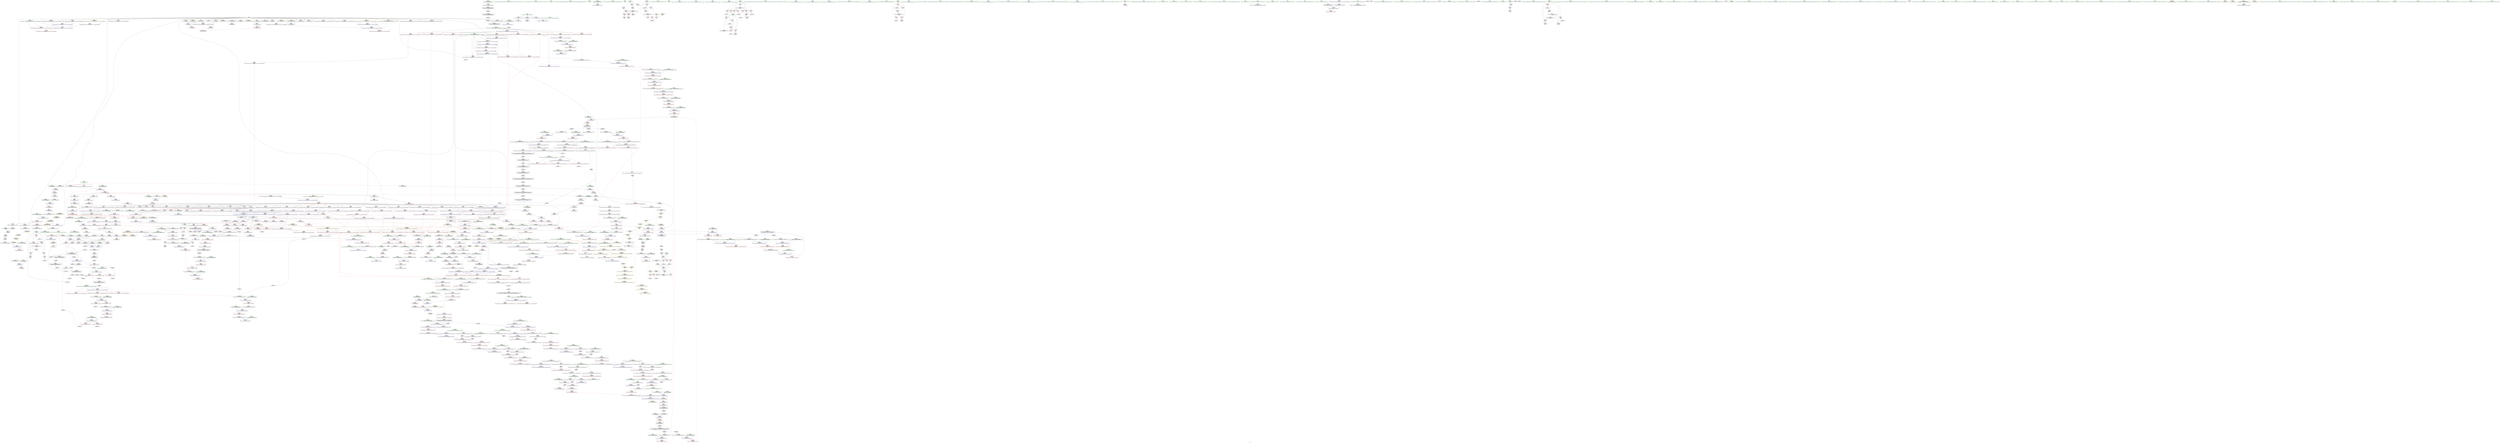 digraph "SVFG" {
	label="SVFG";

	Node0x565432952880 [shape=record,color=grey,label="{NodeID: 0\nNullPtr|{|<s27>84}}"];
	Node0x565432952880 -> Node0x5654329a00a0[style=solid];
	Node0x565432952880 -> Node0x5654329a01a0[style=solid];
	Node0x565432952880 -> Node0x5654329a0270[style=solid];
	Node0x565432952880 -> Node0x5654329a0340[style=solid];
	Node0x565432952880 -> Node0x5654329a0410[style=solid];
	Node0x565432952880 -> Node0x5654329a04e0[style=solid];
	Node0x565432952880 -> Node0x5654329a05b0[style=solid];
	Node0x565432952880 -> Node0x5654329a0680[style=solid];
	Node0x565432952880 -> Node0x5654329a0750[style=solid];
	Node0x565432952880 -> Node0x5654329a0820[style=solid];
	Node0x565432952880 -> Node0x5654329a08f0[style=solid];
	Node0x565432952880 -> Node0x5654329a09c0[style=solid];
	Node0x565432952880 -> Node0x5654329a0a90[style=solid];
	Node0x565432952880 -> Node0x5654329a0b60[style=solid];
	Node0x565432952880 -> Node0x5654329a0c30[style=solid];
	Node0x565432952880 -> Node0x5654329a0d00[style=solid];
	Node0x565432952880 -> Node0x5654329a0dd0[style=solid];
	Node0x565432952880 -> Node0x5654329a0ea0[style=solid];
	Node0x565432952880 -> Node0x5654329a0f70[style=solid];
	Node0x565432952880 -> Node0x5654329bced0[style=solid];
	Node0x565432952880 -> Node0x5654329beb70[style=solid];
	Node0x565432952880 -> Node0x5654329a7320[style=solid];
	Node0x565432952880 -> Node0x5654329a73f0[style=solid];
	Node0x565432952880 -> Node0x5654329a9200[style=solid];
	Node0x565432952880 -> Node0x5654329e41b0[style=solid];
	Node0x565432952880 -> Node0x5654329e72d0[style=solid];
	Node0x565432952880 -> Node0x5654329e8650[style=solid];
	Node0x565432952880:s27 -> Node0x565432a9d340[style=solid,color=red];
	Node0x565432a92320 [shape=record,color=black,label="{NodeID: 1882\n550 = PHI(491, 797, 816, )\n0th arg _ZNSt12_Vector_baseIiSaIiEE13_M_deallocateEPim }"];
	Node0x565432a92320 -> Node0x5654329a7f50[style=solid];
	Node0x5654329a78d0 [shape=record,color=blue,label="{NodeID: 775\n475\<--474\nthis.addr\<--this\n_ZNSt12_Vector_baseIiSaIiEE19_M_get_Tp_allocatorEv\n}"];
	Node0x5654329a78d0 -> Node0x5654329b5320[style=dashed];
	Node0x56543299e440 [shape=record,color=purple,label="{NodeID: 443\n754\<--752\n_M_finish\<--\n_ZNSt6vectorIiSaIiEE17_M_realloc_insertIJRKiEEEvN9__gnu_cxx17__normal_iteratorIPiS1_EEDpOT_\n}"];
	Node0x56543299e440 -> Node0x5654329b7af0[style=solid];
	Node0x565432992240 [shape=record,color=green,label="{NodeID: 111\n665\<--666\n_ZSt7forwardIRKiEOT_RNSt16remove_referenceIS2_E4typeE\<--_ZSt7forwardIRKiEOT_RNSt16remove_referenceIS2_E4typeE_field_insensitive\n}"];
	Node0x565432a9dd40 [shape=record,color=black,label="{NodeID: 1993\n1090 = PHI(926, 926, 926, )\n0th arg _ZNKSt6vectorIiSaIiEE8max_sizeEv }"];
	Node0x565432a9dd40 -> Node0x5654329aaf40[style=solid];
	Node0x5654329c8c40 [shape=record,color=blue,label="{NodeID: 886\n1436\<--1432\n__last.addr\<--__last\n_ZSt13__copy_move_aILb1EPiS0_ET1_T0_S2_S1_\n}"];
	Node0x5654329c8c40 -> Node0x5654329bb7e0[style=dashed];
	Node0x5654329b3e00 [shape=record,color=red,label="{NodeID: 554\n269\<--137\n\<--p\nmain\n}"];
	Node0x5654329b3e00 -> Node0x5654329e4750[style=solid];
	Node0x5654329e7450 [shape=record,color=grey,label="{NodeID: 1329\n951 = cmp(949, 950, )\n}"];
	Node0x565432996a10 [shape=record,color=green,label="{NodeID: 222\n1414\<--1415\n_ZSt13__copy_move_aILb1EPiS0_ET1_T0_S2_S1_\<--_ZSt13__copy_move_aILb1EPiS0_ET1_T0_S2_S1__field_insensitive\n}"];
	Node0x5654329b9830 [shape=record,color=red,label="{NodeID: 665\n1080\<--1074\n\<--__a.addr\n_ZNSt16allocator_traitsISaIiEE7destroyIiEEvRS0_PT_\n}"];
	Node0x5654329b9830 -> Node0x5654329a5370[style=solid];
	Node0x5654329a49b0 [shape=record,color=black,label="{NodeID: 333\n896\<--895\n\<--\n_ZN9__gnu_cxx13new_allocatorIiE9constructIiJRKiEEEvPT_DpOT0_\n}"];
	Node0x5654329a49b0 -> Node0x5654329a9e30[style=solid];
	Node0x56543298e110 [shape=record,color=green,label="{NodeID: 1\n7\<--1\n__dso_handle\<--dummyObj\nGlob }"];
	Node0x565432a92600 [shape=record,color=black,label="{NodeID: 1883\n551 = PHI(494, 798, 820, )\n1st arg _ZNSt12_Vector_baseIiSaIiEE13_M_deallocateEPim }"];
	Node0x565432a92600 -> Node0x5654329a8020[style=solid];
	Node0x5654329a79a0 [shape=record,color=blue,label="{NodeID: 776\n484\<--483\nthis.addr\<--this\n_ZNSt12_Vector_baseIiSaIiEED2Ev\n}"];
	Node0x5654329a79a0 -> Node0x5654329b53f0[style=dashed];
	Node0x56543299e510 [shape=record,color=purple,label="{NodeID: 444\n774\<--773\n_M_impl17\<--\n_ZNSt6vectorIiSaIiEE17_M_realloc_insertIJRKiEEEvN9__gnu_cxx17__normal_iteratorIPiS1_EEDpOT_\n}"];
	Node0x56543299e510 -> Node0x5654329a44d0[style=solid];
	Node0x565432992340 [shape=record,color=green,label="{NodeID: 112\n668\<--669\n_ZN9__gnu_cxx13new_allocatorIiE9constructIiJRKiEEEvPT_DpOT0_\<--_ZN9__gnu_cxx13new_allocatorIiE9constructIiJRKiEEEvPT_DpOT0__field_insensitive\n}"];
	Node0x565432a9e020 [shape=record,color=black,label="{NodeID: 1994\n630 = PHI(581, )\n0th arg _ZNSaIiED2Ev }"];
	Node0x565432a9e020 -> Node0x5654329a8770[style=solid];
	Node0x5654329c8d10 [shape=record,color=blue,label="{NodeID: 887\n1438\<--1433\n__result.addr\<--__result\n_ZSt13__copy_move_aILb1EPiS0_ET1_T0_S2_S1_\n}"];
	Node0x5654329c8d10 -> Node0x5654329bb8b0[style=dashed];
	Node0x5654329b3ed0 [shape=record,color=red,label="{NodeID: 555\n261\<--139\n\<--x\nmain\n}"];
	Node0x5654329b3ed0 -> Node0x5654329e7ed0[style=solid];
	Node0x5654329e75d0 [shape=record,color=grey,label="{NodeID: 1330\n955 = cmp(953, 954, )\n}"];
	Node0x565432996b10 [shape=record,color=green,label="{NodeID: 223\n1419\<--1420\n__it\<--__it_field_insensitive\n_ZSt12__miter_baseIPiEDTcl12__miter_basecldtfp_4baseEEESt13move_iteratorIT_E\n|{|<s1>107}}"];
	Node0x565432996b10 -> Node0x5654329b18a0[style=solid];
	Node0x565432996b10:s1 -> Node0x565432a9e820[style=solid,color=red];
	Node0x5654329b9900 [shape=record,color=red,label="{NodeID: 666\n1082\<--1076\n\<--__p.addr\n_ZNSt16allocator_traitsISaIiEE7destroyIiEEvRS0_PT_\n|{<s0>80}}"];
	Node0x5654329b9900:s0 -> Node0x565432a9c430[style=solid,color=red];
	Node0x5654329a4a80 [shape=record,color=black,label="{NodeID: 334\n902\<--907\n_ZSt7forwardIRKiEOT_RNSt16remove_referenceIS2_E4typeE_ret\<--\n_ZSt7forwardIRKiEOT_RNSt16remove_referenceIS2_E4typeE\n|{<s0>37|<s1>43|<s2>63}}"];
	Node0x5654329a4a80:s0 -> Node0x565432a98650[style=solid,color=blue];
	Node0x5654329a4a80:s1 -> Node0x565432a98cc0[style=solid,color=blue];
	Node0x5654329a4a80:s2 -> Node0x565432a982d0[style=solid,color=blue];
	Node0x56543298e450 [shape=record,color=green,label="{NodeID: 2\n13\<--1\n_ZSt3cin\<--dummyObj\nGlob }"];
	Node0x565432a927c0 [shape=record,color=black,label="{NodeID: 1884\n552 = PHI(504, 799, 832, )\n2nd arg _ZNSt12_Vector_baseIiSaIiEE13_M_deallocateEPim }"];
	Node0x565432a927c0 -> Node0x5654329a80f0[style=solid];
	Node0x5654329a7a70 [shape=record,color=blue,label="{NodeID: 777\n486\<--514\nexn.slot\<--\n_ZNSt12_Vector_baseIiSaIiEED2Ev\n}"];
	Node0x5654329a7a70 -> Node0x5654329b54c0[style=dashed];
	Node0x56543299e5e0 [shape=record,color=purple,label="{NodeID: 445\n806\<--805\n_M_impl25\<--\n_ZNSt6vectorIiSaIiEE17_M_realloc_insertIJRKiEEEvN9__gnu_cxx17__normal_iteratorIPiS1_EEDpOT_\n}"];
	Node0x565432992440 [shape=record,color=green,label="{NodeID: 113\n675\<--676\n__position\<--__position_field_insensitive\n_ZNSt6vectorIiSaIiEE17_M_realloc_insertIJRKiEEEvN9__gnu_cxx17__normal_iteratorIPiS1_EEDpOT_\n|{|<s1>41|<s2>45|<s3>48}}"];
	Node0x565432992440 -> Node0x56543299de90[style=solid];
	Node0x565432992440:s1 -> Node0x565432a91490[style=solid,color=red];
	Node0x565432992440:s2 -> Node0x565432a930e0[style=solid,color=red];
	Node0x565432992440:s3 -> Node0x565432a930e0[style=solid,color=red];
	Node0x565432a9e130 [shape=record,color=black,label="{NodeID: 1995\n1151 = PHI(1136, 1202, )\n0th arg _ZNK9__gnu_cxx13new_allocatorIiE8max_sizeEv }"];
	Node0x565432a9e130 -> Node0x5654329c6e30[style=solid];
	Node0x5654329c8de0 [shape=record,color=blue,label="{NodeID: 888\n1440\<--153\n__simple\<--\n_ZSt13__copy_move_aILb1EPiS0_ET1_T0_S2_S1_\n}"];
	Node0x5654329b3fa0 [shape=record,color=red,label="{NodeID: 556\n270\<--139\n\<--x\nmain\n}"];
	Node0x5654329b3fa0 -> Node0x5654329e4750[style=solid];
	Node0x5654329e7750 [shape=record,color=grey,label="{NodeID: 1331\n1205 = cmp(1203, 1204, )\n}"];
	Node0x565432996be0 [shape=record,color=green,label="{NodeID: 224\n1424\<--1425\n_ZNKSt13move_iteratorIPiE4baseEv\<--_ZNKSt13move_iteratorIPiE4baseEv_field_insensitive\n}"];
	Node0x5654329b99d0 [shape=record,color=red,label="{NodeID: 667\n1094\<--1091\nthis1\<--this.addr\n_ZNKSt6vectorIiSaIiEE8max_sizeEv\n}"];
	Node0x5654329b99d0 -> Node0x5654329a5440[style=solid];
	Node0x5654329a4b50 [shape=record,color=black,label="{NodeID: 335\n909\<--961\n_ZNKSt6vectorIiSaIiEE12_M_check_lenEmPKc_ret\<--cond\n_ZNKSt6vectorIiSaIiEE12_M_check_lenEmPKc\n|{<s0>39}}"];
	Node0x5654329a4b50:s0 -> Node0x565432a98850[style=solid,color=blue];
	Node0x56543298e510 [shape=record,color=green,label="{NodeID: 3\n14\<--1\n.str\<--dummyObj\nGlob }"];
	Node0x565432a92980 [shape=record,color=black,label="{NodeID: 1885\n1461 = PHI(1446, )\n0th arg _ZNSt11__copy_moveILb1ELb1ESt26random_access_iterator_tagE8__copy_mIiEEPT_PKS3_S6_S4_ }"];
	Node0x565432a92980 -> Node0x5654329c8f80[style=solid];
	Node0x5654329a7b40 [shape=record,color=blue,label="{NodeID: 778\n488\<--516\nehselector.slot\<--\n_ZNSt12_Vector_baseIiSaIiEED2Ev\n}"];
	Node0x565432a26560 [shape=record,color=yellow,style=double,label="{NodeID: 1553\n37V_1 = ENCHI(MR_37V_0)\npts\{1214 \}\nFun[_ZSt4copyISt13move_iteratorIPiES1_ET0_T_S4_S3_]|{<s0>102}}"];
	Node0x565432a26560:s0 -> Node0x565432a2ba30[style=dashed,color=red];
	Node0x56543299e6b0 [shape=record,color=purple,label="{NodeID: 446\n807\<--805\n_M_start26\<--\n_ZNSt6vectorIiSaIiEE17_M_realloc_insertIJRKiEEEvN9__gnu_cxx17__normal_iteratorIPiS1_EEDpOT_\n}"];
	Node0x56543299e6b0 -> Node0x5654329b7bc0[style=solid];
	Node0x565432997050 [shape=record,color=green,label="{NodeID: 114\n677\<--678\nthis.addr\<--this.addr_field_insensitive\n_ZNSt6vectorIiSaIiEE17_M_realloc_insertIJRKiEEEvN9__gnu_cxx17__normal_iteratorIPiS1_EEDpOT_\n}"];
	Node0x565432997050 -> Node0x5654329b65d0[style=solid];
	Node0x565432997050 -> Node0x5654329a8c50[style=solid];
	Node0x565432a9e280 [shape=record,color=black,label="{NodeID: 1996\n455 = PHI(86, 791, 808, )\n0th arg _ZSt8_DestroyIPiiEvT_S1_RSaIT0_E }"];
	Node0x565432a9e280 -> Node0x5654329a7660[style=solid];
	Node0x5654329c8eb0 [shape=record,color=blue,label="{NodeID: 889\n1455\<--1454\n__it.addr\<--__it\n_ZSt12__niter_baseIPiET_S1_\n}"];
	Node0x5654329c8eb0 -> Node0x5654329bb980[style=dashed];
	Node0x5654329b4070 [shape=record,color=red,label="{NodeID: 557\n171\<--170\n\<--arrayidx6\nmain\n}"];
	Node0x5654329b4070 -> Node0x5654329a19c0[style=solid];
	Node0x5654329e78d0 [shape=record,color=grey,label="{NodeID: 1332\n226 = cmp(224, 225, )\n}"];
	Node0x565432996ce0 [shape=record,color=green,label="{NodeID: 225\n1427\<--1428\n_ZSt12__miter_baseIPiET_S1_\<--_ZSt12__miter_baseIPiET_S1__field_insensitive\n}"];
	Node0x5654329b9aa0 [shape=record,color=red,label="{NodeID: 668\n1128\<--1108\n\<--retval\n_ZSt3maxImERKT_S2_S2_\n}"];
	Node0x5654329b9aa0 -> Node0x5654329a55e0[style=solid];
	Node0x565432a29e70 [shape=record,color=yellow,style=double,label="{NodeID: 1443\n2V_1 = ENCHI(MR_2V_0)\npts\{120000 120001 120002 \}\nFun[_GLOBAL__sub_I_msg555_2_1.cpp]|{<s0>112}}"];
	Node0x565432a29e70:s0 -> Node0x565432a28c50[style=dashed,color=red];
	Node0x5654329a4c20 [shape=record,color=black,label="{NodeID: 336\n978\<--974\nsub.ptr.lhs.cast\<--\n_ZN9__gnu_cxxmiIPiSt6vectorIiSaIiEEEENS_17__normal_iteratorIT_T0_E15difference_typeERKS8_SB_\n}"];
	Node0x5654329a4c20 -> Node0x5654329e6850[style=solid];
	Node0x56543298e5d0 [shape=record,color=green,label="{NodeID: 4\n16\<--1\n.str.2\<--dummyObj\nGlob }"];
	Node0x565432a92a90 [shape=record,color=black,label="{NodeID: 1886\n1462 = PHI(1447, )\n1st arg _ZNSt11__copy_moveILb1ELb1ESt26random_access_iterator_tagE8__copy_mIiEEPT_PKS3_S6_S4_ }"];
	Node0x565432a92a90 -> Node0x5654329c9050[style=solid];
	Node0x5654329a7c10 [shape=record,color=blue,label="{NodeID: 779\n527\<--525\n__first.addr\<--__first\n_ZSt8_DestroyIPiEvT_S1_\n}"];
	Node0x5654329a7c10 -> Node0x5654329b5800[style=dashed];
	Node0x565432a26640 [shape=record,color=yellow,style=double,label="{NodeID: 1554\n41V_1 = ENCHI(MR_41V_0)\npts\{120000 \}\nFun[_ZNKSt6vectorIiSaIiEE4sizeEv]}"];
	Node0x565432a26640 -> Node0x5654329b4b00[style=dashed];
	Node0x56543299e780 [shape=record,color=purple,label="{NodeID: 447\n810\<--809\n_M_impl27\<--\n_ZNSt6vectorIiSaIiEE17_M_realloc_insertIJRKiEEEvN9__gnu_cxx17__normal_iteratorIPiS1_EEDpOT_\n}"];
	Node0x5654329970e0 [shape=record,color=green,label="{NodeID: 115\n679\<--680\n__args.addr\<--__args.addr_field_insensitive\n_ZNSt6vectorIiSaIiEE17_M_realloc_insertIJRKiEEEvN9__gnu_cxx17__normal_iteratorIPiS1_EEDpOT_\n}"];
	Node0x5654329970e0 -> Node0x5654329b66a0[style=solid];
	Node0x5654329970e0 -> Node0x5654329a8d20[style=solid];
	Node0x565432a9e4a0 [shape=record,color=black,label="{NodeID: 1997\n456 = PHI(90, 792, 812, )\n1st arg _ZSt8_DestroyIPiiEvT_S1_RSaIT0_E }"];
	Node0x565432a9e4a0 -> Node0x5654329a7730[style=solid];
	Node0x5654329c8f80 [shape=record,color=blue,label="{NodeID: 890\n1464\<--1461\n__first.addr\<--__first\n_ZNSt11__copy_moveILb1ELb1ESt26random_access_iterator_tagE8__copy_mIiEEPT_PKS3_S6_S4_\n}"];
	Node0x5654329c8f80 -> Node0x5654329bba50[style=dashed];
	Node0x5654329c8f80 -> Node0x5654329bbb20[style=dashed];
	Node0x5654329b4140 [shape=record,color=red,label="{NodeID: 558\n207\<--206\n\<--arrayidx23\nmain\n}"];
	Node0x5654329b4140 -> Node0x5654329a1c30[style=solid];
	Node0x5654329e7a50 [shape=record,color=grey,label="{NodeID: 1333\n233 = cmp(232, 234, )\n}"];
	Node0x565432996de0 [shape=record,color=green,label="{NodeID: 226\n1434\<--1435\n__first.addr\<--__first.addr_field_insensitive\n_ZSt13__copy_move_aILb1EPiS0_ET1_T0_S2_S1_\n}"];
	Node0x565432996de0 -> Node0x5654329bb710[style=solid];
	Node0x565432996de0 -> Node0x5654329c8b70[style=solid];
	Node0x5654329b9b70 [shape=record,color=red,label="{NodeID: 669\n1116\<--1110\n\<--__a.addr\n_ZSt3maxImERKT_S2_S2_\n}"];
	Node0x5654329b9b70 -> Node0x5654329b9eb0[style=solid];
	Node0x5654329a4cf0 [shape=record,color=black,label="{NodeID: 337\n979\<--977\nsub.ptr.rhs.cast\<--\n_ZN9__gnu_cxxmiIPiSt6vectorIiSaIiEEEENS_17__normal_iteratorIT_T0_E15difference_typeERKS8_SB_\n}"];
	Node0x5654329a4cf0 -> Node0x5654329e6850[style=solid];
	Node0x56543298ea30 [shape=record,color=green,label="{NodeID: 5\n19\<--1\n\<--dummyObj\nCan only get source location for instruction, argument, global var or function.}"];
	Node0x565432a92ba0 [shape=record,color=black,label="{NodeID: 1887\n1463 = PHI(1448, )\n2nd arg _ZNSt11__copy_moveILb1ELb1ESt26random_access_iterator_tagE8__copy_mIiEEPT_PKS3_S6_S4_ }"];
	Node0x565432a92ba0 -> Node0x5654329c9120[style=solid];
	Node0x5654329a7ce0 [shape=record,color=blue,label="{NodeID: 780\n529\<--526\n__last.addr\<--__last\n_ZSt8_DestroyIPiEvT_S1_\n}"];
	Node0x5654329a7ce0 -> Node0x5654329b58d0[style=dashed];
	Node0x56543299e850 [shape=record,color=purple,label="{NodeID: 448\n811\<--809\n_M_finish28\<--\n_ZNSt6vectorIiSaIiEE17_M_realloc_insertIJRKiEEEvN9__gnu_cxx17__normal_iteratorIPiS1_EEDpOT_\n}"];
	Node0x56543299e850 -> Node0x5654329b7c90[style=solid];
	Node0x5654329971b0 [shape=record,color=green,label="{NodeID: 116\n681\<--682\n__len\<--__len_field_insensitive\n_ZNSt6vectorIiSaIiEE17_M_realloc_insertIJRKiEEEvN9__gnu_cxx17__normal_iteratorIPiS1_EEDpOT_\n}"];
	Node0x5654329971b0 -> Node0x5654329b6770[style=solid];
	Node0x5654329971b0 -> Node0x5654329b6840[style=solid];
	Node0x5654329971b0 -> Node0x5654329b6910[style=solid];
	Node0x5654329971b0 -> Node0x5654329a8df0[style=solid];
	Node0x565432a9e660 [shape=record,color=black,label="{NodeID: 1998\n457 = PHI(92, 794, 814, )\n2nd arg _ZSt8_DestroyIPiiEvT_S1_RSaIT0_E }"];
	Node0x565432a9e660 -> Node0x5654329a7800[style=solid];
	Node0x5654329c9050 [shape=record,color=blue,label="{NodeID: 891\n1466\<--1462\n__last.addr\<--__last\n_ZNSt11__copy_moveILb1ELb1ESt26random_access_iterator_tagE8__copy_mIiEEPT_PKS3_S6_S4_\n}"];
	Node0x5654329c9050 -> Node0x5654329bbbf0[style=dashed];
	Node0x5654329b4210 [shape=record,color=red,label="{NodeID: 559\n253\<--250\n\<--call43\nmain\n}"];
	Node0x5654329b4210 -> Node0x5654329a1ea0[style=solid];
	Node0x5654329e7bd0 [shape=record,color=grey,label="{NodeID: 1334\n246 = cmp(242, 243, )\n}"];
	Node0x565432996eb0 [shape=record,color=green,label="{NodeID: 227\n1436\<--1437\n__last.addr\<--__last.addr_field_insensitive\n_ZSt13__copy_move_aILb1EPiS0_ET1_T0_S2_S1_\n}"];
	Node0x565432996eb0 -> Node0x5654329bb7e0[style=solid];
	Node0x565432996eb0 -> Node0x5654329c8c40[style=solid];
	Node0x5654329b9c40 [shape=record,color=red,label="{NodeID: 670\n1125\<--1110\n\<--__a.addr\n_ZSt3maxImERKT_S2_S2_\n}"];
	Node0x5654329b9c40 -> Node0x5654329ab280[style=solid];
	Node0x5654329a4dc0 [shape=record,color=black,label="{NodeID: 338\n963\<--981\n_ZN9__gnu_cxxmiIPiSt6vectorIiSaIiEEEENS_17__normal_iteratorIT_T0_E15difference_typeERKS8_SB__ret\<--sub.ptr.div\n_ZN9__gnu_cxxmiIPiSt6vectorIiSaIiEEEENS_17__normal_iteratorIT_T0_E15difference_typeERKS8_SB_\n|{<s0>41}}"];
	Node0x5654329a4dc0:s0 -> Node0x565432a98a70[style=solid,color=blue];
	Node0x56543298eaf0 [shape=record,color=green,label="{NodeID: 6\n142\<--1\n\<--dummyObj\nCan only get source location for instruction, argument, global var or function.}"];
	Node0x565432a92cb0 [shape=record,color=black,label="{NodeID: 1888\n408 = PHI(67, 111, 521, 858, )\n0th arg __clang_call_terminate }"];
	Node0x5654329a7db0 [shape=record,color=blue,label="{NodeID: 781\n542\<--540\n.addr\<--\n_ZNSt12_Destroy_auxILb1EE9__destroyIPiEEvT_S3_\n}"];
	Node0x565432a26830 [shape=record,color=yellow,style=double,label="{NodeID: 1556\n43V_1 = ENCHI(MR_43V_0)\npts\{120001 \}\nFun[_ZNKSt6vectorIiSaIiEE4sizeEv]}"];
	Node0x565432a26830 -> Node0x5654329b4a30[style=dashed];
	Node0x56543299e920 [shape=record,color=purple,label="{NodeID: 449\n818\<--817\n_M_impl30\<--\n_ZNSt6vectorIiSaIiEE17_M_realloc_insertIJRKiEEEvN9__gnu_cxx17__normal_iteratorIPiS1_EEDpOT_\n}"];
	Node0x565432997280 [shape=record,color=green,label="{NodeID: 117\n683\<--684\n__elems_before\<--__elems_before_field_insensitive\n_ZNSt6vectorIiSaIiEE17_M_realloc_insertIJRKiEEEvN9__gnu_cxx17__normal_iteratorIPiS1_EEDpOT_\n}"];
	Node0x565432997280 -> Node0x5654329b69e0[style=solid];
	Node0x565432997280 -> Node0x5654329b6ab0[style=solid];
	Node0x565432997280 -> Node0x5654329a8f90[style=solid];
	Node0x565432a9e820 [shape=record,color=black,label="{NodeID: 1999\n1512 = PHI(1419, )\n0th arg _ZNKSt13move_iteratorIPiE4baseEv }"];
	Node0x565432a9e820 -> Node0x5654329c9460[style=solid];
	Node0x5654329c9120 [shape=record,color=blue,label="{NodeID: 892\n1468\<--1463\n__result.addr\<--__result\n_ZNSt11__copy_moveILb1ELb1ESt26random_access_iterator_tagE8__copy_mIiEEPT_PKS3_S6_S4_\n}"];
	Node0x5654329c9120 -> Node0x5654329bbcc0[style=dashed];
	Node0x5654329c9120 -> Node0x5654329bbd90[style=dashed];
	Node0x5654329b42e0 [shape=record,color=red,label="{NodeID: 560\n304\<--296\nthis1\<--this.addr\n_ZNSt6vectorIiSaIiEE9push_backERKi\n|{|<s5>19|<s6>20}}"];
	Node0x5654329b42e0 -> Node0x5654329a2040[style=solid];
	Node0x5654329b42e0 -> Node0x5654329a2110[style=solid];
	Node0x5654329b42e0 -> Node0x5654329a21e0[style=solid];
	Node0x5654329b42e0 -> Node0x5654329a22b0[style=solid];
	Node0x5654329b42e0 -> Node0x5654329a2380[style=solid];
	Node0x5654329b42e0:s5 -> Node0x565432a92fd0[style=solid,color=red];
	Node0x5654329b42e0:s6 -> Node0x565432a91eb0[style=solid,color=red];
	Node0x5654329e7d50 [shape=record,color=grey,label="{NodeID: 1335\n1120 = cmp(1117, 1119, )\n}"];
	Node0x565432996f80 [shape=record,color=green,label="{NodeID: 228\n1438\<--1439\n__result.addr\<--__result.addr_field_insensitive\n_ZSt13__copy_move_aILb1EPiS0_ET1_T0_S2_S1_\n}"];
	Node0x565432996f80 -> Node0x5654329bb8b0[style=solid];
	Node0x565432996f80 -> Node0x5654329c8d10[style=solid];
	Node0x5654329b9d10 [shape=record,color=red,label="{NodeID: 671\n1118\<--1112\n\<--__b.addr\n_ZSt3maxImERKT_S2_S2_\n}"];
	Node0x5654329b9d10 -> Node0x5654329b9f80[style=solid];
	Node0x5654329a4e90 [shape=record,color=black,label="{NodeID: 339\n991\<--990\n\<--this1\n_ZNSt6vectorIiSaIiEE5beginEv\n}"];
	Node0x5654329a4e90 -> Node0x5654329af5b0[style=solid];
	Node0x5654329a4e90 -> Node0x5654329af680[style=solid];
	Node0x56543298ebb0 [shape=record,color=green,label="{NodeID: 7\n147\<--1\n\<--dummyObj\nCan only get source location for instruction, argument, global var or function.}"];
	Node0x565432a92fd0 [shape=record,color=black,label="{NodeID: 1889\n864 = PHI(304, )\n0th arg _ZNSt6vectorIiSaIiEE3endEv }"];
	Node0x565432a92fd0 -> Node0x5654329a9af0[style=solid];
	Node0x5654329a7e80 [shape=record,color=blue,label="{NodeID: 782\n544\<--541\n.addr1\<--\n_ZNSt12_Destroy_auxILb1EE9__destroyIPiEEvT_S3_\n}"];
	Node0x565432a26910 [shape=record,color=yellow,style=double,label="{NodeID: 1557\n7V_1 = ENCHI(MR_7V_0)\npts\{76 \}\nFun[_ZNSt6vectorIiSaIiEED2Ev]}"];
	Node0x565432a26910 -> Node0x5654329bd0a0[style=dashed];
	Node0x56543299e9f0 [shape=record,color=purple,label="{NodeID: 450\n819\<--817\n_M_start31\<--\n_ZNSt6vectorIiSaIiEE17_M_realloc_insertIJRKiEEEvN9__gnu_cxx17__normal_iteratorIPiS1_EEDpOT_\n}"];
	Node0x56543299e9f0 -> Node0x5654329b7d60[style=solid];
	Node0x565432997350 [shape=record,color=green,label="{NodeID: 118\n685\<--686\nref.tmp\<--ref.tmp_field_insensitive\n_ZNSt6vectorIiSaIiEE17_M_realloc_insertIJRKiEEEvN9__gnu_cxx17__normal_iteratorIPiS1_EEDpOT_\n|{|<s1>41}}"];
	Node0x565432997350 -> Node0x56543299df60[style=solid];
	Node0x565432997350:s1 -> Node0x565432a915a0[style=solid,color=red];
	Node0x565432a9e930 [shape=record,color=black,label="{NodeID: 2000\n999 = PHI(714, )\n0th arg _ZNSt12_Vector_baseIiSaIiEE11_M_allocateEm }"];
	Node0x565432a9e930 -> Node0x5654329aa650[style=solid];
	Node0x5654329c91f0 [shape=record,color=blue,label="{NodeID: 893\n1470\<--1480\n_Num\<--sub.ptr.div\n_ZNSt11__copy_moveILb1ELb1ESt26random_access_iterator_tagE8__copy_mIiEEPT_PKS3_S6_S4_\n}"];
	Node0x5654329c91f0 -> Node0x5654329bbe60[style=dashed];
	Node0x5654329c91f0 -> Node0x5654329bbf30[style=dashed];
	Node0x5654329c91f0 -> Node0x5654329bc000[style=dashed];
	Node0x5654329b43b0 [shape=record,color=red,label="{NodeID: 561\n322\<--298\n\<--__x.addr\n_ZNSt6vectorIiSaIiEE9push_backERKi\n|{<s0>18}}"];
	Node0x5654329b43b0:s0 -> Node0x565432a91d30[style=solid,color=red];
	Node0x5654329e7ed0 [shape=record,color=grey,label="{NodeID: 1336\n263 = cmp(261, 262, )\n}"];
	Node0x56543299f3e0 [shape=record,color=green,label="{NodeID: 229\n1440\<--1441\n__simple\<--__simple_field_insensitive\n_ZSt13__copy_move_aILb1EPiS0_ET1_T0_S2_S1_\n}"];
	Node0x56543299f3e0 -> Node0x5654329c8de0[style=solid];
	Node0x5654329b9de0 [shape=record,color=red,label="{NodeID: 672\n1122\<--1112\n\<--__b.addr\n_ZSt3maxImERKT_S2_S2_\n}"];
	Node0x5654329b9de0 -> Node0x5654329ab1b0[style=solid];
	Node0x5654329a4f60 [shape=record,color=black,label="{NodeID: 340\n983\<--996\n_ZNSt6vectorIiSaIiEE5beginEv_ret\<--\n_ZNSt6vectorIiSaIiEE5beginEv\n|{<s0>40}}"];
	Node0x5654329a4f60:s0 -> Node0x565432a98960[style=solid,color=blue];
	Node0x56543298ec70 [shape=record,color=green,label="{NodeID: 8\n153\<--1\n\<--dummyObj\nCan only get source location for instruction, argument, global var or function.}"];
	Node0x565432a930e0 [shape=record,color=black,label="{NodeID: 1890\n1064 = PHI(675, 675, 972, 975, )\n0th arg _ZNK9__gnu_cxx17__normal_iteratorIPiSt6vectorIiSaIiEEE4baseEv }"];
	Node0x565432a930e0 -> Node0x5654329aacd0[style=solid];
	Node0x5654329a7f50 [shape=record,color=blue,label="{NodeID: 783\n553\<--550\nthis.addr\<--this\n_ZNSt12_Vector_baseIiSaIiEE13_M_deallocateEPim\n}"];
	Node0x5654329a7f50 -> Node0x5654329b59a0[style=dashed];
	Node0x565432a26a20 [shape=record,color=yellow,style=double,label="{NodeID: 1558\n9V_1 = ENCHI(MR_9V_0)\npts\{78 \}\nFun[_ZNSt6vectorIiSaIiEED2Ev]}"];
	Node0x565432a26a20 -> Node0x5654329bd170[style=dashed];
	Node0x56543299eac0 [shape=record,color=purple,label="{NodeID: 451\n822\<--821\n_M_impl32\<--\n_ZNSt6vectorIiSaIiEE17_M_realloc_insertIJRKiEEEvN9__gnu_cxx17__normal_iteratorIPiS1_EEDpOT_\n}"];
	Node0x565432997420 [shape=record,color=green,label="{NodeID: 119\n687\<--688\n__new_start\<--__new_start_field_insensitive\n_ZNSt6vectorIiSaIiEE17_M_realloc_insertIJRKiEEEvN9__gnu_cxx17__normal_iteratorIPiS1_EEDpOT_\n}"];
	Node0x565432997420 -> Node0x5654329b6b80[style=solid];
	Node0x565432997420 -> Node0x5654329b6c50[style=solid];
	Node0x565432997420 -> Node0x5654329b6d20[style=solid];
	Node0x565432997420 -> Node0x5654329b6df0[style=solid];
	Node0x565432997420 -> Node0x5654329b6ec0[style=solid];
	Node0x565432997420 -> Node0x5654329b6f90[style=solid];
	Node0x565432997420 -> Node0x5654329b7060[style=solid];
	Node0x565432997420 -> Node0x5654329b7130[style=solid];
	Node0x565432997420 -> Node0x5654329a9060[style=solid];
	Node0x565432a9ea40 [shape=record,color=black,label="{NodeID: 2001\n1000 = PHI(715, )\n1st arg _ZNSt12_Vector_baseIiSaIiEE11_M_allocateEm }"];
	Node0x565432a9ea40 -> Node0x5654329aa720[style=solid];
	Node0x5654329c92c0 [shape=record,color=blue, style = dotted,label="{NodeID: 894\n1577\<--1579\noffset_0\<--dummyVal\n_ZNSt11__copy_moveILb1ELb1ESt26random_access_iterator_tagE8__copy_mIiEEPT_PKS3_S6_S4_\n}"];
	Node0x5654329c92c0 -> Node0x565432a25ce0[style=dashed];
	Node0x5654329b4480 [shape=record,color=red,label="{NodeID: 562\n338\<--298\n\<--__x.addr\n_ZNSt6vectorIiSaIiEE9push_backERKi\n|{<s0>20}}"];
	Node0x5654329b4480:s0 -> Node0x565432a920d0[style=solid,color=red];
	Node0x5654329e8050 [shape=record,color=grey,label="{NodeID: 1337\n181 = cmp(180, 147, )\n}"];
	Node0x56543299f4b0 [shape=record,color=green,label="{NodeID: 230\n1450\<--1451\n_ZNSt11__copy_moveILb1ELb1ESt26random_access_iterator_tagE8__copy_mIiEEPT_PKS3_S6_S4_\<--_ZNSt11__copy_moveILb1ELb1ESt26random_access_iterator_tagE8__copy_mIiEEPT_PKS3_S6_S4__field_insensitive\n}"];
	Node0x5654329b9eb0 [shape=record,color=red,label="{NodeID: 673\n1117\<--1116\n\<--\n_ZSt3maxImERKT_S2_S2_\n}"];
	Node0x5654329b9eb0 -> Node0x5654329e7d50[style=solid];
	Node0x565432a2a330 [shape=record,color=yellow,style=double,label="{NodeID: 1448\n37V_1 = ENCHI(MR_37V_0)\npts\{1214 \}\nFun[_ZSt34__uninitialized_move_if_noexcept_aIPiS0_SaIiEET0_T_S3_S2_RT1_]|{<s0>79}}"];
	Node0x565432a2a330:s0 -> Node0x565432a2b0e0[style=dashed,color=red];
	Node0x5654329a5030 [shape=record,color=black,label="{NodeID: 341\n1013\<--1012\n\<--_M_impl\n_ZNSt12_Vector_baseIiSaIiEE11_M_allocateEm\n|{<s0>76}}"];
	Node0x5654329a5030:s0 -> Node0x565432a9c100[style=solid,color=red];
	Node0x56543298ed30 [shape=record,color=green,label="{NodeID: 9\n157\<--1\n\<--dummyObj\nCan only get source location for instruction, argument, global var or function.}"];
	Node0x565432a93310 [shape=record,color=black,label="{NodeID: 1891\n1454 = PHI(1405, 1409, 1411, )\n0th arg _ZSt12__niter_baseIPiET_S1_ }"];
	Node0x565432a93310 -> Node0x5654329c8eb0[style=solid];
	Node0x5654329a8020 [shape=record,color=blue,label="{NodeID: 784\n555\<--551\n__p.addr\<--__p\n_ZNSt12_Vector_baseIiSaIiEE13_M_deallocateEPim\n}"];
	Node0x5654329a8020 -> Node0x5654329b5a70[style=dashed];
	Node0x5654329a8020 -> Node0x5654329b5b40[style=dashed];
	Node0x565432a26b00 [shape=record,color=yellow,style=double,label="{NodeID: 1559\n11V_1 = ENCHI(MR_11V_0)\npts\{80 \}\nFun[_ZNSt6vectorIiSaIiEED2Ev]}"];
	Node0x565432a26b00 -> Node0x5654329bd240[style=dashed];
	Node0x56543299eb90 [shape=record,color=purple,label="{NodeID: 452\n823\<--821\n_M_end_of_storage\<--\n_ZNSt6vectorIiSaIiEE17_M_realloc_insertIJRKiEEEvN9__gnu_cxx17__normal_iteratorIPiS1_EEDpOT_\n}"];
	Node0x56543299eb90 -> Node0x5654329b7e30[style=solid];
	Node0x5654329974f0 [shape=record,color=green,label="{NodeID: 120\n689\<--690\n__new_finish\<--__new_finish_field_insensitive\n_ZNSt6vectorIiSaIiEE17_M_realloc_insertIJRKiEEEvN9__gnu_cxx17__normal_iteratorIPiS1_EEDpOT_\n}"];
	Node0x5654329974f0 -> Node0x5654329b7200[style=solid];
	Node0x5654329974f0 -> Node0x5654329b72d0[style=solid];
	Node0x5654329974f0 -> Node0x5654329b73a0[style=solid];
	Node0x5654329974f0 -> Node0x5654329b7470[style=solid];
	Node0x5654329974f0 -> Node0x5654329b7540[style=solid];
	Node0x5654329974f0 -> Node0x5654329a9130[style=solid];
	Node0x5654329974f0 -> Node0x5654329a9200[style=solid];
	Node0x5654329974f0 -> Node0x5654329a92d0[style=solid];
	Node0x5654329974f0 -> Node0x5654329a93a0[style=solid];
	Node0x5654329974f0 -> Node0x5654329a9470[style=solid];
	Node0x565432a9eb50 [shape=record,color=black,label="{NodeID: 2002\n1355 = PHI(1347, )\n0th arg _ZSt4copyISt13move_iteratorIPiES1_ET0_T_S4_S3_ }"];
	Node0x565432a9eb50 -> Node0x5654329c8420[style=solid];
	Node0x5654329c9390 [shape=record,color=blue,label="{NodeID: 895\n1506\<--1505\n__it.addr\<--__it\n_ZSt12__miter_baseIPiET_S1_\n}"];
	Node0x5654329c9390 -> Node0x5654329bc0d0[style=dashed];
	Node0x5654329b4550 [shape=record,color=red,label="{NodeID: 563\n308\<--307\n\<--_M_finish\n_ZNSt6vectorIiSaIiEE9push_backERKi\n}"];
	Node0x5654329b4550 -> Node0x5654329e81d0[style=solid];
	Node0x5654329e81d0 [shape=record,color=grey,label="{NodeID: 1338\n313 = cmp(308, 312, )\n}"];
	Node0x56543299f5b0 [shape=record,color=green,label="{NodeID: 231\n1455\<--1456\n__it.addr\<--__it.addr_field_insensitive\n_ZSt12__niter_baseIPiET_S1_\n}"];
	Node0x56543299f5b0 -> Node0x5654329bb980[style=solid];
	Node0x56543299f5b0 -> Node0x5654329c8eb0[style=solid];
	Node0x5654329b9f80 [shape=record,color=red,label="{NodeID: 674\n1119\<--1118\n\<--\n_ZSt3maxImERKT_S2_S2_\n}"];
	Node0x5654329b9f80 -> Node0x5654329e7d50[style=solid];
	Node0x5654329a5100 [shape=record,color=black,label="{NodeID: 342\n998\<--1020\n_ZNSt12_Vector_baseIiSaIiEE11_M_allocateEm_ret\<--cond\n_ZNSt12_Vector_baseIiSaIiEE11_M_allocateEm\n|{<s0>42}}"];
	Node0x5654329a5100:s0 -> Node0x565432a98b80[style=solid,color=blue];
	Node0x56543298f230 [shape=record,color=green,label="{NodeID: 10\n161\<--1\n\<--dummyObj\nCan only get source location for instruction, argument, global var or function.}"];
	Node0x565432a934a0 [shape=record,color=black,label="{NodeID: 1892\n576 = PHI(508, 518, )\n0th arg _ZNSt12_Vector_baseIiSaIiEE12_Vector_implD2Ev }"];
	Node0x565432a934a0 -> Node0x5654329a81c0[style=solid];
	Node0x5654329a80f0 [shape=record,color=blue,label="{NodeID: 785\n557\<--552\n__n.addr\<--__n\n_ZNSt12_Vector_baseIiSaIiEE13_M_deallocateEPim\n}"];
	Node0x5654329a80f0 -> Node0x5654329b5c10[style=dashed];
	Node0x56543299ec60 [shape=record,color=purple,label="{NodeID: 453\n826\<--825\n_M_impl33\<--\n_ZNSt6vectorIiSaIiEE17_M_realloc_insertIJRKiEEEvN9__gnu_cxx17__normal_iteratorIPiS1_EEDpOT_\n}"];
	Node0x5654329975c0 [shape=record,color=green,label="{NodeID: 121\n691\<--692\nexn.slot\<--exn.slot_field_insensitive\n_ZNSt6vectorIiSaIiEE17_M_realloc_insertIJRKiEEEvN9__gnu_cxx17__normal_iteratorIPiS1_EEDpOT_\n}"];
	Node0x5654329975c0 -> Node0x5654329b7610[style=solid];
	Node0x5654329975c0 -> Node0x5654329b76e0[style=solid];
	Node0x5654329975c0 -> Node0x5654329a9540[style=solid];
	Node0x5654329975c0 -> Node0x5654329a96e0[style=solid];
	Node0x565432a9ec60 [shape=record,color=black,label="{NodeID: 2003\n1356 = PHI(1349, )\n1st arg _ZSt4copyISt13move_iteratorIPiES1_ET0_T_S4_S3_ }"];
	Node0x565432a9ec60 -> Node0x5654329c84f0[style=solid];
	Node0x5654329c9460 [shape=record,color=blue,label="{NodeID: 896\n1513\<--1512\nthis.addr\<--this\n_ZNKSt13move_iteratorIPiE4baseEv\n}"];
	Node0x5654329c9460 -> Node0x5654329bc1a0[style=dashed];
	Node0x5654329b4620 [shape=record,color=red,label="{NodeID: 564\n312\<--311\n\<--_M_end_of_storage\n_ZNSt6vectorIiSaIiEE9push_backERKi\n}"];
	Node0x5654329b4620 -> Node0x5654329e81d0[style=solid];
	Node0x5654329e8350 [shape=record,color=grey,label="{NodeID: 1339\n166 = cmp(165, 147, )\n}"];
	Node0x56543299f680 [shape=record,color=green,label="{NodeID: 232\n1464\<--1465\n__first.addr\<--__first.addr_field_insensitive\n_ZNSt11__copy_moveILb1ELb1ESt26random_access_iterator_tagE8__copy_mIiEEPT_PKS3_S6_S4_\n}"];
	Node0x56543299f680 -> Node0x5654329bba50[style=solid];
	Node0x56543299f680 -> Node0x5654329bbb20[style=solid];
	Node0x56543299f680 -> Node0x5654329c8f80[style=solid];
	Node0x5654329ba050 [shape=record,color=red,label="{NodeID: 675\n1135\<--1132\n\<--__a.addr\n_ZNSt16allocator_traitsISaIiEE8max_sizeERKS0_\n}"];
	Node0x5654329ba050 -> Node0x5654329a56b0[style=solid];
	Node0x5654329a51d0 [shape=record,color=black,label="{NodeID: 343\n1022\<--1059\n_ZSt34__uninitialized_move_if_noexcept_aIPiS0_SaIiEET0_T_S3_S2_RT1__ret\<--call6\n_ZSt34__uninitialized_move_if_noexcept_aIPiS0_SaIiEET0_T_S3_S2_RT1_\n|{<s0>47|<s1>50}}"];
	Node0x5654329a51d0:s0 -> Node0x565432a99110[style=solid,color=blue];
	Node0x5654329a51d0:s1 -> Node0x565432a994d0[style=solid,color=blue];
	Node0x56543298f2c0 [shape=record,color=green,label="{NodeID: 11\n187\<--1\n\<--dummyObj\nCan only get source location for instruction, argument, global var or function.}"];
	Node0x565432a935f0 [shape=record,color=black,label="{NodeID: 1893\n881 = PHI(661, )\n0th arg _ZN9__gnu_cxx13new_allocatorIiE9constructIiJRKiEEEvPT_DpOT0_ }"];
	Node0x565432a935f0 -> Node0x5654329a9bc0[style=solid];
	Node0x5654329a81c0 [shape=record,color=blue,label="{NodeID: 786\n577\<--576\nthis.addr\<--this\n_ZNSt12_Vector_baseIiSaIiEE12_Vector_implD2Ev\n}"];
	Node0x5654329a81c0 -> Node0x5654329b5ce0[style=dashed];
	Node0x5654329c4eb0 [shape=record,color=yellow,style=double,label="{NodeID: 1561\n2V_1 = ENCHI(MR_2V_0)\npts\{120000 120001 120002 \}\nFun[_ZNSt6vectorIiSaIiEEC2Ev]|{<s0>5}}"];
	Node0x5654329c4eb0:s0 -> Node0x565432a2bef0[style=dashed,color=red];
	Node0x56543299ed30 [shape=record,color=purple,label="{NodeID: 454\n827\<--825\n_M_start34\<--\n_ZNSt6vectorIiSaIiEE17_M_realloc_insertIJRKiEEEvN9__gnu_cxx17__normal_iteratorIPiS1_EEDpOT_\n}"];
	Node0x56543299ed30 -> Node0x5654329b7f00[style=solid];
	Node0x565432997690 [shape=record,color=green,label="{NodeID: 122\n693\<--694\nehselector.slot\<--ehselector.slot_field_insensitive\n_ZNSt6vectorIiSaIiEE17_M_realloc_insertIJRKiEEEvN9__gnu_cxx17__normal_iteratorIPiS1_EEDpOT_\n}"];
	Node0x565432997690 -> Node0x5654329b77b0[style=solid];
	Node0x565432997690 -> Node0x5654329a9610[style=solid];
	Node0x565432997690 -> Node0x5654329a97b0[style=solid];
	Node0x565432a9ed70 [shape=record,color=black,label="{NodeID: 2004\n1357 = PHI(1345, )\n2nd arg _ZSt4copyISt13move_iteratorIPiES1_ET0_T_S4_S3_ }"];
	Node0x565432a9ed70 -> Node0x5654329c85c0[style=solid];
	Node0x5654329c9530 [shape=record,color=blue,label="{NodeID: 897\n1523\<--1521\nthis.addr\<--this\n_ZNSt13move_iteratorIPiEC2ES0_\n}"];
	Node0x5654329c9530 -> Node0x5654329bc340[style=dashed];
	Node0x5654329b46f0 [shape=record,color=red,label="{NodeID: 565\n321\<--320\n\<--_M_finish5\n_ZNSt6vectorIiSaIiEE9push_backERKi\n|{<s0>18}}"];
	Node0x5654329b46f0:s0 -> Node0x565432a91bb0[style=solid,color=red];
	Node0x5654329e84d0 [shape=record,color=grey,label="{NodeID: 1340\n1009 = cmp(1008, 1010, )\n}"];
	Node0x56543299f750 [shape=record,color=green,label="{NodeID: 233\n1466\<--1467\n__last.addr\<--__last.addr_field_insensitive\n_ZNSt11__copy_moveILb1ELb1ESt26random_access_iterator_tagE8__copy_mIiEEPT_PKS3_S6_S4_\n}"];
	Node0x56543299f750 -> Node0x5654329bbbf0[style=solid];
	Node0x56543299f750 -> Node0x5654329c9050[style=solid];
	Node0x5654329ba120 [shape=record,color=red,label="{NodeID: 676\n1146\<--1143\nthis1\<--this.addr\n_ZNKSt12_Vector_baseIiSaIiEE19_M_get_Tp_allocatorEv\n}"];
	Node0x5654329ba120 -> Node0x5654329afc30[style=solid];
	Node0x5654329a52a0 [shape=record,color=black,label="{NodeID: 344\n1063\<--1069\n_ZNK9__gnu_cxx17__normal_iteratorIPiSt6vectorIiSaIiEEE4baseEv_ret\<--_M_current\n_ZNK9__gnu_cxx17__normal_iteratorIPiSt6vectorIiSaIiEEE4baseEv\n|{<s0>45|<s1>48|<s2>73|<s3>74}}"];
	Node0x5654329a52a0:s0 -> Node0x565432a98e90[style=solid,color=blue];
	Node0x5654329a52a0:s1 -> Node0x565432a99220[style=solid,color=blue];
	Node0x5654329a52a0:s2 -> Node0x565432a9a300[style=solid,color=blue];
	Node0x5654329a52a0:s3 -> Node0x565432a9a440[style=solid,color=blue];
	Node0x56543298f3c0 [shape=record,color=green,label="{NodeID: 12\n234\<--1\n\<--dummyObj\nCan only get source location for instruction, argument, global var or function.|{<s0>39}}"];
	Node0x56543298f3c0:s0 -> Node0x565432a9ca80[style=solid,color=red];
	Node0x565432a93700 [shape=record,color=black,label="{NodeID: 1894\n882 = PHI(662, )\n1st arg _ZN9__gnu_cxx13new_allocatorIiE9constructIiJRKiEEEvPT_DpOT0_ }"];
	Node0x565432a93700 -> Node0x5654329a9c90[style=solid];
	Node0x5654329a8290 [shape=record,color=blue,label="{NodeID: 787\n590\<--587\n__a.addr\<--__a\n_ZNSt16allocator_traitsISaIiEE10deallocateERS0_Pim\n}"];
	Node0x5654329a8290 -> Node0x5654329b5db0[style=dashed];
	Node0x56543299ee00 [shape=record,color=purple,label="{NodeID: 455\n836\<--835\n_M_impl35\<--\n_ZNSt6vectorIiSaIiEE17_M_realloc_insertIJRKiEEEvN9__gnu_cxx17__normal_iteratorIPiS1_EEDpOT_\n}"];
	Node0x565432997760 [shape=record,color=green,label="{NodeID: 123\n702\<--703\n_ZNKSt6vectorIiSaIiEE12_M_check_lenEmPKc\<--_ZNKSt6vectorIiSaIiEE12_M_check_lenEmPKc_field_insensitive\n}"];
	Node0x565432a9ee80 [shape=record,color=black,label="{NodeID: 2005\n353 = PHI(10, 926, 926, 926, 926, )\n0th arg _ZNKSt6vectorIiSaIiEE4sizeEv }"];
	Node0x565432a9ee80 -> Node0x5654329be760[style=solid];
	Node0x5654329c9600 [shape=record,color=blue,label="{NodeID: 898\n1525\<--1522\n__i.addr\<--__i\n_ZNSt13move_iteratorIPiEC2ES0_\n}"];
	Node0x5654329c9600 -> Node0x5654329bc410[style=dashed];
	Node0x5654329b47c0 [shape=record,color=red,label="{NodeID: 566\n329\<--328\n\<--_M_finish7\n_ZNSt6vectorIiSaIiEE9push_backERKi\n}"];
	Node0x5654329b47c0 -> Node0x56543299cd80[style=solid];
	Node0x5654329e8650 [shape=record,color=grey,label="{NodeID: 1341\n564 = cmp(563, 3, )\n}"];
	Node0x56543299f820 [shape=record,color=green,label="{NodeID: 234\n1468\<--1469\n__result.addr\<--__result.addr_field_insensitive\n_ZNSt11__copy_moveILb1ELb1ESt26random_access_iterator_tagE8__copy_mIiEEPT_PKS3_S6_S4_\n}"];
	Node0x56543299f820 -> Node0x5654329bbcc0[style=solid];
	Node0x56543299f820 -> Node0x5654329bbd90[style=solid];
	Node0x56543299f820 -> Node0x5654329c9120[style=solid];
	Node0x5654329ba1f0 [shape=record,color=red,label="{NodeID: 677\n1155\<--1152\nthis1\<--this.addr\n_ZNK9__gnu_cxx13new_allocatorIiE8max_sizeEv\n}"];
	Node0x5654329a5370 [shape=record,color=black,label="{NodeID: 345\n1081\<--1080\n\<--\n_ZNSt16allocator_traitsISaIiEE7destroyIiEEvRS0_PT_\n|{<s0>80}}"];
	Node0x5654329a5370:s0 -> Node0x565432a9c320[style=solid,color=red];
	Node0x56543298f4c0 [shape=record,color=green,label="{NodeID: 13\n370\<--1\n\<--dummyObj\nCan only get source location for instruction, argument, global var or function.}"];
	Node0x565432a93810 [shape=record,color=black,label="{NodeID: 1895\n883 = PHI(664, )\n2nd arg _ZN9__gnu_cxx13new_allocatorIiE9constructIiJRKiEEEvPT_DpOT0_ }"];
	Node0x565432a93810 -> Node0x5654329a9d60[style=solid];
	Node0x5654329a8360 [shape=record,color=blue,label="{NodeID: 788\n592\<--588\n__p.addr\<--__p\n_ZNSt16allocator_traitsISaIiEE10deallocateERS0_Pim\n}"];
	Node0x5654329a8360 -> Node0x5654329b5e80[style=dashed];
	Node0x56543299eed0 [shape=record,color=purple,label="{NodeID: 456\n837\<--835\n_M_start36\<--\n_ZNSt6vectorIiSaIiEE17_M_realloc_insertIJRKiEEEvN9__gnu_cxx17__normal_iteratorIPiS1_EEDpOT_\n}"];
	Node0x56543299eed0 -> Node0x5654329a9880[style=solid];
	Node0x565432997860 [shape=record,color=green,label="{NodeID: 124\n706\<--707\n_ZNSt6vectorIiSaIiEE5beginEv\<--_ZNSt6vectorIiSaIiEE5beginEv_field_insensitive\n}"];
	Node0x565432a9f300 [shape=record,color=black,label="{NodeID: 2006\n74 = PHI()\n0th arg _ZNSt6vectorIiSaIiEED2Ev }"];
	Node0x565432a9f300 -> Node0x5654329bd0a0[style=solid];
	Node0x5654329c96d0 [shape=record,color=blue,label="{NodeID: 899\n1530\<--1531\n_M_current\<--\n_ZNSt13move_iteratorIPiEC2ES0_\n|{<s0>91}}"];
	Node0x5654329c96d0:s0 -> Node0x565432a4e560[style=dashed,color=blue];
	Node0x5654329b4890 [shape=record,color=red,label="{NodeID: 567\n340\<--339\n\<--coerce.dive8\n_ZNSt6vectorIiSaIiEE9push_backERKi\n|{<s0>20}}"];
	Node0x5654329b4890:s0 -> Node0x565432a91fc0[style=solid,color=red];
	Node0x5654329e87d0 [shape=record,color=grey,label="{NodeID: 1342\n146 = cmp(145, 147, )\n}"];
	Node0x56543299f8f0 [shape=record,color=green,label="{NodeID: 235\n1470\<--1471\n_Num\<--_Num_field_insensitive\n_ZNSt11__copy_moveILb1ELb1ESt26random_access_iterator_tagE8__copy_mIiEEPT_PKS3_S6_S4_\n}"];
	Node0x56543299f8f0 -> Node0x5654329bbe60[style=solid];
	Node0x56543299f8f0 -> Node0x5654329bbf30[style=solid];
	Node0x56543299f8f0 -> Node0x5654329bc000[style=solid];
	Node0x56543299f8f0 -> Node0x5654329c91f0[style=solid];
	Node0x5654329ba2c0 [shape=record,color=red,label="{NodeID: 678\n1167\<--1161\nthis1\<--this.addr\n_ZN9__gnu_cxx17__normal_iteratorIPiSt6vectorIiSaIiEEEC2ERKS1_\n}"];
	Node0x5654329ba2c0 -> Node0x5654329afd00[style=solid];
	Node0x5654329a5440 [shape=record,color=black,label="{NodeID: 346\n1095\<--1094\n\<--this1\n_ZNKSt6vectorIiSaIiEE8max_sizeEv\n|{<s0>81}}"];
	Node0x5654329a5440:s0 -> Node0x565432a921e0[style=solid,color=red];
	Node0x56543298f5c0 [shape=record,color=green,label="{NodeID: 14\n1010\<--1\n\<--dummyObj\nCan only get source location for instruction, argument, global var or function.}"];
	Node0x565432a93920 [shape=record,color=black,label="{NodeID: 1896\n540 = PHI(533, )\n0th arg _ZNSt12_Destroy_auxILb1EE9__destroyIPiEEvT_S3_ }"];
	Node0x565432a93920 -> Node0x5654329a7db0[style=solid];
	Node0x5654329a8430 [shape=record,color=blue,label="{NodeID: 789\n594\<--589\n__n.addr\<--__n\n_ZNSt16allocator_traitsISaIiEE10deallocateERS0_Pim\n}"];
	Node0x5654329a8430 -> Node0x5654329b5f50[style=dashed];
	Node0x5654329c5180 [shape=record,color=yellow,style=double,label="{NodeID: 1564\n192V_1 = ENCHI(MR_192V_0)\npts\{120000 120001 \}\nFun[_ZN9__gnu_cxx17__normal_iteratorIPiSt6vectorIiSaIiEEEC2ERKS1_]}"];
	Node0x5654329c5180 -> Node0x5654329ba460[style=dashed];
	Node0x56543299efa0 [shape=record,color=purple,label="{NodeID: 457\n841\<--840\n_M_impl37\<--\n_ZNSt6vectorIiSaIiEE17_M_realloc_insertIJRKiEEEvN9__gnu_cxx17__normal_iteratorIPiS1_EEDpOT_\n}"];
	Node0x565432997960 [shape=record,color=green,label="{NodeID: 125\n711\<--712\n_ZN9__gnu_cxxmiIPiSt6vectorIiSaIiEEEENS_17__normal_iteratorIT_T0_E15difference_typeERKS8_SB_\<--_ZN9__gnu_cxxmiIPiSt6vectorIiSaIiEEEENS_17__normal_iteratorIT_T0_E15difference_typeERKS8_SB__field_insensitive\n}"];
	Node0x565432a9f3d0 [shape=record,color=black,label="{NodeID: 2007\n56 = PHI(10, )\n0th arg _ZNSt6vectorIiSaIiEEC2Ev }"];
	Node0x565432a9f3d0 -> Node0x5654329bcfd0[style=solid];
	Node0x5654329c97a0 [shape=record,color=blue,label="{NodeID: 900\n1537\<--1535\nthis.addr\<--this\n_ZN9__gnu_cxx13new_allocatorIiE7destroyIiEEvPT_\n}"];
	Node0x5654329c97a0 -> Node0x5654329bc4e0[style=dashed];
	Node0x5654329b4960 [shape=record,color=red,label="{NodeID: 568\n357\<--354\nthis1\<--this.addr\n_ZNKSt6vectorIiSaIiEE4sizeEv\n}"];
	Node0x5654329b4960 -> Node0x5654329a2520[style=solid];
	Node0x5654329b4960 -> Node0x5654329a25f0[style=solid];
	Node0x56543299f9c0 [shape=record,color=green,label="{NodeID: 236\n1492\<--1493\nllvm.memmove.p0i8.p0i8.i64\<--llvm.memmove.p0i8.p0i8.i64_field_insensitive\n}"];
	Node0x5654329ba390 [shape=record,color=red,label="{NodeID: 679\n1169\<--1163\n\<--__i.addr\n_ZN9__gnu_cxx17__normal_iteratorIPiSt6vectorIiSaIiEEEC2ERKS1_\n}"];
	Node0x5654329ba390 -> Node0x5654329ba460[style=solid];
	Node0x5654329a5510 [shape=record,color=black,label="{NodeID: 347\n1089\<--1099\n_ZNKSt6vectorIiSaIiEE8max_sizeEv_ret\<--call2\n_ZNKSt6vectorIiSaIiEE8max_sizeEv\n|{<s0>64|<s1>71|<s2>72}}"];
	Node0x5654329a5510:s0 -> Node0x565432a99900[style=solid,color=blue];
	Node0x5654329a5510:s1 -> Node0x565432a9a080[style=solid,color=blue];
	Node0x5654329a5510:s2 -> Node0x565432a9a1c0[style=solid,color=blue];
	Node0x56543298f6c0 [shape=record,color=green,label="{NodeID: 15\n1157\<--1\n\<--dummyObj\nCan only get source location for instruction, argument, global var or function.}"];
	Node0x565432a93a30 [shape=record,color=black,label="{NodeID: 1897\n541 = PHI(534, )\n1st arg _ZNSt12_Destroy_auxILb1EE9__destroyIPiEEvT_S3_ }"];
	Node0x565432a93a30 -> Node0x5654329a7e80[style=solid];
	Node0x5654329a8500 [shape=record,color=blue,label="{NodeID: 790\n611\<--608\nthis.addr\<--this\n_ZN9__gnu_cxx13new_allocatorIiE10deallocateEPim\n}"];
	Node0x5654329a8500 -> Node0x5654329b6020[style=dashed];
	Node0x56543299f070 [shape=record,color=purple,label="{NodeID: 458\n842\<--840\n_M_finish38\<--\n_ZNSt6vectorIiSaIiEE17_M_realloc_insertIJRKiEEEvN9__gnu_cxx17__normal_iteratorIPiS1_EEDpOT_\n}"];
	Node0x56543299f070 -> Node0x5654329a9950[style=solid];
	Node0x565432997a60 [shape=record,color=green,label="{NodeID: 126\n717\<--718\n_ZNSt12_Vector_baseIiSaIiEE11_M_allocateEm\<--_ZNSt12_Vector_baseIiSaIiEE11_M_allocateEm_field_insensitive\n}"];
	Node0x565432a9f4e0 [shape=record,color=black,label="{NodeID: 2008\n1159 = PHI(865, 985, )\n0th arg _ZN9__gnu_cxx17__normal_iteratorIPiSt6vectorIiSaIiEEEC2ERKS1_ }"];
	Node0x565432a9f4e0 -> Node0x5654329c6f00[style=solid];
	Node0x5654329c9870 [shape=record,color=blue,label="{NodeID: 901\n1539\<--1536\n__p.addr\<--__p\n_ZN9__gnu_cxx13new_allocatorIiE7destroyIiEEvPT_\n}"];
	Node0x5654329b4a30 [shape=record,color=red,label="{NodeID: 569\n361\<--360\n\<--_M_finish\n_ZNKSt6vectorIiSaIiEE4sizeEv\n}"];
	Node0x5654329b4a30 -> Node0x5654329a26c0[style=solid];
	Node0x56543299fac0 [shape=record,color=green,label="{NodeID: 237\n1506\<--1507\n__it.addr\<--__it.addr_field_insensitive\n_ZSt12__miter_baseIPiET_S1_\n}"];
	Node0x56543299fac0 -> Node0x5654329bc0d0[style=solid];
	Node0x56543299fac0 -> Node0x5654329c9390[style=solid];
	Node0x5654329ba460 [shape=record,color=red,label="{NodeID: 680\n1170\<--1169\n\<--\n_ZN9__gnu_cxx17__normal_iteratorIPiSt6vectorIiSaIiEEEC2ERKS1_\n}"];
	Node0x5654329ba460 -> Node0x5654329c70a0[style=solid];
	Node0x5654329a55e0 [shape=record,color=black,label="{NodeID: 348\n1105\<--1128\n_ZSt3maxImERKT_S2_S2__ret\<--\n_ZSt3maxImERKT_S2_S2_\n|{<s0>69}}"];
	Node0x5654329a55e0:s0 -> Node0x565432a99e00[style=solid,color=blue];
	Node0x56543298f7c0 [shape=record,color=green,label="{NodeID: 16\n1248\<--1\n\<--dummyObj\nCan only get source location for instruction, argument, global var or function.}"];
	Node0x565432a93b40 [shape=record,color=black,label="{NodeID: 1898\n1106 = PHI(921, )\n0th arg _ZSt3maxImERKT_S2_S2_ }"];
	Node0x565432a93b40 -> Node0x5654329ab010[style=solid];
	Node0x5654329a85d0 [shape=record,color=blue,label="{NodeID: 791\n613\<--609\n__p.addr\<--__p\n_ZN9__gnu_cxx13new_allocatorIiE10deallocateEPim\n}"];
	Node0x5654329a85d0 -> Node0x5654329b60f0[style=dashed];
	Node0x5654329c5370 [shape=record,color=yellow,style=double,label="{NodeID: 1566\n37V_1 = ENCHI(MR_37V_0)\npts\{1214 \}\nFun[_ZNSt20__uninitialized_copyILb1EE13__uninit_copyISt13move_iteratorIPiES3_EET0_T_S6_S5_]|{<s0>97}}"];
	Node0x5654329c5370:s0 -> Node0x565432a26560[style=dashed,color=red];
	Node0x56543299f140 [shape=record,color=purple,label="{NodeID: 459\n848\<--847\n_M_impl40\<--\n_ZNSt6vectorIiSaIiEE17_M_realloc_insertIJRKiEEEvN9__gnu_cxx17__normal_iteratorIPiS1_EEDpOT_\n}"];
	Node0x565432997b60 [shape=record,color=green,label="{NodeID: 127\n737\<--738\n_ZNK9__gnu_cxx17__normal_iteratorIPiSt6vectorIiSaIiEEE4baseEv\<--_ZNK9__gnu_cxx17__normal_iteratorIPiSt6vectorIiSaIiEEE4baseEv_field_insensitive\n}"];
	Node0x565432a9f630 [shape=record,color=black,label="{NodeID: 2009\n1160 = PHI(873, 993, )\n1st arg _ZN9__gnu_cxx17__normal_iteratorIPiSt6vectorIiSaIiEEEC2ERKS1_ }"];
	Node0x565432a9f630 -> Node0x5654329c6fd0[style=solid];
	Node0x5654329b4b00 [shape=record,color=red,label="{NodeID: 570\n365\<--364\n\<--_M_start\n_ZNKSt6vectorIiSaIiEE4sizeEv\n}"];
	Node0x5654329b4b00 -> Node0x5654329a2790[style=solid];
	Node0x565432a16fa0 [shape=record,color=black,label="{NodeID: 1345\nMR_253V_3 = PHI(MR_253V_4, MR_253V_2, )\npts\{1109 \}\n}"];
	Node0x565432a16fa0 -> Node0x5654329b9aa0[style=dashed];
	Node0x56543299fb90 [shape=record,color=green,label="{NodeID: 238\n1513\<--1514\nthis.addr\<--this.addr_field_insensitive\n_ZNKSt13move_iteratorIPiE4baseEv\n}"];
	Node0x56543299fb90 -> Node0x5654329bc1a0[style=solid];
	Node0x56543299fb90 -> Node0x5654329c9460[style=solid];
	Node0x5654329ba530 [shape=record,color=red,label="{NodeID: 681\n1182\<--1176\n\<--__a.addr\n_ZNSt16allocator_traitsISaIiEE8allocateERS0_m\n}"];
	Node0x5654329ba530 -> Node0x5654329a5ac0[style=solid];
	Node0x5654329a56b0 [shape=record,color=black,label="{NodeID: 349\n1136\<--1135\n\<--\n_ZNSt16allocator_traitsISaIiEE8max_sizeERKS0_\n|{<s0>83}}"];
	Node0x5654329a56b0:s0 -> Node0x565432a9e130[style=solid,color=red];
	Node0x56543298f8c0 [shape=record,color=green,label="{NodeID: 17\n1249\<--1\n\<--dummyObj\nCan only get source location for instruction, argument, global var or function.}"];
	Node0x565432a93c50 [shape=record,color=black,label="{NodeID: 1899\n1107 = PHI(915, )\n1st arg _ZSt3maxImERKT_S2_S2_ }"];
	Node0x565432a93c50 -> Node0x5654329ab0e0[style=solid];
	Node0x5654329a86a0 [shape=record,color=blue,label="{NodeID: 792\n615\<--610\n.addr\<--\n_ZN9__gnu_cxx13new_allocatorIiE10deallocateEPim\n}"];
	Node0x56543299f210 [shape=record,color=purple,label="{NodeID: 460\n849\<--847\n_M_end_of_storage41\<--\n_ZNSt6vectorIiSaIiEE17_M_realloc_insertIJRKiEEEvN9__gnu_cxx17__normal_iteratorIPiS1_EEDpOT_\n}"];
	Node0x56543299f210 -> Node0x5654329a9a20[style=solid];
	Node0x565432997c60 [shape=record,color=green,label="{NodeID: 128\n744\<--745\n_ZSt34__uninitialized_move_if_noexcept_aIPiS0_SaIiEET0_T_S3_S2_RT1_\<--_ZSt34__uninitialized_move_if_noexcept_aIPiS0_SaIiEET0_T_S3_S2_RT1__field_insensitive\n}"];
	Node0x565432a9f780 [shape=record,color=black,label="{NodeID: 2010\n1321 = PHI(1308, )\n0th arg _ZNSt20__uninitialized_copyILb1EE13__uninit_copyISt13move_iteratorIPiES3_EET0_T_S6_S5_ }"];
	Node0x565432a9f780 -> Node0x5654329c8010[style=solid];
	Node0x5654329b4bd0 [shape=record,color=red,label="{NodeID: 571\n381\<--375\nthis1\<--this.addr\n_ZNSt6vectorIiSaIiEEixEm\n}"];
	Node0x5654329b4bd0 -> Node0x5654329a2930[style=solid];
	Node0x56543299fc60 [shape=record,color=green,label="{NodeID: 239\n1523\<--1524\nthis.addr\<--this.addr_field_insensitive\n_ZNSt13move_iteratorIPiEC2ES0_\n}"];
	Node0x56543299fc60 -> Node0x5654329bc340[style=solid];
	Node0x56543299fc60 -> Node0x5654329c9530[style=solid];
	Node0x5654329ba600 [shape=record,color=red,label="{NodeID: 682\n1184\<--1178\n\<--__n.addr\n_ZNSt16allocator_traitsISaIiEE8allocateERS0_m\n|{<s0>84}}"];
	Node0x5654329ba600:s0 -> Node0x565432a9d200[style=solid,color=red];
	Node0x5654329a5780 [shape=record,color=black,label="{NodeID: 350\n1130\<--1137\n_ZNSt16allocator_traitsISaIiEE8max_sizeERKS0__ret\<--call\n_ZNSt16allocator_traitsISaIiEE8max_sizeERKS0_\n|{<s0>82}}"];
	Node0x5654329a5780:s0 -> Node0x565432a8ff20[style=solid,color=blue];
	Node0x56543298f9c0 [shape=record,color=green,label="{NodeID: 18\n4\<--6\n_ZStL8__ioinit\<--_ZStL8__ioinit_field_insensitive\nGlob }"];
	Node0x56543298f9c0 -> Node0x56543299b8a0[style=solid];
	Node0x565432a93d60 [shape=record,color=black,label="{NodeID: 1900\n1023 = PHI(735, 751, )\n0th arg _ZSt34__uninitialized_move_if_noexcept_aIPiS0_SaIiEET0_T_S3_S2_RT1_ }"];
	Node0x565432a93d60 -> Node0x5654329aa7f0[style=solid];
	Node0x5654329a8770 [shape=record,color=blue,label="{NodeID: 793\n631\<--630\nthis.addr\<--this\n_ZNSaIiED2Ev\n}"];
	Node0x5654329a8770 -> Node0x5654329b61c0[style=dashed];
	Node0x56543299f2e0 [shape=record,color=purple,label="{NodeID: 461\n877\<--865\ncoerce.dive\<--retval\n_ZNSt6vectorIiSaIiEE3endEv\n}"];
	Node0x56543299f2e0 -> Node0x5654329b80a0[style=solid];
	Node0x565432997d60 [shape=record,color=green,label="{NodeID: 129\n780\<--781\n_ZNSt16allocator_traitsISaIiEE7destroyIiEEvRS0_PT_\<--_ZNSt16allocator_traitsISaIiEE7destroyIiEEvRS0_PT__field_insensitive\n}"];
	Node0x5654329b4ca0 [shape=record,color=red,label="{NodeID: 572\n386\<--377\n\<--__n.addr\n_ZNSt6vectorIiSaIiEEixEm\n}"];
	Node0x56543299fd30 [shape=record,color=green,label="{NodeID: 240\n1525\<--1526\n__i.addr\<--__i.addr_field_insensitive\n_ZNSt13move_iteratorIPiEC2ES0_\n}"];
	Node0x56543299fd30 -> Node0x5654329bc410[style=solid];
	Node0x56543299fd30 -> Node0x5654329c9600[style=solid];
	Node0x5654329ba6d0 [shape=record,color=red,label="{NodeID: 683\n1202\<--1193\nthis1\<--this.addr\n_ZN9__gnu_cxx13new_allocatorIiE8allocateEmPKv\n|{<s0>85}}"];
	Node0x5654329ba6d0:s0 -> Node0x565432a9e130[style=solid,color=red];
	Node0x5654329a5850 [shape=record,color=black,label="{NodeID: 351\n1148\<--1147\n\<--_M_impl\n_ZNKSt12_Vector_baseIiSaIiEE19_M_get_Tp_allocatorEv\n}"];
	Node0x5654329a5850 -> Node0x5654329a5920[style=solid];
	Node0x56543298fac0 [shape=record,color=green,label="{NodeID: 19\n8\<--9\nisp\<--isp_field_insensitive\nGlob }"];
	Node0x56543298fac0 -> Node0x56543299b970[style=solid];
	Node0x56543298fac0 -> Node0x56543299ba40[style=solid];
	Node0x56543298fac0 -> Node0x56543299bb10[style=solid];
	Node0x56543298fac0 -> Node0x56543299bbe0[style=solid];
	Node0x565432a93f70 [shape=record,color=black,label="{NodeID: 1901\n1024 = PHI(739, 755, )\n1st arg _ZSt34__uninitialized_move_if_noexcept_aIPiS0_SaIiEET0_T_S3_S2_RT1_ }"];
	Node0x565432a93f70 -> Node0x5654329aa8c0[style=solid];
	Node0x5654329a8840 [shape=record,color=blue,label="{NodeID: 794\n642\<--641\nthis.addr\<--this\n_ZN9__gnu_cxx13new_allocatorIiED2Ev\n}"];
	Node0x5654329a8840 -> Node0x5654329b6290[style=dashed];
	Node0x5654329af340 [shape=record,color=purple,label="{NodeID: 462\n872\<--871\n_M_impl\<--\n_ZNSt6vectorIiSaIiEE3endEv\n}"];
	Node0x565432997e60 [shape=record,color=green,label="{NodeID: 130\n789\<--790\n__cxa_end_catch\<--__cxa_end_catch_field_insensitive\n}"];
	Node0x5654329b4d70 [shape=record,color=red,label="{NodeID: 573\n385\<--384\n\<--_M_start\n_ZNSt6vectorIiSaIiEEixEm\n}"];
	Node0x5654329b4d70 -> Node0x5654329b1cb0[style=solid];
	Node0x56543299fe00 [shape=record,color=green,label="{NodeID: 241\n1537\<--1538\nthis.addr\<--this.addr_field_insensitive\n_ZN9__gnu_cxx13new_allocatorIiE7destroyIiEEvPT_\n}"];
	Node0x56543299fe00 -> Node0x5654329bc4e0[style=solid];
	Node0x56543299fe00 -> Node0x5654329c97a0[style=solid];
	Node0x5654329ba7a0 [shape=record,color=red,label="{NodeID: 684\n1203\<--1195\n\<--__n.addr\n_ZN9__gnu_cxx13new_allocatorIiE8allocateEmPKv\n}"];
	Node0x5654329ba7a0 -> Node0x5654329e7750[style=solid];
	Node0x5654329a5920 [shape=record,color=black,label="{NodeID: 352\n1141\<--1148\n_ZNKSt12_Vector_baseIiSaIiEE19_M_get_Tp_allocatorEv_ret\<--\n_ZNKSt12_Vector_baseIiSaIiEE19_M_get_Tp_allocatorEv\n|{<s0>81}}"];
	Node0x5654329a5920:s0 -> Node0x565432a8fde0[style=solid,color=blue];
	Node0x56543298fbc0 [shape=record,color=green,label="{NodeID: 20\n10\<--12\nprimes\<--primes_field_insensitive\nGlob |{|<s1>3|<s2>12|<s3>15|<s4>16}}"];
	Node0x56543298fbc0 -> Node0x5654329a1040[style=solid];
	Node0x56543298fbc0:s1 -> Node0x565432a9f3d0[style=solid,color=red];
	Node0x56543298fbc0:s2 -> Node0x565432a9cd00[style=solid,color=red];
	Node0x56543298fbc0:s3 -> Node0x565432a9ee80[style=solid,color=red];
	Node0x56543298fbc0:s4 -> Node0x565432a9dac0[style=solid,color=red];
	Node0x565432a940f0 [shape=record,color=black,label="{NodeID: 1902\n1025 = PHI(740, 756, )\n2nd arg _ZSt34__uninitialized_move_if_noexcept_aIPiS0_SaIiEET0_T_S3_S2_RT1_ }"];
	Node0x565432a940f0 -> Node0x5654329aa990[style=solid];
	Node0x5654329a8910 [shape=record,color=blue,label="{NodeID: 795\n651\<--648\n__a.addr\<--__a\n_ZNSt16allocator_traitsISaIiEE9constructIiJRKiEEEvRS0_PT_DpOT0_\n}"];
	Node0x5654329a8910 -> Node0x5654329b6360[style=dashed];
	Node0x5654329af410 [shape=record,color=purple,label="{NodeID: 463\n873\<--871\n_M_finish\<--\n_ZNSt6vectorIiSaIiEE3endEv\n|{<s0>62}}"];
	Node0x5654329af410:s0 -> Node0x565432a9f630[style=solid,color=red];
	Node0x565432997f60 [shape=record,color=green,label="{NodeID: 131\n802\<--803\n__cxa_rethrow\<--__cxa_rethrow_field_insensitive\n}"];
	Node0x5654329b4e40 [shape=record,color=red,label="{NodeID: 574\n397\<--394\nthis1\<--this.addr\n_ZNSt12_Vector_baseIiSaIiEEC2Ev\n}"];
	Node0x5654329b4e40 -> Node0x56543299d330[style=solid];
	Node0x56543299fed0 [shape=record,color=green,label="{NodeID: 242\n1539\<--1540\n__p.addr\<--__p.addr_field_insensitive\n_ZN9__gnu_cxx13new_allocatorIiE7destroyIiEEvPT_\n}"];
	Node0x56543299fed0 -> Node0x5654329c9870[style=solid];
	Node0x5654329ba870 [shape=record,color=red,label="{NodeID: 685\n1211\<--1195\n\<--__n.addr\n_ZN9__gnu_cxx13new_allocatorIiE8allocateEmPKv\n}"];
	Node0x5654329ba870 -> Node0x5654329e48d0[style=solid];
	Node0x5654329a59f0 [shape=record,color=black,label="{NodeID: 353\n1150\<--1157\n_ZNK9__gnu_cxx13new_allocatorIiE8max_sizeEv_ret\<--\n_ZNK9__gnu_cxx13new_allocatorIiE8max_sizeEv\n|{<s0>83|<s1>85}}"];
	Node0x5654329a59f0:s0 -> Node0x565432a90060[style=solid,color=blue];
	Node0x5654329a59f0:s1 -> Node0x565432a902e0[style=solid,color=blue];
	Node0x56543298fcc0 [shape=record,color=green,label="{NodeID: 21\n18\<--22\nllvm.global_ctors\<--llvm.global_ctors_field_insensitive\nGlob }"];
	Node0x56543298fcc0 -> Node0x56543299be50[style=solid];
	Node0x56543298fcc0 -> Node0x56543299bf50[style=solid];
	Node0x56543298fcc0 -> Node0x56543299c050[style=solid];
	Node0x565432a94270 [shape=record,color=black,label="{NodeID: 1903\n1026 = PHI(742, 758, )\n3rd arg _ZSt34__uninitialized_move_if_noexcept_aIPiS0_SaIiEET0_T_S3_S2_RT1_ }"];
	Node0x565432a94270 -> Node0x5654329aaa60[style=solid];
	Node0x5654329a89e0 [shape=record,color=blue,label="{NodeID: 796\n653\<--649\n__p.addr\<--__p\n_ZNSt16allocator_traitsISaIiEE9constructIiJRKiEEEvRS0_PT_DpOT0_\n}"];
	Node0x5654329a89e0 -> Node0x5654329b6430[style=dashed];
	Node0x5654329af4e0 [shape=record,color=purple,label="{NodeID: 464\n995\<--985\ncoerce.dive\<--retval\n_ZNSt6vectorIiSaIiEE5beginEv\n}"];
	Node0x5654329af4e0 -> Node0x5654329b8f40[style=solid];
	Node0x565432998060 [shape=record,color=green,label="{NodeID: 132\n865\<--866\nretval\<--retval_field_insensitive\n_ZNSt6vectorIiSaIiEE3endEv\n|{|<s1>62}}"];
	Node0x565432998060 -> Node0x56543299f2e0[style=solid];
	Node0x565432998060:s1 -> Node0x565432a9f4e0[style=solid,color=red];
	Node0x5654329b4f10 [shape=record,color=red,label="{NodeID: 575\n424\<--421\nthis1\<--this.addr\n_ZNSt12_Vector_baseIiSaIiEE12_Vector_implC2Ev\n}"];
	Node0x5654329b4f10 -> Node0x5654329a2ad0[style=solid];
	Node0x5654329b4f10 -> Node0x56543299d400[style=solid];
	Node0x5654329b4f10 -> Node0x56543299d4d0[style=solid];
	Node0x5654329b4f10 -> Node0x56543299d5a0[style=solid];
	Node0x565432a198c0 [shape=record,color=black,label="{NodeID: 1350\nMR_21V_3 = PHI(MR_21V_4, MR_21V_2, )\npts\{126 \}\n|{|<s4>12}}"];
	Node0x565432a198c0 -> Node0x5654329b3030[style=dashed];
	Node0x565432a198c0 -> Node0x5654329b3100[style=dashed];
	Node0x565432a198c0 -> Node0x5654329b31d0[style=dashed];
	Node0x565432a198c0 -> Node0x5654329bdb30[style=dashed];
	Node0x565432a198c0:s4 -> Node0x565432a2d490[style=dashed,color=red];
	Node0x56543299ffa0 [shape=record,color=green,label="{NodeID: 243\n20\<--1545\n_GLOBAL__sub_I_msg555_2_1.cpp\<--_GLOBAL__sub_I_msg555_2_1.cpp_field_insensitive\n}"];
	Node0x56543299ffa0 -> Node0x5654329bcdd0[style=solid];
	Node0x5654329ba940 [shape=record,color=red,label="{NodeID: 686\n1255\<--1231\n\<--__result.addr\n_ZSt22__uninitialized_copy_aISt13move_iteratorIPiES1_iET0_T_S4_S3_RSaIT1_E\n|{<s0>90}}"];
	Node0x5654329ba940:s0 -> Node0x565432a9d700[style=solid,color=red];
	Node0x565432a2af20 [shape=record,color=yellow,style=double,label="{NodeID: 1461\n37V_1 = ENCHI(MR_37V_0)\npts\{1214 \}\nFun[_ZSt13__copy_move_aILb1EPiS0_ET1_T0_S2_S1_]|{<s0>109|<s1>109|<s2>109}}"];
	Node0x565432a2af20:s0 -> Node0x5654329bcc30[style=dashed,color=red];
	Node0x565432a2af20:s1 -> Node0x5654329c92c0[style=dashed,color=red];
	Node0x565432a2af20:s2 -> Node0x565432a25ce0[style=dashed,color=red];
	Node0x5654329a5ac0 [shape=record,color=black,label="{NodeID: 354\n1183\<--1182\n\<--\n_ZNSt16allocator_traitsISaIiEE8allocateERS0_m\n|{<s0>84}}"];
	Node0x5654329a5ac0:s0 -> Node0x565432a9d0c0[style=solid,color=red];
	Node0x56543298fdc0 [shape=record,color=green,label="{NodeID: 22\n23\<--24\n__cxx_global_var_init\<--__cxx_global_var_init_field_insensitive\n}"];
	Node0x565432a943f0 [shape=record,color=black,label="{NodeID: 1904\n420 = PHI(398, )\n0th arg _ZNSt12_Vector_baseIiSaIiEE12_Vector_implC2Ev }"];
	Node0x565432a943f0 -> Node0x5654329beaa0[style=solid];
	Node0x5654329a8ab0 [shape=record,color=blue,label="{NodeID: 797\n655\<--650\n__args.addr\<--__args\n_ZNSt16allocator_traitsISaIiEE9constructIiJRKiEEEvRS0_PT_DpOT0_\n}"];
	Node0x5654329a8ab0 -> Node0x5654329b6500[style=dashed];
	Node0x5654329af5b0 [shape=record,color=purple,label="{NodeID: 465\n992\<--991\n_M_impl\<--\n_ZNSt6vectorIiSaIiEE5beginEv\n}"];
	Node0x565432998130 [shape=record,color=green,label="{NodeID: 133\n867\<--868\nthis.addr\<--this.addr_field_insensitive\n_ZNSt6vectorIiSaIiEE3endEv\n}"];
	Node0x565432998130 -> Node0x5654329b7fd0[style=solid];
	Node0x565432998130 -> Node0x5654329a9af0[style=solid];
	Node0x5654329b4fe0 [shape=record,color=red,label="{NodeID: 576\n441\<--438\nthis1\<--this.addr\n_ZNSaIiEC2Ev\n}"];
	Node0x5654329b4fe0 -> Node0x5654329a2ba0[style=solid];
	Node0x565432a19dc0 [shape=record,color=black,label="{NodeID: 1351\nMR_37V_2 = PHI(MR_37V_4, MR_37V_1, )\npts\{1214 \}\n|{|<s2>12}}"];
	Node0x565432a19dc0 -> Node0x5654329b4210[style=dashed];
	Node0x565432a19dc0 -> Node0x565432a19dc0[style=dashed];
	Node0x565432a19dc0:s2 -> Node0x565432a2d3b0[style=dashed,color=red];
	Node0x5654329a00a0 [shape=record,color=black,label="{NodeID: 244\n2\<--3\ndummyVal\<--dummyVal\n}"];
	Node0x5654329baa10 [shape=record,color=red,label="{NodeID: 687\n1257\<--1256\n\<--coerce.dive3\n_ZSt22__uninitialized_copy_aISt13move_iteratorIPiES1_iET0_T_S4_S3_RSaIT1_E\n|{<s0>90}}"];
	Node0x5654329baa10:s0 -> Node0x565432a9d480[style=solid,color=red];
	Node0x5654329a5b90 [shape=record,color=black,label="{NodeID: 355\n1173\<--1185\n_ZNSt16allocator_traitsISaIiEE8allocateERS0_m_ret\<--call\n_ZNSt16allocator_traitsISaIiEE8allocateERS0_m\n|{<s0>76}}"];
	Node0x5654329a5b90:s0 -> Node0x565432a9a580[style=solid,color=blue];
	Node0x56543298fec0 [shape=record,color=green,label="{NodeID: 23\n27\<--28\n_ZNSt8ios_base4InitC1Ev\<--_ZNSt8ios_base4InitC1Ev_field_insensitive\n}"];
	Node0x565432a94500 [shape=record,color=black,label="{NodeID: 1905\n587 = PHI(567, )\n0th arg _ZNSt16allocator_traitsISaIiEE10deallocateERS0_Pim }"];
	Node0x565432a94500 -> Node0x5654329a8290[style=solid];
	Node0x5654329a8b80 [shape=record,color=blue,label="{NodeID: 798\n695\<--673\ncoerce.dive\<--__position.coerce\n_ZNSt6vectorIiSaIiEE17_M_realloc_insertIJRKiEEEvN9__gnu_cxx17__normal_iteratorIPiS1_EEDpOT_\n|{|<s2>41}}"];
	Node0x5654329a8b80 -> Node0x5654329b7950[style=dashed];
	Node0x5654329a8b80 -> Node0x5654329b7a20[style=dashed];
	Node0x5654329a8b80:s2 -> Node0x56543240b2f0[style=dashed,color=red];
	Node0x5654329af680 [shape=record,color=purple,label="{NodeID: 466\n993\<--991\n_M_start\<--\n_ZNSt6vectorIiSaIiEE5beginEv\n|{<s0>75}}"];
	Node0x5654329af680:s0 -> Node0x565432a9f630[style=solid,color=red];
	Node0x565432998200 [shape=record,color=green,label="{NodeID: 134\n875\<--876\n_ZN9__gnu_cxx17__normal_iteratorIPiSt6vectorIiSaIiEEEC2ERKS1_\<--_ZN9__gnu_cxx17__normal_iteratorIPiSt6vectorIiSaIiEEEC2ERKS1__field_insensitive\n}"];
	Node0x5654329b50b0 [shape=record,color=red,label="{NodeID: 577\n452\<--449\nthis1\<--this.addr\n_ZN9__gnu_cxx13new_allocatorIiEC2Ev\n}"];
	Node0x565432a1a2c0 [shape=record,color=black,label="{NodeID: 1352\nMR_41V_2 = PHI(MR_41V_4, MR_41V_1, )\npts\{120000 \}\n|{|<s1>12|<s2>15|<s3>16}}"];
	Node0x565432a1a2c0 -> Node0x565432a1a2c0[style=dashed];
	Node0x565432a1a2c0:s1 -> Node0x565432a2d000[style=dashed,color=red];
	Node0x565432a1a2c0:s2 -> Node0x565432a26640[style=dashed,color=red];
	Node0x565432a1a2c0:s3 -> Node0x5654329bed80[style=dashed,color=red];
	Node0x5654329a01a0 [shape=record,color=black,label="{NodeID: 245\n66\<--3\n\<--dummyVal\n_ZNSt6vectorIiSaIiEEC2Ev\n}"];
	Node0x5654329baae0 [shape=record,color=red,label="{NodeID: 688\n1259\<--1258\n\<--coerce.dive4\n_ZSt22__uninitialized_copy_aISt13move_iteratorIPiES1_iET0_T_S4_S3_RSaIT1_E\n|{<s0>90}}"];
	Node0x5654329baae0:s0 -> Node0x565432a9d5c0[style=solid,color=red];
	Node0x565432a2b0e0 [shape=record,color=yellow,style=double,label="{NodeID: 1463\n37V_1 = ENCHI(MR_37V_0)\npts\{1214 \}\nFun[_ZSt22__uninitialized_copy_aISt13move_iteratorIPiES1_iET0_T_S4_S3_RSaIT1_E]|{<s0>90}}"];
	Node0x565432a2b0e0:s0 -> Node0x565432a2ea20[style=dashed,color=red];
	Node0x5654329a5c60 [shape=record,color=black,label="{NodeID: 356\n1217\<--1213\n\<--call2\n_ZN9__gnu_cxx13new_allocatorIiE8allocateEmPKv\n}"];
	Node0x5654329a5c60 -> Node0x5654329a5d30[style=solid];
	Node0x56543298ffc0 [shape=record,color=green,label="{NodeID: 24\n33\<--34\n__cxa_atexit\<--__cxa_atexit_field_insensitive\n}"];
	Node0x565432a94610 [shape=record,color=black,label="{NodeID: 1906\n588 = PHI(568, )\n1st arg _ZNSt16allocator_traitsISaIiEE10deallocateERS0_Pim }"];
	Node0x565432a94610 -> Node0x5654329a8360[style=solid];
	Node0x5654329a8c50 [shape=record,color=blue,label="{NodeID: 799\n677\<--672\nthis.addr\<--this\n_ZNSt6vectorIiSaIiEE17_M_realloc_insertIJRKiEEEvN9__gnu_cxx17__normal_iteratorIPiS1_EEDpOT_\n}"];
	Node0x5654329a8c50 -> Node0x5654329b65d0[style=dashed];
	Node0x5654329af750 [shape=record,color=purple,label="{NodeID: 467\n1012\<--1007\n_M_impl\<--this1\n_ZNSt12_Vector_baseIiSaIiEE11_M_allocateEm\n}"];
	Node0x5654329af750 -> Node0x5654329a5030[style=solid];
	Node0x565432998300 [shape=record,color=green,label="{NodeID: 135\n884\<--885\nthis.addr\<--this.addr_field_insensitive\n_ZN9__gnu_cxx13new_allocatorIiE9constructIiJRKiEEEvPT_DpOT0_\n}"];
	Node0x565432998300 -> Node0x5654329b8170[style=solid];
	Node0x565432998300 -> Node0x5654329a9bc0[style=solid];
	Node0x5654329b5180 [shape=record,color=red,label="{NodeID: 578\n467\<--458\n\<--__first.addr\n_ZSt8_DestroyIPiiEvT_S1_RSaIT0_E\n|{<s0>26}}"];
	Node0x5654329b5180:s0 -> Node0x565432a9b0d0[style=solid,color=red];
	Node0x565432a1a7c0 [shape=record,color=black,label="{NodeID: 1353\nMR_43V_2 = PHI(MR_43V_4, MR_43V_1, )\npts\{120001 \}\n|{|<s1>12|<s2>15}}"];
	Node0x565432a1a7c0 -> Node0x565432a1a7c0[style=dashed];
	Node0x565432a1a7c0:s1 -> Node0x565432a2d110[style=dashed,color=red];
	Node0x565432a1a7c0:s2 -> Node0x565432a26830[style=dashed,color=red];
	Node0x5654329a0270 [shape=record,color=black,label="{NodeID: 246\n67\<--3\n\<--dummyVal\n_ZNSt6vectorIiSaIiEEC2Ev\n|{<s0>6}}"];
	Node0x5654329a0270:s0 -> Node0x565432a92cb0[style=solid,color=red];
	Node0x5654329babb0 [shape=record,color=red,label="{NodeID: 689\n1271\<--1268\n\<--__i.addr\n_ZSt32__make_move_if_noexcept_iteratorIiSt13move_iteratorIPiEET0_PT_\n|{<s0>91}}"];
	Node0x5654329babb0:s0 -> Node0x565432a9d980[style=solid,color=red];
	Node0x5654329a5d30 [shape=record,color=black,label="{NodeID: 357\n1189\<--1217\n_ZN9__gnu_cxx13new_allocatorIiE8allocateEmPKv_ret\<--\n_ZN9__gnu_cxx13new_allocatorIiE8allocateEmPKv\n|{<s0>84}}"];
	Node0x5654329a5d30:s0 -> Node0x565432a901a0[style=solid,color=blue];
	Node0x5654329900c0 [shape=record,color=green,label="{NodeID: 25\n32\<--38\n_ZNSt8ios_base4InitD1Ev\<--_ZNSt8ios_base4InitD1Ev_field_insensitive\n}"];
	Node0x5654329900c0 -> Node0x5654329a1140[style=solid];
	Node0x565432a94720 [shape=record,color=black,label="{NodeID: 1907\n589 = PHI(569, )\n2nd arg _ZNSt16allocator_traitsISaIiEE10deallocateERS0_Pim }"];
	Node0x565432a94720 -> Node0x5654329a8430[style=solid];
	Node0x5654329a8d20 [shape=record,color=blue,label="{NodeID: 800\n679\<--674\n__args.addr\<--__args\n_ZNSt6vectorIiSaIiEE17_M_realloc_insertIJRKiEEEvN9__gnu_cxx17__normal_iteratorIPiS1_EEDpOT_\n}"];
	Node0x5654329a8d20 -> Node0x5654329b66a0[style=dashed];
	Node0x5654329af820 [shape=record,color=purple,label="{NodeID: 468\n1047\<--1035\ncoerce.dive\<--agg.tmp\n_ZSt34__uninitialized_move_if_noexcept_aIPiS0_SaIiEET0_T_S3_S2_RT1_\n}"];
	Node0x5654329af820 -> Node0x5654329aab30[style=solid];
	Node0x5654329983d0 [shape=record,color=green,label="{NodeID: 136\n886\<--887\n__p.addr\<--__p.addr_field_insensitive\n_ZN9__gnu_cxx13new_allocatorIiE9constructIiJRKiEEEvPT_DpOT0_\n}"];
	Node0x5654329983d0 -> Node0x5654329b8240[style=solid];
	Node0x5654329983d0 -> Node0x5654329a9c90[style=solid];
	Node0x5654329b5250 [shape=record,color=red,label="{NodeID: 579\n468\<--460\n\<--__last.addr\n_ZSt8_DestroyIPiiEvT_S1_RSaIT0_E\n|{<s0>26}}"];
	Node0x5654329b5250:s0 -> Node0x565432a9b1e0[style=solid,color=red];
	Node0x565432a1acc0 [shape=record,color=black,label="{NodeID: 1354\nMR_45V_2 = PHI(MR_45V_4, MR_45V_1, )\npts\{120002 \}\n|{|<s1>12}}"];
	Node0x565432a1acc0 -> Node0x565432a1acc0[style=dashed];
	Node0x565432a1acc0:s1 -> Node0x565432a2d1f0[style=dashed,color=red];
	Node0x5654329a0340 [shape=record,color=black,label="{NodeID: 247\n103\<--3\n\<--dummyVal\n_ZNSt6vectorIiSaIiEED2Ev\n}"];
	Node0x5654329bac80 [shape=record,color=red,label="{NodeID: 690\n1276\<--1275\n\<--coerce.dive\n_ZSt32__make_move_if_noexcept_iteratorIiSt13move_iteratorIPiEET0_PT_\n}"];
	Node0x5654329bac80 -> Node0x5654329a6210[style=solid];
	Node0x5654329a5e00 [shape=record,color=black,label="{NodeID: 358\n1246\<--1227\n\<--__first\n_ZSt22__uninitialized_copy_aISt13move_iteratorIPiES1_iET0_T_S4_S3_RSaIT1_E\n}"];
	Node0x5654329a5e00 -> Node0x5654329b01e0[style=solid];
	Node0x5654329901c0 [shape=record,color=green,label="{NodeID: 26\n45\<--46\n__cxx_global_var_init.1\<--__cxx_global_var_init.1_field_insensitive\n}"];
	Node0x565432a94860 [shape=record,color=black,label="{NodeID: 1908\n1431 = PHI(1406, )\n0th arg _ZSt13__copy_move_aILb1EPiS0_ET1_T0_S2_S1_ }"];
	Node0x565432a94860 -> Node0x5654329c8b70[style=solid];
	Node0x5654329a8df0 [shape=record,color=blue,label="{NodeID: 801\n681\<--701\n__len\<--call\n_ZNSt6vectorIiSaIiEE17_M_realloc_insertIJRKiEEEvN9__gnu_cxx17__normal_iteratorIPiS1_EEDpOT_\n}"];
	Node0x5654329a8df0 -> Node0x5654329b6770[style=dashed];
	Node0x5654329a8df0 -> Node0x5654329b6840[style=dashed];
	Node0x5654329a8df0 -> Node0x5654329b6910[style=dashed];
	Node0x5654329af8f0 [shape=record,color=purple,label="{NodeID: 469\n1055\<--1035\ncoerce.dive4\<--agg.tmp\n_ZSt34__uninitialized_move_if_noexcept_aIPiS0_SaIiEET0_T_S3_S2_RT1_\n}"];
	Node0x5654329af8f0 -> Node0x5654329b95c0[style=solid];
	Node0x5654329984a0 [shape=record,color=green,label="{NodeID: 137\n888\<--889\n__args.addr\<--__args.addr_field_insensitive\n_ZN9__gnu_cxx13new_allocatorIiE9constructIiJRKiEEEvPT_DpOT0_\n}"];
	Node0x5654329984a0 -> Node0x5654329b8310[style=solid];
	Node0x5654329984a0 -> Node0x5654329a9d60[style=solid];
	Node0x5654329b5320 [shape=record,color=red,label="{NodeID: 580\n478\<--475\nthis1\<--this.addr\n_ZNSt12_Vector_baseIiSaIiEE19_M_get_Tp_allocatorEv\n}"];
	Node0x5654329b5320 -> Node0x56543299d670[style=solid];
	Node0x5654329a0410 [shape=record,color=black,label="{NodeID: 248\n104\<--3\n\<--dummyVal\n_ZNSt6vectorIiSaIiEED2Ev\n}"];
	Node0x5654329a0410 -> Node0x5654329bd170[style=solid];
	Node0x5654329bad50 [shape=record,color=red,label="{NodeID: 691\n1306\<--1286\n\<--__result.addr\n_ZSt18uninitialized_copyISt13move_iteratorIPiES1_ET0_T_S4_S3_\n|{<s0>94}}"];
	Node0x5654329bad50:s0 -> Node0x565432a9afc0[style=solid,color=red];
	Node0x5654329a5ed0 [shape=record,color=black,label="{NodeID: 359\n1253\<--1229\n\<--__last\n_ZSt22__uninitialized_copy_aISt13move_iteratorIPiES1_iET0_T_S4_S3_RSaIT1_E\n}"];
	Node0x5654329a5ed0 -> Node0x5654329b0380[style=solid];
	Node0x5654329902c0 [shape=record,color=green,label="{NodeID: 27\n49\<--50\n_ZNSt6vectorIiSaIiEEC2Ev\<--_ZNSt6vectorIiSaIiEEC2Ev_field_insensitive\n}"];
	Node0x565432a949a0 [shape=record,color=black,label="{NodeID: 1909\n1432 = PHI(1410, )\n1st arg _ZSt13__copy_move_aILb1EPiS0_ET1_T0_S2_S1_ }"];
	Node0x565432a949a0 -> Node0x5654329c8c40[style=solid];
	Node0x5654329a8ec0 [shape=record,color=blue,label="{NodeID: 802\n708\<--705\ncoerce.dive3\<--call2\n_ZNSt6vectorIiSaIiEE17_M_realloc_insertIJRKiEEEvN9__gnu_cxx17__normal_iteratorIPiS1_EEDpOT_\n|{|<s2>41}}"];
	Node0x5654329a8ec0 -> Node0x5654329b7950[style=dashed];
	Node0x5654329a8ec0 -> Node0x5654329b7a20[style=dashed];
	Node0x5654329a8ec0:s2 -> Node0x56543240b2f0[style=dashed,color=red];
	Node0x5654329c5e00 [shape=record,color=yellow,style=double,label="{NodeID: 1577\n223V_1 = ENCHI(MR_223V_0)\npts\{9860000 \}\nFun[_ZNSt6vectorIiSaIiEE5beginEv]|{<s0>75}}"];
	Node0x5654329c5e00:s0 -> Node0x5654329c70a0[style=dashed,color=red];
	Node0x5654329af9c0 [shape=record,color=purple,label="{NodeID: 470\n1051\<--1037\ncoerce.dive3\<--agg.tmp1\n_ZSt34__uninitialized_move_if_noexcept_aIPiS0_SaIiEET0_T_S3_S2_RT1_\n}"];
	Node0x5654329af9c0 -> Node0x5654329aac00[style=solid];
	Node0x565432998570 [shape=record,color=green,label="{NodeID: 138\n904\<--905\n__t.addr\<--__t.addr_field_insensitive\n_ZSt7forwardIRKiEOT_RNSt16remove_referenceIS2_E4typeE\n}"];
	Node0x565432998570 -> Node0x5654329b84b0[style=solid];
	Node0x565432998570 -> Node0x5654329a9f00[style=solid];
	Node0x5654329b53f0 [shape=record,color=red,label="{NodeID: 581\n491\<--484\nthis1\<--this.addr\n_ZNSt12_Vector_baseIiSaIiEED2Ev\n|{|<s8>27}}"];
	Node0x5654329b53f0 -> Node0x56543299d740[style=solid];
	Node0x5654329b53f0 -> Node0x56543299d810[style=solid];
	Node0x5654329b53f0 -> Node0x56543299d8e0[style=solid];
	Node0x5654329b53f0 -> Node0x56543299d9b0[style=solid];
	Node0x5654329b53f0 -> Node0x56543299da80[style=solid];
	Node0x5654329b53f0 -> Node0x56543299db50[style=solid];
	Node0x5654329b53f0 -> Node0x56543299dc20[style=solid];
	Node0x5654329b53f0 -> Node0x56543299dcf0[style=solid];
	Node0x5654329b53f0:s8 -> Node0x565432a92320[style=solid,color=red];
	Node0x5654329a04e0 [shape=record,color=black,label="{NodeID: 249\n106\<--3\n\<--dummyVal\n_ZNSt6vectorIiSaIiEED2Ev\n}"];
	Node0x5654329a04e0 -> Node0x5654329bd240[style=solid];
	Node0x5654329bae20 [shape=record,color=red,label="{NodeID: 692\n1308\<--1307\n\<--coerce.dive3\n_ZSt18uninitialized_copyISt13move_iteratorIPiES1_ET0_T_S4_S3_\n|{<s0>94}}"];
	Node0x5654329bae20:s0 -> Node0x565432a9f780[style=solid,color=red];
	Node0x5654329a5fa0 [shape=record,color=black,label="{NodeID: 360\n1245\<--1235\n\<--agg.tmp\n_ZSt22__uninitialized_copy_aISt13move_iteratorIPiES1_iET0_T_S4_S3_RSaIT1_E\n}"];
	Node0x5654329a5fa0 -> Node0x5654329b0110[style=solid];
	Node0x5654329903c0 [shape=record,color=green,label="{NodeID: 28\n57\<--58\nthis.addr\<--this.addr_field_insensitive\n_ZNSt6vectorIiSaIiEEC2Ev\n}"];
	Node0x5654329903c0 -> Node0x5654329b20c0[style=solid];
	Node0x5654329903c0 -> Node0x5654329bcfd0[style=solid];
	Node0x565432a94ae0 [shape=record,color=black,label="{NodeID: 1910\n1433 = PHI(1412, )\n2nd arg _ZSt13__copy_move_aILb1EPiS0_ET1_T0_S2_S1_ }"];
	Node0x565432a94ae0 -> Node0x5654329c8d10[style=solid];
	Node0x5654329a8f90 [shape=record,color=blue,label="{NodeID: 803\n683\<--710\n__elems_before\<--call4\n_ZNSt6vectorIiSaIiEE17_M_realloc_insertIJRKiEEEvN9__gnu_cxx17__normal_iteratorIPiS1_EEDpOT_\n}"];
	Node0x5654329a8f90 -> Node0x5654329b69e0[style=dashed];
	Node0x5654329a8f90 -> Node0x5654329b6ab0[style=dashed];
	Node0x5654329c5ee0 [shape=record,color=yellow,style=double,label="{NodeID: 1578\n192V_1 = ENCHI(MR_192V_0)\npts\{120000 120001 \}\nFun[_ZNSt6vectorIiSaIiEE5beginEv]|{<s0>75}}"];
	Node0x5654329c5ee0:s0 -> Node0x5654329c5180[style=dashed,color=red];
	Node0x5654329afa90 [shape=record,color=purple,label="{NodeID: 471\n1057\<--1037\ncoerce.dive5\<--agg.tmp1\n_ZSt34__uninitialized_move_if_noexcept_aIPiS0_SaIiEET0_T_S3_S2_RT1_\n}"];
	Node0x5654329afa90 -> Node0x5654329b9690[style=solid];
	Node0x565432998640 [shape=record,color=green,label="{NodeID: 139\n913\<--914\nthis.addr\<--this.addr_field_insensitive\n_ZNKSt6vectorIiSaIiEE12_M_check_lenEmPKc\n}"];
	Node0x565432998640 -> Node0x5654329b8580[style=solid];
	Node0x565432998640 -> Node0x5654329a9fd0[style=solid];
	Node0x5654329b54c0 [shape=record,color=red,label="{NodeID: 582\n521\<--486\nexn\<--exn.slot\n_ZNSt12_Vector_baseIiSaIiEED2Ev\n|{<s0>30}}"];
	Node0x5654329b54c0:s0 -> Node0x565432a92cb0[style=solid,color=red];
	Node0x565432a1bbc0 [shape=record,color=black,label="{NodeID: 1357\nMR_43V_3 = PHI(MR_43V_4, MR_43V_2, )\npts\{120001 \}\n|{<s0>12}}"];
	Node0x565432a1bbc0:s0 -> Node0x565432a1a7c0[style=dashed,color=blue];
	Node0x5654329a05b0 [shape=record,color=black,label="{NodeID: 250\n513\<--3\n\<--dummyVal\n_ZNSt12_Vector_baseIiSaIiEED2Ev\n}"];
	Node0x5654329baef0 [shape=record,color=red,label="{NodeID: 693\n1310\<--1309\n\<--coerce.dive4\n_ZSt18uninitialized_copyISt13move_iteratorIPiES1_ET0_T_S4_S3_\n|{<s0>94}}"];
	Node0x5654329baef0:s0 -> Node0x565432a9aeb0[style=solid,color=red];
	Node0x5654329a6070 [shape=record,color=black,label="{NodeID: 361\n1252\<--1237\n\<--agg.tmp2\n_ZSt22__uninitialized_copy_aISt13move_iteratorIPiES1_iET0_T_S4_S3_RSaIT1_E\n}"];
	Node0x5654329a6070 -> Node0x5654329b02b0[style=solid];
	Node0x565432990490 [shape=record,color=green,label="{NodeID: 29\n63\<--64\n_ZNSt12_Vector_baseIiSaIiEEC2Ev\<--_ZNSt12_Vector_baseIiSaIiEEC2Ev_field_insensitive\n}"];
	Node0x565432a94c20 [shape=record,color=black,label="{NodeID: 1911\n1223 = PHI(1056, )\n0th arg _ZSt22__uninitialized_copy_aISt13move_iteratorIPiES1_iET0_T_S4_S3_RSaIT1_E }"];
	Node0x565432a94c20 -> Node0x5654329c7580[style=solid];
	Node0x5654329a9060 [shape=record,color=blue,label="{NodeID: 804\n687\<--716\n__new_start\<--call5\n_ZNSt6vectorIiSaIiEE17_M_realloc_insertIJRKiEEEvN9__gnu_cxx17__normal_iteratorIPiS1_EEDpOT_\n}"];
	Node0x5654329a9060 -> Node0x5654329b6b80[style=dashed];
	Node0x5654329a9060 -> Node0x5654329b6c50[style=dashed];
	Node0x5654329a9060 -> Node0x5654329b6d20[style=dashed];
	Node0x5654329a9060 -> Node0x5654329b6df0[style=dashed];
	Node0x5654329a9060 -> Node0x5654329b6ec0[style=dashed];
	Node0x5654329a9060 -> Node0x5654329b6f90[style=dashed];
	Node0x5654329a9060 -> Node0x5654329b7060[style=dashed];
	Node0x5654329a9060 -> Node0x5654329b7130[style=dashed];
	Node0x5654329afb60 [shape=record,color=purple,label="{NodeID: 472\n1069\<--1068\n_M_current\<--this1\n_ZNK9__gnu_cxx17__normal_iteratorIPiSt6vectorIiSaIiEEE4baseEv\n}"];
	Node0x5654329afb60 -> Node0x5654329a52a0[style=solid];
	Node0x565432998710 [shape=record,color=green,label="{NodeID: 140\n915\<--916\n__n.addr\<--__n.addr_field_insensitive\n_ZNKSt6vectorIiSaIiEE12_M_check_lenEmPKc\n|{|<s2>69}}"];
	Node0x565432998710 -> Node0x5654329b8650[style=solid];
	Node0x565432998710 -> Node0x5654329aa0a0[style=solid];
	Node0x565432998710:s2 -> Node0x565432a93c50[style=solid,color=red];
	Node0x5654329b5590 [shape=record,color=red,label="{NodeID: 583\n494\<--493\n\<--_M_start\n_ZNSt12_Vector_baseIiSaIiEED2Ev\n|{<s0>27}}"];
	Node0x5654329b5590:s0 -> Node0x565432a92600[style=solid,color=red];
	Node0x565432a1c0c0 [shape=record,color=black,label="{NodeID: 1358\nMR_45V_2 = PHI(MR_45V_3, MR_45V_1, )\npts\{120002 \}\n|{<s0>12}}"];
	Node0x565432a1c0c0:s0 -> Node0x565432a1acc0[style=dashed,color=blue];
	Node0x5654329a0680 [shape=record,color=black,label="{NodeID: 251\n514\<--3\n\<--dummyVal\n_ZNSt12_Vector_baseIiSaIiEED2Ev\n}"];
	Node0x5654329a0680 -> Node0x5654329a7a70[style=solid];
	Node0x5654329bafc0 [shape=record,color=red,label="{NodeID: 694\n1345\<--1328\n\<--__result.addr\n_ZNSt20__uninitialized_copyILb1EE13__uninit_copyISt13move_iteratorIPiES3_EET0_T_S6_S5_\n|{<s0>97}}"];
	Node0x5654329bafc0:s0 -> Node0x565432a9ed70[style=solid,color=red];
	Node0x5654329a6140 [shape=record,color=black,label="{NodeID: 362\n1222\<--1260\n_ZSt22__uninitialized_copy_aISt13move_iteratorIPiES1_iET0_T_S4_S3_RSaIT1_E_ret\<--call\n_ZSt22__uninitialized_copy_aISt13move_iteratorIPiES1_iET0_T_S4_S3_RSaIT1_E\n|{<s0>79}}"];
	Node0x5654329a6140:s0 -> Node0x565432a8fca0[style=solid,color=blue];
	Node0x565432990590 [shape=record,color=green,label="{NodeID: 30\n69\<--70\n__clang_call_terminate\<--__clang_call_terminate_field_insensitive\n}"];
	Node0x565432a94d60 [shape=record,color=black,label="{NodeID: 1912\n1224 = PHI(1058, )\n1st arg _ZSt22__uninitialized_copy_aISt13move_iteratorIPiES1_iET0_T_S4_S3_RSaIT1_E }"];
	Node0x565432a94d60 -> Node0x5654329c7650[style=solid];
	Node0x5654329a9130 [shape=record,color=blue,label="{NodeID: 805\n689\<--720\n__new_finish\<--\n_ZNSt6vectorIiSaIiEE17_M_realloc_insertIJRKiEEEvN9__gnu_cxx17__normal_iteratorIPiS1_EEDpOT_\n}"];
	Node0x5654329a9130 -> Node0x5654329b73a0[style=dashed];
	Node0x5654329a9130 -> Node0x5654329b7470[style=dashed];
	Node0x5654329a9130 -> Node0x5654329a9200[style=dashed];
	Node0x5654329afc30 [shape=record,color=purple,label="{NodeID: 473\n1147\<--1146\n_M_impl\<--this1\n_ZNKSt12_Vector_baseIiSaIiEE19_M_get_Tp_allocatorEv\n}"];
	Node0x5654329afc30 -> Node0x5654329a5850[style=solid];
	Node0x5654329987e0 [shape=record,color=green,label="{NodeID: 141\n917\<--918\n__s.addr\<--__s.addr_field_insensitive\n_ZNKSt6vectorIiSaIiEE12_M_check_lenEmPKc\n}"];
	Node0x5654329987e0 -> Node0x5654329b8720[style=solid];
	Node0x5654329987e0 -> Node0x5654329aa170[style=solid];
	Node0x5654329b5660 [shape=record,color=red,label="{NodeID: 584\n497\<--496\n\<--_M_end_of_storage\n_ZNSt12_Vector_baseIiSaIiEED2Ev\n}"];
	Node0x5654329b5660 -> Node0x5654329a2e10[style=solid];
	Node0x565432a1c5c0 [shape=record,color=black,label="{NodeID: 1359\nMR_56V_2 = PHI(MR_56V_3, MR_56V_1, )\npts\{3010000 \}\n}"];
	Node0x5654329a0750 [shape=record,color=black,label="{NodeID: 252\n516\<--3\n\<--dummyVal\n_ZNSt12_Vector_baseIiSaIiEED2Ev\n}"];
	Node0x5654329a0750 -> Node0x5654329a7b40[style=solid];
	Node0x5654329bb090 [shape=record,color=red,label="{NodeID: 695\n1347\<--1346\n\<--coerce.dive3\n_ZNSt20__uninitialized_copyILb1EE13__uninit_copyISt13move_iteratorIPiES3_EET0_T_S6_S5_\n|{<s0>97}}"];
	Node0x5654329bb090:s0 -> Node0x565432a9eb50[style=solid,color=red];
	Node0x5654329a6210 [shape=record,color=black,label="{NodeID: 363\n1264\<--1276\n_ZSt32__make_move_if_noexcept_iteratorIiSt13move_iteratorIPiEET0_PT__ret\<--\n_ZSt32__make_move_if_noexcept_iteratorIiSt13move_iteratorIPiEET0_PT_\n|{<s0>77|<s1>78}}"];
	Node0x5654329a6210:s0 -> Node0x565432a9a6c0[style=solid,color=blue];
	Node0x5654329a6210:s1 -> Node0x565432a86600[style=solid,color=blue];
	Node0x565432990690 [shape=record,color=green,label="{NodeID: 31\n53\<--72\n_ZNSt6vectorIiSaIiEED2Ev\<--_ZNSt6vectorIiSaIiEED2Ev_field_insensitive\n}"];
	Node0x565432990690 -> Node0x5654329a1240[style=solid];
	Node0x565432a94ea0 [shape=record,color=black,label="{NodeID: 1913\n1225 = PHI(1053, )\n2nd arg _ZSt22__uninitialized_copy_aISt13move_iteratorIPiES1_iET0_T_S4_S3_RSaIT1_E }"];
	Node0x565432a94ea0 -> Node0x5654329c7720[style=solid];
	Node0x5654329a9200 [shape=record,color=blue, style = dotted,label="{NodeID: 806\n689\<--3\n__new_finish\<--dummyVal\n_ZNSt6vectorIiSaIiEE17_M_realloc_insertIJRKiEEEvN9__gnu_cxx17__normal_iteratorIPiS1_EEDpOT_\n}"];
	Node0x5654329a9200 -> Node0x5654329b73a0[style=dashed];
	Node0x5654329a9200 -> Node0x5654329b7470[style=dashed];
	Node0x5654329a9200 -> Node0x5654329a92d0[style=dashed];
	Node0x5654329afd00 [shape=record,color=purple,label="{NodeID: 474\n1168\<--1167\n_M_current\<--this1\n_ZN9__gnu_cxx17__normal_iteratorIPiSt6vectorIiSaIiEEEC2ERKS1_\n}"];
	Node0x5654329afd00 -> Node0x5654329c70a0[style=solid];
	Node0x5654329988b0 [shape=record,color=green,label="{NodeID: 142\n919\<--920\n__len\<--__len_field_insensitive\n_ZNKSt6vectorIiSaIiEE12_M_check_lenEmPKc\n}"];
	Node0x5654329988b0 -> Node0x5654329b87f0[style=solid];
	Node0x5654329988b0 -> Node0x5654329b88c0[style=solid];
	Node0x5654329988b0 -> Node0x5654329b8990[style=solid];
	Node0x5654329988b0 -> Node0x5654329aa310[style=solid];
	Node0x5654329b5730 [shape=record,color=red,label="{NodeID: 585\n500\<--499\n\<--_M_start4\n_ZNSt12_Vector_baseIiSaIiEED2Ev\n}"];
	Node0x5654329b5730 -> Node0x5654329a2ee0[style=solid];
	Node0x565432a1cac0 [shape=record,color=black,label="{NodeID: 1360\nMR_37V_3 = PHI(MR_37V_4, MR_37V_2, )\npts\{1214 \}\n|{<s0>12}}"];
	Node0x565432a1cac0:s0 -> Node0x565432a19dc0[style=dashed,color=blue];
	Node0x5654329a0820 [shape=record,color=black,label="{NodeID: 253\n762\<--3\n\<--dummyVal\n_ZNSt6vectorIiSaIiEE17_M_realloc_insertIJRKiEEEvN9__gnu_cxx17__normal_iteratorIPiS1_EEDpOT_\n}"];
	Node0x5654329bb160 [shape=record,color=red,label="{NodeID: 696\n1349\<--1348\n\<--coerce.dive4\n_ZNSt20__uninitialized_copyILb1EE13__uninit_copyISt13move_iteratorIPiES3_EET0_T_S6_S5_\n|{<s0>97}}"];
	Node0x5654329bb160:s0 -> Node0x565432a9ec60[style=solid,color=red];
	Node0x565432a2b840 [shape=record,color=yellow,style=double,label="{NodeID: 1471\n112V_1 = ENCHI(MR_112V_0)\npts\{12670000 \}\nFun[_ZSt32__make_move_if_noexcept_iteratorIiSt13move_iteratorIPiEET0_PT_]|{<s0>91}}"];
	Node0x565432a2b840:s0 -> Node0x5654329c96d0[style=dashed,color=red];
	Node0x5654329a62e0 [shape=record,color=black,label="{NodeID: 364\n1301\<--1282\n\<--__first\n_ZSt18uninitialized_copyISt13move_iteratorIPiES1_ET0_T_S4_S3_\n}"];
	Node0x5654329a62e0 -> Node0x5654329b0930[style=solid];
	Node0x565432990790 [shape=record,color=green,label="{NodeID: 32\n75\<--76\nthis.addr\<--this.addr_field_insensitive\n_ZNSt6vectorIiSaIiEED2Ev\n}"];
	Node0x565432990790 -> Node0x5654329b2190[style=solid];
	Node0x565432990790 -> Node0x5654329bd0a0[style=solid];
	Node0x565432a97950 [shape=record,color=black,label="{NodeID: 1914\n30 = PHI()\n}"];
	Node0x5654329a92d0 [shape=record,color=blue,label="{NodeID: 807\n689\<--743\n__new_finish\<--call11\n_ZNSt6vectorIiSaIiEE17_M_realloc_insertIJRKiEEEvN9__gnu_cxx17__normal_iteratorIPiS1_EEDpOT_\n}"];
	Node0x5654329a92d0 -> Node0x5654329b7200[style=dashed];
	Node0x5654329a92d0 -> Node0x5654329a93a0[style=dashed];
	Node0x5654329afdd0 [shape=record,color=purple,label="{NodeID: 475\n1239\<--1227\ncoerce.dive\<--__first\n_ZSt22__uninitialized_copy_aISt13move_iteratorIPiES1_iET0_T_S4_S3_RSaIT1_E\n}"];
	Node0x5654329afdd0 -> Node0x5654329c7580[style=solid];
	Node0x565432998980 [shape=record,color=green,label="{NodeID: 143\n921\<--922\nref.tmp\<--ref.tmp_field_insensitive\n_ZNKSt6vectorIiSaIiEE12_M_check_lenEmPKc\n|{|<s1>69}}"];
	Node0x565432998980 -> Node0x5654329aa240[style=solid];
	Node0x565432998980:s1 -> Node0x565432a93b40[style=solid,color=red];
	Node0x5654329b5800 [shape=record,color=red,label="{NodeID: 586\n533\<--527\n\<--__first.addr\n_ZSt8_DestroyIPiEvT_S1_\n|{<s0>31}}"];
	Node0x5654329b5800:s0 -> Node0x565432a93920[style=solid,color=red];
	Node0x565432a1cfc0 [shape=record,color=black,label="{NodeID: 1361\nMR_41V_2 = PHI(MR_41V_3, MR_41V_1, )\npts\{120000 \}\n|{<s0>12}}"];
	Node0x565432a1cfc0:s0 -> Node0x565432a1a2c0[style=dashed,color=blue];
	Node0x5654329a08f0 [shape=record,color=black,label="{NodeID: 254\n763\<--3\n\<--dummyVal\n_ZNSt6vectorIiSaIiEE17_M_realloc_insertIJRKiEEEvN9__gnu_cxx17__normal_iteratorIPiS1_EEDpOT_\n}"];
	Node0x5654329a08f0 -> Node0x5654329a9540[style=solid];
	Node0x5654329bb230 [shape=record,color=red,label="{NodeID: 697\n1387\<--1362\n\<--__result.addr\n_ZSt4copyISt13move_iteratorIPiES1_ET0_T_S4_S3_\n|{<s0>102}}"];
	Node0x5654329bb230:s0 -> Node0x565432a9baa0[style=solid,color=red];
	Node0x5654329a63b0 [shape=record,color=black,label="{NodeID: 365\n1304\<--1284\n\<--__last\n_ZSt18uninitialized_copyISt13move_iteratorIPiES1_ET0_T_S4_S3_\n}"];
	Node0x5654329a63b0 -> Node0x5654329b0ad0[style=solid];
	Node0x565432990860 [shape=record,color=green,label="{NodeID: 33\n77\<--78\nexn.slot\<--exn.slot_field_insensitive\n_ZNSt6vectorIiSaIiEED2Ev\n}"];
	Node0x565432990860 -> Node0x5654329b2260[style=solid];
	Node0x565432990860 -> Node0x5654329bd170[style=solid];
	Node0x565432a97a50 [shape=record,color=black,label="{NodeID: 1915\n51 = PHI()\n}"];
	Node0x5654329a93a0 [shape=record,color=blue,label="{NodeID: 808\n689\<--748\n__new_finish\<--incdec.ptr\n_ZNSt6vectorIiSaIiEE17_M_realloc_insertIJRKiEEEvN9__gnu_cxx17__normal_iteratorIPiS1_EEDpOT_\n}"];
	Node0x5654329a93a0 -> Node0x5654329b72d0[style=dashed];
	Node0x5654329a93a0 -> Node0x5654329b73a0[style=dashed];
	Node0x5654329a93a0 -> Node0x5654329b7470[style=dashed];
	Node0x5654329a93a0 -> Node0x5654329a9470[style=dashed];
	Node0x5654329afea0 [shape=record,color=purple,label="{NodeID: 476\n1241\<--1229\ncoerce.dive1\<--__last\n_ZSt22__uninitialized_copy_aISt13move_iteratorIPiES1_iET0_T_S4_S3_RSaIT1_E\n}"];
	Node0x5654329afea0 -> Node0x5654329c7650[style=solid];
	Node0x565432998a50 [shape=record,color=green,label="{NodeID: 144\n928\<--929\n_ZNKSt6vectorIiSaIiEE8max_sizeEv\<--_ZNKSt6vectorIiSaIiEE8max_sizeEv_field_insensitive\n}"];
	Node0x5654329b58d0 [shape=record,color=red,label="{NodeID: 587\n534\<--529\n\<--__last.addr\n_ZSt8_DestroyIPiEvT_S1_\n|{<s0>31}}"];
	Node0x5654329b58d0:s0 -> Node0x565432a93a30[style=solid,color=red];
	Node0x565432a1d4c0 [shape=record,color=black,label="{NodeID: 1362\nMR_17V_3 = PHI(MR_17V_4, MR_17V_2, )\npts\{122 \}\n}"];
	Node0x565432a1d4c0 -> Node0x5654329b2810[style=dashed];
	Node0x565432a1d4c0 -> Node0x5654329b28e0[style=dashed];
	Node0x565432a1d4c0 -> Node0x5654329b29b0[style=dashed];
	Node0x565432a1d4c0 -> Node0x5654329b2a80[style=dashed];
	Node0x565432a1d4c0 -> Node0x5654329b2b50[style=dashed];
	Node0x565432a1d4c0 -> Node0x5654329b2c20[style=dashed];
	Node0x565432a1d4c0 -> Node0x5654329b2cf0[style=dashed];
	Node0x565432a1d4c0 -> Node0x5654329bd990[style=dashed];
	Node0x5654329a09c0 [shape=record,color=black,label="{NodeID: 255\n765\<--3\n\<--dummyVal\n_ZNSt6vectorIiSaIiEE17_M_realloc_insertIJRKiEEEvN9__gnu_cxx17__normal_iteratorIPiS1_EEDpOT_\n}"];
	Node0x5654329a09c0 -> Node0x5654329a9610[style=solid];
	Node0x5654329bb300 [shape=record,color=red,label="{NodeID: 698\n1377\<--1376\n\<--coerce.dive2\n_ZSt4copyISt13move_iteratorIPiES1_ET0_T_S4_S3_\n|{<s0>99}}"];
	Node0x5654329bb300:s0 -> Node0x565432a9c540[style=solid,color=red];
	Node0x565432a2ba30 [shape=record,color=yellow,style=double,label="{NodeID: 1473\n37V_1 = ENCHI(MR_37V_0)\npts\{1214 \}\nFun[_ZSt14__copy_move_a2ILb1EPiS0_ET1_T0_S2_S1_]|{<s0>106}}"];
	Node0x565432a2ba30:s0 -> Node0x565432a2af20[style=dashed,color=red];
	Node0x5654329a6480 [shape=record,color=black,label="{NodeID: 366\n1300\<--1290\n\<--agg.tmp\n_ZSt18uninitialized_copyISt13move_iteratorIPiES1_ET0_T_S4_S3_\n}"];
	Node0x5654329a6480 -> Node0x5654329b0860[style=solid];
	Node0x565432990930 [shape=record,color=green,label="{NodeID: 34\n79\<--80\nehselector.slot\<--ehselector.slot_field_insensitive\n_ZNSt6vectorIiSaIiEED2Ev\n}"];
	Node0x565432990930 -> Node0x5654329bd240[style=solid];
	Node0x565432a97b50 [shape=record,color=black,label="{NodeID: 1916\n92 = PHI(473, )\n|{<s0>8}}"];
	Node0x565432a97b50:s0 -> Node0x565432a9e660[style=solid,color=red];
	Node0x5654329a9470 [shape=record,color=blue,label="{NodeID: 809\n689\<--759\n__new_finish\<--call16\n_ZNSt6vectorIiSaIiEE17_M_realloc_insertIJRKiEEEvN9__gnu_cxx17__normal_iteratorIPiS1_EEDpOT_\n}"];
	Node0x5654329a9470 -> Node0x5654329b7540[style=dashed];
	Node0x5654329aff70 [shape=record,color=purple,label="{NodeID: 477\n1256\<--1235\ncoerce.dive3\<--agg.tmp\n_ZSt22__uninitialized_copy_aISt13move_iteratorIPiES1_iET0_T_S4_S3_RSaIT1_E\n}"];
	Node0x5654329aff70 -> Node0x5654329baa10[style=solid];
	Node0x565432998b50 [shape=record,color=green,label="{NodeID: 145\n937\<--938\n_ZSt20__throw_length_errorPKc\<--_ZSt20__throw_length_errorPKc_field_insensitive\n}"];
	Node0x5654329b59a0 [shape=record,color=red,label="{NodeID: 588\n562\<--553\nthis1\<--this.addr\n_ZNSt12_Vector_baseIiSaIiEE13_M_deallocateEPim\n}"];
	Node0x5654329b59a0 -> Node0x56543299ddc0[style=solid];
	Node0x565432a1d9c0 [shape=record,color=black,label="{NodeID: 1363\nMR_19V_2 = PHI(MR_19V_6, MR_19V_1, )\npts\{124 \}\n}"];
	Node0x565432a1d9c0 -> Node0x5654329bd720[style=dashed];
	Node0x565432a1d9c0 -> Node0x565432a1d9c0[style=dashed];
	Node0x5654329a0a90 [shape=record,color=black,label="{NodeID: 256\n783\<--3\n\<--dummyVal\n_ZNSt6vectorIiSaIiEE17_M_realloc_insertIJRKiEEEvN9__gnu_cxx17__normal_iteratorIPiS1_EEDpOT_\n}"];
	Node0x5654329bb3d0 [shape=record,color=red,label="{NodeID: 699\n1385\<--1384\n\<--coerce.dive4\n_ZSt4copyISt13move_iteratorIPiES1_ET0_T_S4_S3_\n|{<s0>101}}"];
	Node0x5654329bb3d0:s0 -> Node0x565432a9c540[style=solid,color=red];
	Node0x5654329a6550 [shape=record,color=black,label="{NodeID: 367\n1303\<--1292\n\<--agg.tmp2\n_ZSt18uninitialized_copyISt13move_iteratorIPiES1_ET0_T_S4_S3_\n}"];
	Node0x5654329a6550 -> Node0x5654329b0a00[style=solid];
	Node0x565432990a00 [shape=record,color=green,label="{NodeID: 35\n93\<--94\n_ZNSt12_Vector_baseIiSaIiEE19_M_get_Tp_allocatorEv\<--_ZNSt12_Vector_baseIiSaIiEE19_M_get_Tp_allocatorEv_field_insensitive\n}"];
	Node0x565432a97d80 [shape=record,color=black,label="{NodeID: 1917\n219 = PHI()\n}"];
	Node0x5654329a9540 [shape=record,color=blue,label="{NodeID: 810\n691\<--763\nexn.slot\<--\n_ZNSt6vectorIiSaIiEE17_M_realloc_insertIJRKiEEEvN9__gnu_cxx17__normal_iteratorIPiS1_EEDpOT_\n}"];
	Node0x5654329a9540 -> Node0x5654329b7610[style=dashed];
	Node0x5654329a9540 -> Node0x5654329a96e0[style=dashed];
	Node0x5654329b0040 [shape=record,color=purple,label="{NodeID: 478\n1258\<--1237\ncoerce.dive4\<--agg.tmp2\n_ZSt22__uninitialized_copy_aISt13move_iteratorIPiES1_iET0_T_S4_S3_RSaIT1_E\n}"];
	Node0x5654329b0040 -> Node0x5654329baae0[style=solid];
	Node0x565432998c50 [shape=record,color=green,label="{NodeID: 146\n944\<--945\n_ZSt3maxImERKT_S2_S2_\<--_ZSt3maxImERKT_S2_S2__field_insensitive\n}"];
	Node0x5654329b5a70 [shape=record,color=red,label="{NodeID: 589\n563\<--555\n\<--__p.addr\n_ZNSt12_Vector_baseIiSaIiEE13_M_deallocateEPim\n}"];
	Node0x5654329b5a70 -> Node0x5654329e8650[style=solid];
	Node0x565432a1dec0 [shape=record,color=black,label="{NodeID: 1364\nMR_39V_4 = PHI(MR_39V_7, MR_39V_2, )\npts\{90000 \}\n}"];
	Node0x565432a1dec0 -> Node0x5654329b4070[style=dashed];
	Node0x565432a1dec0 -> Node0x5654329b4140[style=dashed];
	Node0x565432a1dec0 -> Node0x5654329bd7f0[style=dashed];
	Node0x565432a1dec0 -> Node0x565432a1dec0[style=dashed];
	Node0x5654329a0b60 [shape=record,color=black,label="{NodeID: 257\n784\<--3\n\<--dummyVal\n_ZNSt6vectorIiSaIiEE17_M_realloc_insertIJRKiEEEvN9__gnu_cxx17__normal_iteratorIPiS1_EEDpOT_\n}"];
	Node0x5654329a0b60 -> Node0x5654329a96e0[style=solid];
	Node0x5654329bb4a0 [shape=record,color=red,label="{NodeID: 700\n1405\<--1396\n\<--__first.addr\n_ZSt14__copy_move_a2ILb1EPiS0_ET1_T0_S2_S1_\n|{<s0>103}}"];
	Node0x5654329bb4a0:s0 -> Node0x565432a93310[style=solid,color=red];
	Node0x5654329a6620 [shape=record,color=black,label="{NodeID: 368\n1278\<--1311\n_ZSt18uninitialized_copyISt13move_iteratorIPiES1_ET0_T_S4_S3__ret\<--call\n_ZSt18uninitialized_copyISt13move_iteratorIPiES1_ET0_T_S4_S3_\n|{<s0>90}}"];
	Node0x5654329a6620:s0 -> Node0x565432a90420[style=solid,color=blue];
	Node0x565432990b00 [shape=record,color=green,label="{NodeID: 36\n96\<--97\n_ZSt8_DestroyIPiiEvT_S1_RSaIT0_E\<--_ZSt8_DestroyIPiiEvT_S1_RSaIT0_E_field_insensitive\n}"];
	Node0x565432a97e50 [shape=record,color=black,label="{NodeID: 1918\n228 = PHI()\n}"];
	Node0x5654329a9610 [shape=record,color=blue,label="{NodeID: 811\n693\<--765\nehselector.slot\<--\n_ZNSt6vectorIiSaIiEE17_M_realloc_insertIJRKiEEEvN9__gnu_cxx17__normal_iteratorIPiS1_EEDpOT_\n}"];
	Node0x5654329a9610 -> Node0x5654329a97b0[style=dashed];
	Node0x5654329b0110 [shape=record,color=purple,label="{NodeID: 479\n1553\<--1245\noffset_0\<--\n}"];
	Node0x5654329b0110 -> Node0x5654329c78c0[style=solid];
	Node0x565432998d50 [shape=record,color=green,label="{NodeID: 147\n966\<--967\n__lhs.addr\<--__lhs.addr_field_insensitive\n_ZN9__gnu_cxxmiIPiSt6vectorIiSaIiEEEENS_17__normal_iteratorIT_T0_E15difference_typeERKS8_SB_\n}"];
	Node0x565432998d50 -> Node0x5654329b8b30[style=solid];
	Node0x565432998d50 -> Node0x5654329aa3e0[style=solid];
	Node0x5654329b5b40 [shape=record,color=red,label="{NodeID: 590\n568\<--555\n\<--__p.addr\n_ZNSt12_Vector_baseIiSaIiEE13_M_deallocateEPim\n|{<s0>32}}"];
	Node0x5654329b5b40:s0 -> Node0x565432a94610[style=solid,color=red];
	Node0x5654329a0c30 [shape=record,color=black,label="{NodeID: 258\n786\<--3\n\<--dummyVal\n_ZNSt6vectorIiSaIiEE17_M_realloc_insertIJRKiEEEvN9__gnu_cxx17__normal_iteratorIPiS1_EEDpOT_\n}"];
	Node0x5654329a0c30 -> Node0x5654329a97b0[style=solid];
	Node0x5654329bb570 [shape=record,color=red,label="{NodeID: 701\n1409\<--1398\n\<--__last.addr\n_ZSt14__copy_move_a2ILb1EPiS0_ET1_T0_S2_S1_\n|{<s0>104}}"];
	Node0x5654329bb570:s0 -> Node0x565432a93310[style=solid,color=red];
	Node0x5654329a66f0 [shape=record,color=black,label="{NodeID: 369\n1340\<--1324\n\<--__first\n_ZNSt20__uninitialized_copyILb1EE13__uninit_copyISt13move_iteratorIPiES3_EET0_T_S6_S5_\n}"];
	Node0x5654329a66f0 -> Node0x5654329b0fb0[style=solid];
	Node0x565432990c00 [shape=record,color=green,label="{NodeID: 37\n100\<--101\n_ZNSt12_Vector_baseIiSaIiEED2Ev\<--_ZNSt12_Vector_baseIiSaIiEED2Ev_field_insensitive\n}"];
	Node0x565432a97f20 [shape=record,color=black,label="{NodeID: 1919\n243 = PHI(352, )\n}"];
	Node0x565432a97f20 -> Node0x5654329e7bd0[style=solid];
	Node0x5654329a96e0 [shape=record,color=blue,label="{NodeID: 812\n691\<--784\nexn.slot\<--\n_ZNSt6vectorIiSaIiEE17_M_realloc_insertIJRKiEEEvN9__gnu_cxx17__normal_iteratorIPiS1_EEDpOT_\n}"];
	Node0x5654329a96e0 -> Node0x5654329b76e0[style=dashed];
	Node0x5654329b01e0 [shape=record,color=purple,label="{NodeID: 480\n1554\<--1246\noffset_0\<--\n}"];
	Node0x5654329b01e0 -> Node0x5654329bc5b0[style=solid];
	Node0x565432998e20 [shape=record,color=green,label="{NodeID: 148\n968\<--969\n__rhs.addr\<--__rhs.addr_field_insensitive\n_ZN9__gnu_cxxmiIPiSt6vectorIiSaIiEEEENS_17__normal_iteratorIT_T0_E15difference_typeERKS8_SB_\n}"];
	Node0x565432998e20 -> Node0x5654329b8c00[style=solid];
	Node0x565432998e20 -> Node0x5654329aa4b0[style=solid];
	Node0x5654329b5c10 [shape=record,color=red,label="{NodeID: 591\n569\<--557\n\<--__n.addr\n_ZNSt12_Vector_baseIiSaIiEE13_M_deallocateEPim\n|{<s0>32}}"];
	Node0x5654329b5c10:s0 -> Node0x565432a94720[style=solid,color=red];
	Node0x5654329a0d00 [shape=record,color=black,label="{NodeID: 259\n854\<--3\nlpad.val\<--dummyVal\n_ZNSt6vectorIiSaIiEE17_M_realloc_insertIJRKiEEEvN9__gnu_cxx17__normal_iteratorIPiS1_EEDpOT_\n}"];
	Node0x5654329bb640 [shape=record,color=red,label="{NodeID: 702\n1411\<--1400\n\<--__result.addr\n_ZSt14__copy_move_a2ILb1EPiS0_ET1_T0_S2_S1_\n|{<s0>105}}"];
	Node0x5654329bb640:s0 -> Node0x565432a93310[style=solid,color=red];
	Node0x5654329a67c0 [shape=record,color=black,label="{NodeID: 370\n1343\<--1326\n\<--__last\n_ZNSt20__uninitialized_copyILb1EE13__uninit_copyISt13move_iteratorIPiES3_EET0_T_S6_S5_\n}"];
	Node0x5654329a67c0 -> Node0x5654329b1150[style=solid];
	Node0x565432990d00 [shape=record,color=green,label="{NodeID: 38\n114\<--115\nmain\<--main_field_insensitive\n}"];
	Node0x565432a980c0 [shape=record,color=black,label="{NodeID: 1920\n250 = PHI(372, )\n}"];
	Node0x565432a980c0 -> Node0x5654329b4210[style=solid];
	Node0x5654329a97b0 [shape=record,color=blue,label="{NodeID: 813\n693\<--786\nehselector.slot\<--\n_ZNSt6vectorIiSaIiEE17_M_realloc_insertIJRKiEEEvN9__gnu_cxx17__normal_iteratorIPiS1_EEDpOT_\n}"];
	Node0x5654329a97b0 -> Node0x5654329b77b0[style=dashed];
	Node0x5654329b02b0 [shape=record,color=purple,label="{NodeID: 481\n1556\<--1252\noffset_0\<--\n}"];
	Node0x5654329b02b0 -> Node0x5654329c7990[style=solid];
	Node0x565432998ef0 [shape=record,color=green,label="{NodeID: 149\n985\<--986\nretval\<--retval_field_insensitive\n_ZNSt6vectorIiSaIiEE5beginEv\n|{|<s1>75}}"];
	Node0x565432998ef0 -> Node0x5654329af4e0[style=solid];
	Node0x565432998ef0:s1 -> Node0x565432a9f4e0[style=solid,color=red];
	Node0x5654329b5ce0 [shape=record,color=red,label="{NodeID: 592\n580\<--577\nthis1\<--this.addr\n_ZNSt12_Vector_baseIiSaIiEE12_Vector_implD2Ev\n}"];
	Node0x5654329b5ce0 -> Node0x5654329a3080[style=solid];
	Node0x5654329a0dd0 [shape=record,color=black,label="{NodeID: 260\n855\<--3\nlpad.val43\<--dummyVal\n_ZNSt6vectorIiSaIiEE17_M_realloc_insertIJRKiEEEvN9__gnu_cxx17__normal_iteratorIPiS1_EEDpOT_\n}"];
	Node0x5654329bb710 [shape=record,color=red,label="{NodeID: 703\n1446\<--1434\n\<--__first.addr\n_ZSt13__copy_move_aILb1EPiS0_ET1_T0_S2_S1_\n|{<s0>109}}"];
	Node0x5654329bb710:s0 -> Node0x565432a92980[style=solid,color=red];
	Node0x565432a2bef0 [shape=record,color=yellow,style=double,label="{NodeID: 1478\n2V_1 = ENCHI(MR_2V_0)\npts\{120000 120001 120002 \}\nFun[_ZNSt12_Vector_baseIiSaIiEEC2Ev]|{<s0>21|<s1>21|<s2>21}}"];
	Node0x565432a2bef0:s0 -> Node0x5654329beb70[style=dashed,color=red];
	Node0x565432a2bef0:s1 -> Node0x5654329a7320[style=dashed,color=red];
	Node0x565432a2bef0:s2 -> Node0x5654329a73f0[style=dashed,color=red];
	Node0x5654329a6890 [shape=record,color=black,label="{NodeID: 371\n1339\<--1330\n\<--agg.tmp\n_ZNSt20__uninitialized_copyILb1EE13__uninit_copyISt13move_iteratorIPiES3_EET0_T_S6_S5_\n}"];
	Node0x5654329a6890 -> Node0x5654329b0ee0[style=solid];
	Node0x565432990e00 [shape=record,color=green,label="{NodeID: 39\n117\<--118\nretval\<--retval_field_insensitive\nmain\n}"];
	Node0x565432990e00 -> Node0x5654329b24d0[style=solid];
	Node0x565432990e00 -> Node0x5654329bd310[style=solid];
	Node0x565432a98200 [shape=record,color=black,label="{NodeID: 1921\n283 = PHI()\n}"];
	Node0x5654329a9880 [shape=record,color=blue,label="{NodeID: 814\n837\<--834\n_M_start36\<--\n_ZNSt6vectorIiSaIiEE17_M_realloc_insertIJRKiEEEvN9__gnu_cxx17__normal_iteratorIPiS1_EEDpOT_\n|{<s0>20}}"];
	Node0x5654329a9880:s0 -> Node0x565432a1cfc0[style=dashed,color=blue];
	Node0x5654329b0380 [shape=record,color=purple,label="{NodeID: 482\n1557\<--1253\noffset_0\<--\n}"];
	Node0x5654329b0380 -> Node0x5654329bc680[style=solid];
	Node0x565432998fc0 [shape=record,color=green,label="{NodeID: 150\n987\<--988\nthis.addr\<--this.addr_field_insensitive\n_ZNSt6vectorIiSaIiEE5beginEv\n}"];
	Node0x565432998fc0 -> Node0x5654329b8e70[style=solid];
	Node0x565432998fc0 -> Node0x5654329aa580[style=solid];
	Node0x5654329b5db0 [shape=record,color=red,label="{NodeID: 593\n599\<--590\n\<--__a.addr\n_ZNSt16allocator_traitsISaIiEE10deallocateERS0_Pim\n}"];
	Node0x5654329b5db0 -> Node0x5654329a3150[style=solid];
	Node0x5654329a0ea0 [shape=record,color=black,label="{NodeID: 261\n857\<--3\n\<--dummyVal\n_ZNSt6vectorIiSaIiEE17_M_realloc_insertIJRKiEEEvN9__gnu_cxx17__normal_iteratorIPiS1_EEDpOT_\n}"];
	Node0x5654329bb7e0 [shape=record,color=red,label="{NodeID: 704\n1447\<--1436\n\<--__last.addr\n_ZSt13__copy_move_aILb1EPiS0_ET1_T0_S2_S1_\n|{<s0>109}}"];
	Node0x5654329bb7e0:s0 -> Node0x565432a92a90[style=solid,color=red];
	Node0x5654329a6960 [shape=record,color=black,label="{NodeID: 372\n1342\<--1332\n\<--agg.tmp2\n_ZNSt20__uninitialized_copyILb1EE13__uninit_copyISt13move_iteratorIPiES3_EET0_T_S6_S5_\n}"];
	Node0x5654329a6960 -> Node0x5654329b1080[style=solid];
	Node0x565432990ed0 [shape=record,color=green,label="{NodeID: 40\n119\<--120\ni\<--i_field_insensitive\nmain\n}"];
	Node0x565432990ed0 -> Node0x5654329b25a0[style=solid];
	Node0x565432990ed0 -> Node0x5654329b2670[style=solid];
	Node0x565432990ed0 -> Node0x5654329b2740[style=solid];
	Node0x565432990ed0 -> Node0x5654329bd3e0[style=solid];
	Node0x565432990ed0 -> Node0x5654329bd580[style=solid];
	Node0x565432a982d0 [shape=record,color=black,label="{NodeID: 1922\n898 = PHI(902, )\n}"];
	Node0x565432a982d0 -> Node0x5654329b83e0[style=solid];
	Node0x5654329a9950 [shape=record,color=blue,label="{NodeID: 815\n842\<--839\n_M_finish38\<--\n_ZNSt6vectorIiSaIiEE17_M_realloc_insertIJRKiEEEvN9__gnu_cxx17__normal_iteratorIPiS1_EEDpOT_\n|{<s0>20}}"];
	Node0x5654329a9950:s0 -> Node0x565432a1bbc0[style=dashed,color=blue];
	Node0x5654329b0450 [shape=record,color=purple,label="{NodeID: 483\n1275\<--1266\ncoerce.dive\<--retval\n_ZSt32__make_move_if_noexcept_iteratorIiSt13move_iteratorIPiEET0_PT_\n}"];
	Node0x5654329b0450 -> Node0x5654329bac80[style=solid];
	Node0x565432999090 [shape=record,color=green,label="{NodeID: 151\n1001\<--1002\nthis.addr\<--this.addr_field_insensitive\n_ZNSt12_Vector_baseIiSaIiEE11_M_allocateEm\n}"];
	Node0x565432999090 -> Node0x5654329b9010[style=solid];
	Node0x565432999090 -> Node0x5654329aa650[style=solid];
	Node0x5654329b5e80 [shape=record,color=red,label="{NodeID: 594\n601\<--592\n\<--__p.addr\n_ZNSt16allocator_traitsISaIiEE10deallocateERS0_Pim\n|{<s0>34}}"];
	Node0x5654329b5e80:s0 -> Node0x565432a9bee0[style=solid,color=red];
	Node0x5654329a0f70 [shape=record,color=black,label="{NodeID: 262\n858\<--3\n\<--dummyVal\n_ZNSt6vectorIiSaIiEE17_M_realloc_insertIJRKiEEEvN9__gnu_cxx17__normal_iteratorIPiS1_EEDpOT_\n|{<s0>61}}"];
	Node0x5654329a0f70:s0 -> Node0x565432a92cb0[style=solid,color=red];
	Node0x5654329bb8b0 [shape=record,color=red,label="{NodeID: 705\n1448\<--1438\n\<--__result.addr\n_ZSt13__copy_move_aILb1EPiS0_ET1_T0_S2_S1_\n|{<s0>109}}"];
	Node0x5654329bb8b0:s0 -> Node0x565432a92ba0[style=solid,color=red];
	Node0x5654329a6a30 [shape=record,color=black,label="{NodeID: 373\n1320\<--1350\n_ZNSt20__uninitialized_copyILb1EE13__uninit_copyISt13move_iteratorIPiES3_EET0_T_S6_S5__ret\<--call\n_ZNSt20__uninitialized_copyILb1EE13__uninit_copyISt13move_iteratorIPiES3_EET0_T_S6_S5_\n|{<s0>94}}"];
	Node0x5654329a6a30:s0 -> Node0x565432a90560[style=solid,color=blue];
	Node0x565432990fa0 [shape=record,color=green,label="{NodeID: 41\n121\<--122\ni1\<--i1_field_insensitive\nmain\n}"];
	Node0x565432990fa0 -> Node0x5654329b2810[style=solid];
	Node0x565432990fa0 -> Node0x5654329b28e0[style=solid];
	Node0x565432990fa0 -> Node0x5654329b29b0[style=solid];
	Node0x565432990fa0 -> Node0x5654329b2a80[style=solid];
	Node0x565432990fa0 -> Node0x5654329b2b50[style=solid];
	Node0x565432990fa0 -> Node0x5654329b2c20[style=solid];
	Node0x565432990fa0 -> Node0x5654329b2cf0[style=solid];
	Node0x565432990fa0 -> Node0x5654329bd650[style=solid];
	Node0x565432990fa0 -> Node0x5654329bd990[style=solid];
	Node0x565432a98440 [shape=record,color=black,label="{NodeID: 1923\n333 = PHI(863, )\n}"];
	Node0x565432a98440 -> Node0x5654329be690[style=solid];
	Node0x5654329a9a20 [shape=record,color=blue,label="{NodeID: 816\n849\<--846\n_M_end_of_storage41\<--add.ptr39\n_ZNSt6vectorIiSaIiEE17_M_realloc_insertIJRKiEEEvN9__gnu_cxx17__normal_iteratorIPiS1_EEDpOT_\n|{<s0>20}}"];
	Node0x5654329a9a20:s0 -> Node0x565432a1c0c0[style=dashed,color=blue];
	Node0x5654329b0520 [shape=record,color=purple,label="{NodeID: 484\n1294\<--1282\ncoerce.dive\<--__first\n_ZSt18uninitialized_copyISt13move_iteratorIPiES1_ET0_T_S4_S3_\n}"];
	Node0x5654329b0520 -> Node0x5654329c7b30[style=solid];
	Node0x565432999160 [shape=record,color=green,label="{NodeID: 152\n1003\<--1004\n__n.addr\<--__n.addr_field_insensitive\n_ZNSt12_Vector_baseIiSaIiEE11_M_allocateEm\n}"];
	Node0x565432999160 -> Node0x5654329b90e0[style=solid];
	Node0x565432999160 -> Node0x5654329b91b0[style=solid];
	Node0x565432999160 -> Node0x5654329aa720[style=solid];
	Node0x5654329b5f50 [shape=record,color=red,label="{NodeID: 595\n602\<--594\n\<--__n.addr\n_ZNSt16allocator_traitsISaIiEE10deallocateERS0_Pim\n|{<s0>34}}"];
	Node0x5654329b5f50:s0 -> Node0x565432a9bff0[style=solid,color=red];
	Node0x5654329a1040 [shape=record,color=black,label="{NodeID: 263\n11\<--10\n\<--primes\nCan only get source location for instruction, argument, global var or function.}"];
	Node0x5654329bb980 [shape=record,color=red,label="{NodeID: 706\n1458\<--1455\n\<--__it.addr\n_ZSt12__niter_baseIPiET_S1_\n}"];
	Node0x5654329bb980 -> Node0x5654329a7180[style=solid];
	Node0x5654329a6b00 [shape=record,color=black,label="{NodeID: 374\n1374\<--1358\n\<--__first\n_ZSt4copyISt13move_iteratorIPiES1_ET0_T_S4_S3_\n}"];
	Node0x5654329a6b00 -> Node0x5654329b1630[style=solid];
	Node0x565432991070 [shape=record,color=green,label="{NodeID: 42\n123\<--124\nj\<--j_field_insensitive\nmain\n}"];
	Node0x565432991070 -> Node0x5654329b2dc0[style=solid];
	Node0x565432991070 -> Node0x5654329b2e90[style=solid];
	Node0x565432991070 -> Node0x5654329b2f60[style=solid];
	Node0x565432991070 -> Node0x5654329bd720[style=solid];
	Node0x565432991070 -> Node0x5654329bd8c0[style=solid];
	Node0x565432a98580 [shape=record,color=black,label="{NodeID: 1924\n409 = PHI()\n}"];
	Node0x5654329a9af0 [shape=record,color=blue,label="{NodeID: 817\n867\<--864\nthis.addr\<--this\n_ZNSt6vectorIiSaIiEE3endEv\n}"];
	Node0x5654329a9af0 -> Node0x5654329b7fd0[style=dashed];
	Node0x5654329b05f0 [shape=record,color=purple,label="{NodeID: 485\n1296\<--1284\ncoerce.dive1\<--__last\n_ZSt18uninitialized_copyISt13move_iteratorIPiES1_ET0_T_S4_S3_\n}"];
	Node0x5654329b05f0 -> Node0x5654329c7c00[style=solid];
	Node0x565432999230 [shape=record,color=green,label="{NodeID: 153\n1016\<--1017\n_ZNSt16allocator_traitsISaIiEE8allocateERS0_m\<--_ZNSt16allocator_traitsISaIiEE8allocateERS0_m_field_insensitive\n}"];
	Node0x5654329b6020 [shape=record,color=red,label="{NodeID: 596\n620\<--611\nthis1\<--this.addr\n_ZN9__gnu_cxx13new_allocatorIiE10deallocateEPim\n}"];
	Node0x5654329a1140 [shape=record,color=black,label="{NodeID: 264\n31\<--32\n\<--_ZNSt8ios_base4InitD1Ev\nCan only get source location for instruction, argument, global var or function.}"];
	Node0x5654329bba50 [shape=record,color=red,label="{NodeID: 707\n1476\<--1464\n\<--__first.addr\n_ZNSt11__copy_moveILb1ELb1ESt26random_access_iterator_tagE8__copy_mIiEEPT_PKS3_S6_S4_\n}"];
	Node0x5654329bba50 -> Node0x56543299b3c0[style=solid];
	Node0x5654329a6bd0 [shape=record,color=black,label="{NodeID: 375\n1382\<--1360\n\<--__last\n_ZSt4copyISt13move_iteratorIPiES1_ET0_T_S4_S3_\n}"];
	Node0x5654329a6bd0 -> Node0x5654329b17d0[style=solid];
	Node0x565432991140 [shape=record,color=green,label="{NodeID: 43\n125\<--126\ni18\<--i18_field_insensitive\nmain\n|{|<s5>12}}"];
	Node0x565432991140 -> Node0x5654329b3030[style=solid];
	Node0x565432991140 -> Node0x5654329b3100[style=solid];
	Node0x565432991140 -> Node0x5654329b31d0[style=solid];
	Node0x565432991140 -> Node0x5654329bda60[style=solid];
	Node0x565432991140 -> Node0x5654329bdb30[style=solid];
	Node0x565432991140:s5 -> Node0x565432a9ce40[style=solid,color=red];
	Node0x565432a98650 [shape=record,color=black,label="{NodeID: 1925\n664 = PHI(902, )\n|{<s0>38}}"];
	Node0x565432a98650:s0 -> Node0x565432a93810[style=solid,color=red];
	Node0x5654329a9bc0 [shape=record,color=blue,label="{NodeID: 818\n884\<--881\nthis.addr\<--this\n_ZN9__gnu_cxx13new_allocatorIiE9constructIiJRKiEEEvPT_DpOT0_\n}"];
	Node0x5654329a9bc0 -> Node0x5654329b8170[style=dashed];
	Node0x5654329b06c0 [shape=record,color=purple,label="{NodeID: 486\n1307\<--1290\ncoerce.dive3\<--agg.tmp\n_ZSt18uninitialized_copyISt13move_iteratorIPiES1_ET0_T_S4_S3_\n}"];
	Node0x5654329b06c0 -> Node0x5654329bae20[style=solid];
	Node0x565432999330 [shape=record,color=green,label="{NodeID: 154\n1027\<--1028\n__first.addr\<--__first.addr_field_insensitive\n_ZSt34__uninitialized_move_if_noexcept_aIPiS0_SaIiEET0_T_S3_S2_RT1_\n}"];
	Node0x565432999330 -> Node0x5654329b9280[style=solid];
	Node0x565432999330 -> Node0x5654329aa7f0[style=solid];
	Node0x5654329b60f0 [shape=record,color=red,label="{NodeID: 597\n621\<--613\n\<--__p.addr\n_ZN9__gnu_cxx13new_allocatorIiE10deallocateEPim\n}"];
	Node0x5654329b60f0 -> Node0x5654329a3220[style=solid];
	Node0x5654329a1240 [shape=record,color=black,label="{NodeID: 265\n52\<--53\n\<--_ZNSt6vectorIiSaIiEED2Ev\nCan only get source location for instruction, argument, global var or function.}"];
	Node0x5654329bbb20 [shape=record,color=red,label="{NodeID: 708\n1487\<--1464\n\<--__first.addr\n_ZNSt11__copy_moveILb1ELb1ESt26random_access_iterator_tagE8__copy_mIiEEPT_PKS3_S6_S4_\n}"];
	Node0x5654329bbb20 -> Node0x56543299b560[style=solid];
	Node0x5654329a6ca0 [shape=record,color=black,label="{NodeID: 376\n1373\<--1364\n\<--agg.tmp\n_ZSt4copyISt13move_iteratorIPiES1_ET0_T_S4_S3_\n}"];
	Node0x5654329a6ca0 -> Node0x5654329b1560[style=solid];
	Node0x565432991210 [shape=record,color=green,label="{NodeID: 44\n127\<--128\nT\<--T_field_insensitive\nmain\n}"];
	Node0x565432991210 -> Node0x5654329b32a0[style=solid];
	Node0x565432a98850 [shape=record,color=black,label="{NodeID: 1926\n701 = PHI(909, )\n}"];
	Node0x565432a98850 -> Node0x5654329a8df0[style=solid];
	Node0x5654329a9c90 [shape=record,color=blue,label="{NodeID: 819\n886\<--882\n__p.addr\<--__p\n_ZN9__gnu_cxx13new_allocatorIiE9constructIiJRKiEEEvPT_DpOT0_\n}"];
	Node0x5654329a9c90 -> Node0x5654329b8240[style=dashed];
	Node0x5654329b0790 [shape=record,color=purple,label="{NodeID: 487\n1309\<--1292\ncoerce.dive4\<--agg.tmp2\n_ZSt18uninitialized_copyISt13move_iteratorIPiES1_ET0_T_S4_S3_\n}"];
	Node0x5654329b0790 -> Node0x5654329baef0[style=solid];
	Node0x565432999400 [shape=record,color=green,label="{NodeID: 155\n1029\<--1030\n__last.addr\<--__last.addr_field_insensitive\n_ZSt34__uninitialized_move_if_noexcept_aIPiS0_SaIiEET0_T_S3_S2_RT1_\n}"];
	Node0x565432999400 -> Node0x5654329b9350[style=solid];
	Node0x565432999400 -> Node0x5654329aa8c0[style=solid];
	Node0x5654329b61c0 [shape=record,color=red,label="{NodeID: 598\n634\<--631\nthis1\<--this.addr\n_ZNSaIiED2Ev\n}"];
	Node0x5654329b61c0 -> Node0x5654329a32f0[style=solid];
	Node0x565432a21be0 [shape=record,color=black,label="{NodeID: 1373\nMR_15V_3 = PHI(MR_15V_4, MR_15V_2, )\npts\{120 \}\n}"];
	Node0x565432a21be0 -> Node0x5654329b25a0[style=dashed];
	Node0x565432a21be0 -> Node0x5654329b2670[style=dashed];
	Node0x565432a21be0 -> Node0x5654329b2740[style=dashed];
	Node0x565432a21be0 -> Node0x5654329bd580[style=dashed];
	Node0x5654329a1340 [shape=record,color=black,label="{NodeID: 266\n61\<--60\n\<--this1\n_ZNSt6vectorIiSaIiEEC2Ev\n|{<s0>5}}"];
	Node0x5654329a1340:s0 -> Node0x565432a9bbb0[style=solid,color=red];
	Node0x5654329bbbf0 [shape=record,color=red,label="{NodeID: 709\n1475\<--1466\n\<--__last.addr\n_ZNSt11__copy_moveILb1ELb1ESt26random_access_iterator_tagE8__copy_mIiEEPT_PKS3_S6_S4_\n}"];
	Node0x5654329bbbf0 -> Node0x5654329a7250[style=solid];
	Node0x5654329a6d70 [shape=record,color=black,label="{NodeID: 377\n1381\<--1366\n\<--agg.tmp3\n_ZSt4copyISt13move_iteratorIPiES1_ET0_T_S4_S3_\n}"];
	Node0x5654329a6d70 -> Node0x5654329b1700[style=solid];
	Node0x5654329912e0 [shape=record,color=green,label="{NodeID: 45\n129\<--130\nt\<--t_field_insensitive\nmain\n}"];
	Node0x5654329912e0 -> Node0x5654329b3370[style=solid];
	Node0x5654329912e0 -> Node0x5654329b3440[style=solid];
	Node0x5654329912e0 -> Node0x5654329b3510[style=solid];
	Node0x5654329912e0 -> Node0x5654329bdc00[style=solid];
	Node0x5654329912e0 -> Node0x5654329be350[style=solid];
	Node0x565432a98960 [shape=record,color=black,label="{NodeID: 1927\n705 = PHI(983, )\n}"];
	Node0x565432a98960 -> Node0x5654329a8ec0[style=solid];
	Node0x5654329a9d60 [shape=record,color=blue,label="{NodeID: 820\n888\<--883\n__args.addr\<--__args\n_ZN9__gnu_cxx13new_allocatorIiE9constructIiJRKiEEEvPT_DpOT0_\n}"];
	Node0x5654329a9d60 -> Node0x5654329b8310[style=dashed];
	Node0x5654329b0860 [shape=record,color=purple,label="{NodeID: 488\n1559\<--1300\noffset_0\<--\n}"];
	Node0x5654329b0860 -> Node0x5654329c7e70[style=solid];
	Node0x5654329994d0 [shape=record,color=green,label="{NodeID: 156\n1031\<--1032\n__result.addr\<--__result.addr_field_insensitive\n_ZSt34__uninitialized_move_if_noexcept_aIPiS0_SaIiEET0_T_S3_S2_RT1_\n}"];
	Node0x5654329994d0 -> Node0x5654329b9420[style=solid];
	Node0x5654329994d0 -> Node0x5654329aa990[style=solid];
	Node0x5654329b6290 [shape=record,color=red,label="{NodeID: 599\n645\<--642\nthis1\<--this.addr\n_ZN9__gnu_cxx13new_allocatorIiED2Ev\n}"];
	Node0x5654329a1410 [shape=record,color=black,label="{NodeID: 267\n83\<--82\n\<--this1\n_ZNSt6vectorIiSaIiEED2Ev\n}"];
	Node0x5654329a1410 -> Node0x56543299c150[style=solid];
	Node0x5654329a1410 -> Node0x56543299c220[style=solid];
	Node0x5654329bbcc0 [shape=record,color=red,label="{NodeID: 710\n1485\<--1468\n\<--__result.addr\n_ZNSt11__copy_moveILb1ELb1ESt26random_access_iterator_tagE8__copy_mIiEEPT_PKS3_S6_S4_\n}"];
	Node0x5654329bbcc0 -> Node0x56543299b490[style=solid];
	Node0x5654329a6e40 [shape=record,color=black,label="{NodeID: 378\n1354\<--1388\n_ZSt4copyISt13move_iteratorIPiES1_ET0_T_S4_S3__ret\<--call6\n_ZSt4copyISt13move_iteratorIPiES1_ET0_T_S4_S3_\n|{<s0>97}}"];
	Node0x5654329a6e40:s0 -> Node0x565432a906a0[style=solid,color=blue];
	Node0x5654329913b0 [shape=record,color=green,label="{NodeID: 46\n131\<--132\nX\<--X_field_insensitive\nmain\n}"];
	Node0x5654329913b0 -> Node0x5654329b35e0[style=solid];
	Node0x5654329913b0 -> Node0x5654329b36b0[style=solid];
	Node0x565432a98a70 [shape=record,color=black,label="{NodeID: 1928\n710 = PHI(963, )\n}"];
	Node0x565432a98a70 -> Node0x5654329a8f90[style=solid];
	Node0x5654329a9e30 [shape=record,color=blue,label="{NodeID: 821\n896\<--899\n\<--\n_ZN9__gnu_cxx13new_allocatorIiE9constructIiJRKiEEEvPT_DpOT0_\n|{<s0>38}}"];
	Node0x5654329a9e30:s0 -> Node0x565432a4dd20[style=dashed,color=blue];
	Node0x5654329b0930 [shape=record,color=purple,label="{NodeID: 489\n1560\<--1301\noffset_0\<--\n}"];
	Node0x5654329b0930 -> Node0x5654329bc750[style=solid];
	Node0x5654329995a0 [shape=record,color=green,label="{NodeID: 157\n1033\<--1034\n__alloc.addr\<--__alloc.addr_field_insensitive\n_ZSt34__uninitialized_move_if_noexcept_aIPiS0_SaIiEET0_T_S3_S2_RT1_\n}"];
	Node0x5654329995a0 -> Node0x5654329b94f0[style=solid];
	Node0x5654329995a0 -> Node0x5654329aaa60[style=solid];
	Node0x5654329b6360 [shape=record,color=red,label="{NodeID: 600\n660\<--651\n\<--__a.addr\n_ZNSt16allocator_traitsISaIiEE9constructIiJRKiEEEvRS0_PT_DpOT0_\n}"];
	Node0x5654329b6360 -> Node0x5654329a33c0[style=solid];
	Node0x5654329a14e0 [shape=record,color=black,label="{NodeID: 268\n87\<--82\n\<--this1\n_ZNSt6vectorIiSaIiEED2Ev\n}"];
	Node0x5654329a14e0 -> Node0x56543299c2f0[style=solid];
	Node0x5654329a14e0 -> Node0x56543299c3c0[style=solid];
	Node0x5654329bbd90 [shape=record,color=red,label="{NodeID: 711\n1495\<--1468\n\<--__result.addr\n_ZNSt11__copy_moveILb1ELb1ESt26random_access_iterator_tagE8__copy_mIiEEPT_PKS3_S6_S4_\n}"];
	Node0x5654329bbd90 -> Node0x5654329b1ff0[style=solid];
	Node0x5654329a6f10 [shape=record,color=black,label="{NodeID: 379\n1392\<--1413\n_ZSt14__copy_move_a2ILb1EPiS0_ET1_T0_S2_S1__ret\<--call3\n_ZSt14__copy_move_a2ILb1EPiS0_ET1_T0_S2_S1_\n|{<s0>102}}"];
	Node0x5654329a6f10:s0 -> Node0x565432a90a60[style=solid,color=blue];
	Node0x565432991480 [shape=record,color=green,label="{NodeID: 47\n133\<--134\nresult\<--result_field_insensitive\nmain\n}"];
	Node0x565432991480 -> Node0x5654329b3780[style=solid];
	Node0x565432991480 -> Node0x5654329b3850[style=solid];
	Node0x565432991480 -> Node0x5654329b3920[style=solid];
	Node0x565432991480 -> Node0x5654329bdcd0[style=solid];
	Node0x565432991480 -> Node0x5654329bdda0[style=solid];
	Node0x565432991480 -> Node0x5654329be0e0[style=solid];
	Node0x565432a98b80 [shape=record,color=black,label="{NodeID: 1929\n716 = PHI(998, )\n}"];
	Node0x565432a98b80 -> Node0x5654329a9060[style=solid];
	Node0x5654329a9f00 [shape=record,color=blue,label="{NodeID: 822\n904\<--903\n__t.addr\<--__t\n_ZSt7forwardIRKiEOT_RNSt16remove_referenceIS2_E4typeE\n}"];
	Node0x5654329a9f00 -> Node0x5654329b84b0[style=dashed];
	Node0x5654329b0a00 [shape=record,color=purple,label="{NodeID: 490\n1562\<--1303\noffset_0\<--\n}"];
	Node0x5654329b0a00 -> Node0x5654329c7f40[style=solid];
	Node0x565432999670 [shape=record,color=green,label="{NodeID: 158\n1035\<--1036\nagg.tmp\<--agg.tmp_field_insensitive\n_ZSt34__uninitialized_move_if_noexcept_aIPiS0_SaIiEET0_T_S3_S2_RT1_\n}"];
	Node0x565432999670 -> Node0x5654329af820[style=solid];
	Node0x565432999670 -> Node0x5654329af8f0[style=solid];
	Node0x5654329b6430 [shape=record,color=red,label="{NodeID: 601\n662\<--653\n\<--__p.addr\n_ZNSt16allocator_traitsISaIiEE9constructIiJRKiEEEvRS0_PT_DpOT0_\n|{<s0>38}}"];
	Node0x5654329b6430:s0 -> Node0x565432a93700[style=solid,color=red];
	Node0x5654329a15b0 [shape=record,color=black,label="{NodeID: 269\n91\<--82\n\<--this1\n_ZNSt6vectorIiSaIiEED2Ev\n|{<s0>7}}"];
	Node0x5654329a15b0:s0 -> Node0x565432a9b400[style=solid,color=red];
	Node0x5654329bbe60 [shape=record,color=red,label="{NodeID: 712\n1482\<--1470\n\<--_Num\n_ZNSt11__copy_moveILb1ELb1ESt26random_access_iterator_tagE8__copy_mIiEEPT_PKS3_S6_S4_\n}"];
	Node0x5654329bbe60 -> Node0x5654329e7150[style=solid];
	Node0x5654329a6fe0 [shape=record,color=black,label="{NodeID: 380\n1417\<--1426\n_ZSt12__miter_baseIPiEDTcl12__miter_basecldtfp_4baseEEESt13move_iteratorIT_E_ret\<--call1\n_ZSt12__miter_baseIPiEDTcl12__miter_basecldtfp_4baseEEESt13move_iteratorIT_E\n|{<s0>99|<s1>101}}"];
	Node0x5654329a6fe0:s0 -> Node0x565432a907e0[style=solid,color=blue];
	Node0x5654329a6fe0:s1 -> Node0x565432a90920[style=solid,color=blue];
	Node0x565432992570 [shape=record,color=green,label="{NodeID: 48\n135\<--136\ni37\<--i37_field_insensitive\nmain\n}"];
	Node0x565432992570 -> Node0x5654329b39f0[style=solid];
	Node0x565432992570 -> Node0x5654329b3ac0[style=solid];
	Node0x565432992570 -> Node0x5654329b3b90[style=solid];
	Node0x565432992570 -> Node0x5654329bde70[style=solid];
	Node0x565432992570 -> Node0x5654329be280[style=solid];
	Node0x565432a98cc0 [shape=record,color=black,label="{NodeID: 1930\n729 = PHI(902, )\n|{<s0>44}}"];
	Node0x565432a98cc0:s0 -> Node0x565432a91d30[style=solid,color=red];
	Node0x5654329a9fd0 [shape=record,color=blue,label="{NodeID: 823\n913\<--910\nthis.addr\<--this\n_ZNKSt6vectorIiSaIiEE12_M_check_lenEmPKc\n}"];
	Node0x5654329a9fd0 -> Node0x5654329b8580[style=dashed];
	Node0x5654329b0ad0 [shape=record,color=purple,label="{NodeID: 491\n1563\<--1304\noffset_0\<--\n}"];
	Node0x5654329b0ad0 -> Node0x5654329bc820[style=solid];
	Node0x565432999740 [shape=record,color=green,label="{NodeID: 159\n1037\<--1038\nagg.tmp1\<--agg.tmp1_field_insensitive\n_ZSt34__uninitialized_move_if_noexcept_aIPiS0_SaIiEET0_T_S3_S2_RT1_\n}"];
	Node0x565432999740 -> Node0x5654329af9c0[style=solid];
	Node0x565432999740 -> Node0x5654329afa90[style=solid];
	Node0x5654329b6500 [shape=record,color=red,label="{NodeID: 602\n663\<--655\n\<--__args.addr\n_ZNSt16allocator_traitsISaIiEE9constructIiJRKiEEEvRS0_PT_DpOT0_\n|{<s0>37}}"];
	Node0x5654329b6500:s0 -> Node0x565432a9ab50[style=solid,color=red];
	Node0x565432a22fe0 [shape=record,color=black,label="{NodeID: 1377\nMR_29V_5 = PHI(MR_29V_6, MR_29V_4, )\npts\{134 \}\n}"];
	Node0x565432a22fe0 -> Node0x5654329b3850[style=dashed];
	Node0x565432a22fe0 -> Node0x5654329b3920[style=dashed];
	Node0x565432a22fe0 -> Node0x5654329be0e0[style=dashed];
	Node0x565432a22fe0 -> Node0x565432a22fe0[style=dashed];
	Node0x565432a22fe0 -> Node0x565432a248e0[style=dashed];
	Node0x5654329a1680 [shape=record,color=black,label="{NodeID: 270\n98\<--82\n\<--this1\n_ZNSt6vectorIiSaIiEED2Ev\n|{<s0>9}}"];
	Node0x5654329a1680:s0 -> Node0x565432a91820[style=solid,color=red];
	Node0x5654329bbf30 [shape=record,color=red,label="{NodeID: 713\n1489\<--1470\n\<--_Num\n_ZNSt11__copy_moveILb1ELb1ESt26random_access_iterator_tagE8__copy_mIiEEPT_PKS3_S6_S4_\n}"];
	Node0x5654329bbf30 -> Node0x5654329e4ed0[style=solid];
	Node0x5654329a70b0 [shape=record,color=black,label="{NodeID: 381\n1430\<--1449\n_ZSt13__copy_move_aILb1EPiS0_ET1_T0_S2_S1__ret\<--call\n_ZSt13__copy_move_aILb1EPiS0_ET1_T0_S2_S1_\n|{<s0>106}}"];
	Node0x5654329a70b0:s0 -> Node0x565432a90f60[style=solid,color=blue];
	Node0x565432992640 [shape=record,color=green,label="{NodeID: 49\n137\<--138\np\<--p_field_insensitive\nmain\n}"];
	Node0x565432992640 -> Node0x5654329b3c60[style=solid];
	Node0x565432992640 -> Node0x5654329b3d30[style=solid];
	Node0x565432992640 -> Node0x5654329b3e00[style=solid];
	Node0x565432992640 -> Node0x5654329bdf40[style=solid];
	Node0x565432a98e90 [shape=record,color=black,label="{NodeID: 1931\n736 = PHI(1063, )\n}"];
	Node0x565432a98e90 -> Node0x5654329b7950[style=solid];
	Node0x5654329aa0a0 [shape=record,color=blue,label="{NodeID: 824\n915\<--911\n__n.addr\<--__n\n_ZNKSt6vectorIiSaIiEE12_M_check_lenEmPKc\n|{|<s2>69}}"];
	Node0x5654329aa0a0 -> Node0x5654329b8650[style=dashed];
	Node0x5654329aa0a0 -> Node0x5654329b8a60[style=dashed];
	Node0x5654329aa0a0:s2 -> Node0x565432a299e0[style=dashed,color=red];
	Node0x5654329b0ba0 [shape=record,color=purple,label="{NodeID: 492\n1334\<--1324\ncoerce.dive\<--__first\n_ZNSt20__uninitialized_copyILb1EE13__uninit_copyISt13move_iteratorIPiES3_EET0_T_S6_S5_\n}"];
	Node0x5654329b0ba0 -> Node0x5654329c8010[style=solid];
	Node0x565432999810 [shape=record,color=green,label="{NodeID: 160\n1045\<--1046\n_ZSt32__make_move_if_noexcept_iteratorIiSt13move_iteratorIPiEET0_PT_\<--_ZSt32__make_move_if_noexcept_iteratorIiSt13move_iteratorIPiEET0_PT__field_insensitive\n}"];
	Node0x5654329b65d0 [shape=record,color=red,label="{NodeID: 603\n699\<--677\nthis1\<--this.addr\n_ZNSt6vectorIiSaIiEE17_M_realloc_insertIJRKiEEEvN9__gnu_cxx17__normal_iteratorIPiS1_EEDpOT_\n|{|<s19>39|<s20>40}}"];
	Node0x5654329b65d0 -> Node0x5654329a3490[style=solid];
	Node0x5654329b65d0 -> Node0x5654329a3560[style=solid];
	Node0x5654329b65d0 -> Node0x5654329a3630[style=solid];
	Node0x5654329b65d0 -> Node0x5654329a3700[style=solid];
	Node0x5654329b65d0 -> Node0x5654329a37d0[style=solid];
	Node0x5654329b65d0 -> Node0x5654329a38a0[style=solid];
	Node0x5654329b65d0 -> Node0x5654329a3970[style=solid];
	Node0x5654329b65d0 -> Node0x5654329a3a40[style=solid];
	Node0x5654329b65d0 -> Node0x5654329a3b10[style=solid];
	Node0x5654329b65d0 -> Node0x5654329a3be0[style=solid];
	Node0x5654329b65d0 -> Node0x5654329a3cb0[style=solid];
	Node0x5654329b65d0 -> Node0x5654329a3d80[style=solid];
	Node0x5654329b65d0 -> Node0x5654329a3e50[style=solid];
	Node0x5654329b65d0 -> Node0x5654329a3f20[style=solid];
	Node0x5654329b65d0 -> Node0x5654329a3ff0[style=solid];
	Node0x5654329b65d0 -> Node0x5654329a40c0[style=solid];
	Node0x5654329b65d0 -> Node0x5654329a4190[style=solid];
	Node0x5654329b65d0 -> Node0x5654329a4260[style=solid];
	Node0x5654329b65d0 -> Node0x5654329a4330[style=solid];
	Node0x5654329b65d0:s19 -> Node0x565432a9c970[style=solid,color=red];
	Node0x5654329b65d0:s20 -> Node0x565432a9b880[style=solid,color=red];
	Node0x5654329a1750 [shape=record,color=black,label="{NodeID: 271\n108\<--82\n\<--this1\n_ZNSt6vectorIiSaIiEED2Ev\n|{<s0>10}}"];
	Node0x5654329a1750:s0 -> Node0x565432a91820[style=solid,color=red];
	Node0x5654329bc000 [shape=record,color=red,label="{NodeID: 714\n1496\<--1470\n\<--_Num\n_ZNSt11__copy_moveILb1ELb1ESt26random_access_iterator_tagE8__copy_mIiEEPT_PKS3_S6_S4_\n}"];
	Node0x5654329a7180 [shape=record,color=black,label="{NodeID: 382\n1453\<--1458\n_ZSt12__niter_baseIPiET_S1__ret\<--\n_ZSt12__niter_baseIPiET_S1_\n|{<s0>103|<s1>104|<s2>105}}"];
	Node0x5654329a7180:s0 -> Node0x565432a90ba0[style=solid,color=blue];
	Node0x5654329a7180:s1 -> Node0x565432a90ce0[style=solid,color=blue];
	Node0x5654329a7180:s2 -> Node0x565432a90e20[style=solid,color=blue];
	Node0x565432992710 [shape=record,color=green,label="{NodeID: 50\n139\<--140\nx\<--x_field_insensitive\nmain\n}"];
	Node0x565432992710 -> Node0x5654329b3ed0[style=solid];
	Node0x565432992710 -> Node0x5654329b3fa0[style=solid];
	Node0x565432992710 -> Node0x5654329be010[style=solid];
	Node0x565432992710 -> Node0x5654329be1b0[style=solid];
	Node0x565432a98fa0 [shape=record,color=black,label="{NodeID: 1932\n742 = PHI(473, )\n|{<s0>47}}"];
	Node0x565432a98fa0:s0 -> Node0x565432a94270[style=solid,color=red];
	Node0x5654329aa170 [shape=record,color=blue,label="{NodeID: 825\n917\<--912\n__s.addr\<--__s\n_ZNKSt6vectorIiSaIiEE12_M_check_lenEmPKc\n}"];
	Node0x5654329aa170 -> Node0x5654329b8720[style=dashed];
	Node0x5654329b0c70 [shape=record,color=purple,label="{NodeID: 493\n1336\<--1326\ncoerce.dive1\<--__last\n_ZNSt20__uninitialized_copyILb1EE13__uninit_copyISt13move_iteratorIPiES3_EET0_T_S6_S5_\n}"];
	Node0x5654329b0c70 -> Node0x5654329c80e0[style=solid];
	Node0x565432999910 [shape=record,color=green,label="{NodeID: 161\n1060\<--1061\n_ZSt22__uninitialized_copy_aISt13move_iteratorIPiES1_iET0_T_S4_S3_RSaIT1_E\<--_ZSt22__uninitialized_copy_aISt13move_iteratorIPiES1_iET0_T_S4_S3_RSaIT1_E_field_insensitive\n}"];
	Node0x5654329b66a0 [shape=record,color=red,label="{NodeID: 604\n728\<--679\n\<--__args.addr\n_ZNSt6vectorIiSaIiEE17_M_realloc_insertIJRKiEEEvN9__gnu_cxx17__normal_iteratorIPiS1_EEDpOT_\n|{<s0>43}}"];
	Node0x5654329b66a0:s0 -> Node0x565432a9ab50[style=solid,color=red];
	Node0x5654329a1820 [shape=record,color=black,label="{NodeID: 272\n150\<--149\nidxprom\<--\nmain\n}"];
	Node0x5654329bc0d0 [shape=record,color=red,label="{NodeID: 715\n1509\<--1506\n\<--__it.addr\n_ZSt12__miter_baseIPiET_S1_\n}"];
	Node0x5654329bc0d0 -> Node0x56543299b700[style=solid];
	Node0x5654329a7250 [shape=record,color=black,label="{NodeID: 383\n1477\<--1475\nsub.ptr.lhs.cast\<--\n_ZNSt11__copy_moveILb1ELb1ESt26random_access_iterator_tagE8__copy_mIiEEPT_PKS3_S6_S4_\n}"];
	Node0x5654329a7250 -> Node0x5654329e5050[style=solid];
	Node0x5654329927e0 [shape=record,color=green,label="{NodeID: 51\n211\<--212\n_ZNSt6vectorIiSaIiEE9push_backERKi\<--_ZNSt6vectorIiSaIiEE9push_backERKi_field_insensitive\n}"];
	Node0x565432a99110 [shape=record,color=black,label="{NodeID: 1933\n743 = PHI(1022, )\n}"];
	Node0x565432a99110 -> Node0x5654329a92d0[style=solid];
	Node0x5654329aa240 [shape=record,color=blue,label="{NodeID: 826\n921\<--941\nref.tmp\<--call4\n_ZNKSt6vectorIiSaIiEE12_M_check_lenEmPKc\n|{|<s1>69}}"];
	Node0x5654329aa240 -> Node0x5654329b8a60[style=dashed];
	Node0x5654329aa240:s1 -> Node0x565432a29af0[style=dashed,color=red];
	Node0x5654329b0d40 [shape=record,color=purple,label="{NodeID: 494\n1346\<--1330\ncoerce.dive3\<--agg.tmp\n_ZNSt20__uninitialized_copyILb1EE13__uninit_copyISt13move_iteratorIPiES3_EET0_T_S6_S5_\n}"];
	Node0x5654329b0d40 -> Node0x5654329bb090[style=solid];
	Node0x565432999a10 [shape=record,color=green,label="{NodeID: 162\n1065\<--1066\nthis.addr\<--this.addr_field_insensitive\n_ZNK9__gnu_cxx17__normal_iteratorIPiSt6vectorIiSaIiEEE4baseEv\n}"];
	Node0x565432999a10 -> Node0x5654329b9760[style=solid];
	Node0x565432999a10 -> Node0x5654329aacd0[style=solid];
	Node0x5654329b6770 [shape=record,color=red,label="{NodeID: 605\n715\<--681\n\<--__len\n_ZNSt6vectorIiSaIiEE17_M_realloc_insertIJRKiEEEvN9__gnu_cxx17__normal_iteratorIPiS1_EEDpOT_\n|{<s0>42}}"];
	Node0x5654329b6770:s0 -> Node0x565432a9ea40[style=solid,color=red];
	Node0x5654329a18f0 [shape=record,color=black,label="{NodeID: 273\n169\<--168\nidxprom5\<--\nmain\n}"];
	Node0x565432a4cce0 [shape=record,color=yellow,style=double,label="{NodeID: 1823\n2V_2 = CSCHI(MR_2V_1)\npts\{120000 120001 120002 \}\nCS[]|{<s0>112}}"];
	Node0x565432a4cce0:s0 -> Node0x565432a4eda0[style=dashed,color=blue];
	Node0x5654329bc1a0 [shape=record,color=red,label="{NodeID: 716\n1516\<--1513\nthis1\<--this.addr\n_ZNKSt13move_iteratorIPiE4baseEv\n}"];
	Node0x5654329bc1a0 -> Node0x5654329b1b10[style=solid];
	Node0x56543299b3c0 [shape=record,color=black,label="{NodeID: 384\n1478\<--1476\nsub.ptr.rhs.cast\<--\n_ZNSt11__copy_moveILb1ELb1ESt26random_access_iterator_tagE8__copy_mIiEEPT_PKS3_S6_S4_\n}"];
	Node0x56543299b3c0 -> Node0x5654329e5050[style=solid];
	Node0x5654329928e0 [shape=record,color=green,label="{NodeID: 52\n220\<--221\n_ZNSirsERi\<--_ZNSirsERi_field_insensitive\n}"];
	Node0x565432a99220 [shape=record,color=black,label="{NodeID: 1934\n750 = PHI(1063, )\n}"];
	Node0x565432a99220 -> Node0x5654329b7a20[style=solid];
	Node0x5654329aa310 [shape=record,color=blue,label="{NodeID: 827\n919\<--947\n__len\<--add\n_ZNKSt6vectorIiSaIiEE12_M_check_lenEmPKc\n}"];
	Node0x5654329aa310 -> Node0x5654329b87f0[style=dashed];
	Node0x5654329aa310 -> Node0x5654329b88c0[style=dashed];
	Node0x5654329aa310 -> Node0x5654329b8990[style=dashed];
	Node0x5654329b0e10 [shape=record,color=purple,label="{NodeID: 495\n1348\<--1332\ncoerce.dive4\<--agg.tmp2\n_ZNSt20__uninitialized_copyILb1EE13__uninit_copyISt13move_iteratorIPiES3_EET0_T_S6_S5_\n}"];
	Node0x5654329b0e10 -> Node0x5654329bb160[style=solid];
	Node0x565432999ae0 [shape=record,color=green,label="{NodeID: 163\n1074\<--1075\n__a.addr\<--__a.addr_field_insensitive\n_ZNSt16allocator_traitsISaIiEE7destroyIiEEvRS0_PT_\n}"];
	Node0x565432999ae0 -> Node0x5654329b9830[style=solid];
	Node0x565432999ae0 -> Node0x5654329aada0[style=solid];
	Node0x5654329b6840 [shape=record,color=red,label="{NodeID: 606\n799\<--681\n\<--__len\n_ZNSt6vectorIiSaIiEE17_M_realloc_insertIJRKiEEEvN9__gnu_cxx17__normal_iteratorIPiS1_EEDpOT_\n|{<s0>56}}"];
	Node0x5654329b6840:s0 -> Node0x565432a927c0[style=solid,color=red];
	Node0x565432a243e0 [shape=record,color=black,label="{NodeID: 1381\nMR_25V_3 = PHI(MR_25V_4, MR_25V_2, )\npts\{130 \}\n}"];
	Node0x565432a243e0 -> Node0x5654329b3370[style=dashed];
	Node0x565432a243e0 -> Node0x5654329b3440[style=dashed];
	Node0x565432a243e0 -> Node0x5654329b3510[style=dashed];
	Node0x565432a243e0 -> Node0x5654329be350[style=dashed];
	Node0x5654329a19c0 [shape=record,color=black,label="{NodeID: 274\n172\<--171\ntobool\<--\nmain\n}"];
	Node0x565432a4ce40 [shape=record,color=yellow,style=double,label="{NodeID: 1824\n2V_2 = CSCHI(MR_2V_1)\npts\{120000 120001 120002 \}\nCS[]|{<s0>3}}"];
	Node0x565432a4ce40:s0 -> Node0x565432a4cce0[style=dashed,color=blue];
	Node0x5654329bc270 [shape=record,color=red,label="{NodeID: 717\n1518\<--1517\n\<--_M_current\n_ZNKSt13move_iteratorIPiE4baseEv\n}"];
	Node0x5654329bc270 -> Node0x56543299b7d0[style=solid];
	Node0x56543299b490 [shape=record,color=black,label="{NodeID: 385\n1486\<--1485\n\<--\n_ZNSt11__copy_moveILb1ELb1ESt26random_access_iterator_tagE8__copy_mIiEEPT_PKS3_S6_S4_\n}"];
	Node0x56543299b490 -> Node0x5654329b1970[style=solid];
	Node0x5654329929e0 [shape=record,color=green,label="{NodeID: 53\n229\<--230\n_ZNSirsERx\<--_ZNSirsERx_field_insensitive\n}"];
	Node0x565432a99330 [shape=record,color=black,label="{NodeID: 1935\n758 = PHI(473, )\n|{<s0>50}}"];
	Node0x565432a99330:s0 -> Node0x565432a94270[style=solid,color=red];
	Node0x5654329aa3e0 [shape=record,color=blue,label="{NodeID: 828\n966\<--964\n__lhs.addr\<--__lhs\n_ZN9__gnu_cxxmiIPiSt6vectorIiSaIiEEEENS_17__normal_iteratorIT_T0_E15difference_typeERKS8_SB_\n}"];
	Node0x5654329aa3e0 -> Node0x5654329b8b30[style=dashed];
	Node0x5654329b0ee0 [shape=record,color=purple,label="{NodeID: 496\n1565\<--1339\noffset_0\<--\n}"];
	Node0x5654329b0ee0 -> Node0x5654329c8280[style=solid];
	Node0x565432999bb0 [shape=record,color=green,label="{NodeID: 164\n1076\<--1077\n__p.addr\<--__p.addr_field_insensitive\n_ZNSt16allocator_traitsISaIiEE7destroyIiEEvRS0_PT_\n}"];
	Node0x565432999bb0 -> Node0x5654329b9900[style=solid];
	Node0x565432999bb0 -> Node0x5654329aae70[style=solid];
	Node0x5654329b6910 [shape=record,color=red,label="{NodeID: 607\n845\<--681\n\<--__len\n_ZNSt6vectorIiSaIiEE17_M_realloc_insertIJRKiEEEvN9__gnu_cxx17__normal_iteratorIPiS1_EEDpOT_\n}"];
	Node0x565432a248e0 [shape=record,color=black,label="{NodeID: 1382\nMR_29V_2 = PHI(MR_29V_8, MR_29V_1, )\npts\{134 \}\n}"];
	Node0x565432a248e0 -> Node0x5654329bdcd0[style=dashed];
	Node0x5654329a1a90 [shape=record,color=black,label="{NodeID: 275\n184\<--183\nidxprom11\<--\nmain\n}"];
	Node0x5654329bc340 [shape=record,color=red,label="{NodeID: 718\n1529\<--1523\nthis1\<--this.addr\n_ZNSt13move_iteratorIPiEC2ES0_\n}"];
	Node0x5654329bc340 -> Node0x5654329b1be0[style=solid];
	Node0x56543299b560 [shape=record,color=black,label="{NodeID: 386\n1488\<--1487\n\<--\n_ZNSt11__copy_moveILb1ELb1ESt26random_access_iterator_tagE8__copy_mIiEEPT_PKS3_S6_S4_\n}"];
	Node0x56543299b560 -> Node0x5654329b1a40[style=solid];
	Node0x565432992ae0 [shape=record,color=green,label="{NodeID: 54\n244\<--245\n_ZNKSt6vectorIiSaIiEE4sizeEv\<--_ZNKSt6vectorIiSaIiEE4sizeEv_field_insensitive\n}"];
	Node0x565432a994d0 [shape=record,color=black,label="{NodeID: 1936\n759 = PHI(1022, )\n}"];
	Node0x565432a994d0 -> Node0x5654329a9470[style=solid];
	Node0x5654329aa4b0 [shape=record,color=blue,label="{NodeID: 829\n968\<--965\n__rhs.addr\<--__rhs\n_ZN9__gnu_cxxmiIPiSt6vectorIiSaIiEEEENS_17__normal_iteratorIT_T0_E15difference_typeERKS8_SB_\n}"];
	Node0x5654329aa4b0 -> Node0x5654329b8c00[style=dashed];
	Node0x5654329b0fb0 [shape=record,color=purple,label="{NodeID: 497\n1566\<--1340\noffset_0\<--\n}"];
	Node0x5654329b0fb0 -> Node0x5654329bc8f0[style=solid];
	Node0x565432999c80 [shape=record,color=green,label="{NodeID: 165\n1084\<--1085\n_ZN9__gnu_cxx13new_allocatorIiE7destroyIiEEvPT_\<--_ZN9__gnu_cxx13new_allocatorIiE7destroyIiEEvPT__field_insensitive\n}"];
	Node0x5654329b69e0 [shape=record,color=red,label="{NodeID: 608\n726\<--683\n\<--__elems_before\n_ZNSt6vectorIiSaIiEE17_M_realloc_insertIJRKiEEEvN9__gnu_cxx17__normal_iteratorIPiS1_EEDpOT_\n}"];
	Node0x565432a24de0 [shape=record,color=black,label="{NodeID: 1383\nMR_31V_2 = PHI(MR_31V_6, MR_31V_1, )\npts\{136 \}\n}"];
	Node0x565432a24de0 -> Node0x5654329bde70[style=dashed];
	Node0x565432a24de0 -> Node0x565432a24de0[style=dashed];
	Node0x5654329a1b60 [shape=record,color=black,label="{NodeID: 276\n205\<--204\nidxprom22\<--\nmain\n}"];
	Node0x5654329bc410 [shape=record,color=red,label="{NodeID: 719\n1531\<--1525\n\<--__i.addr\n_ZNSt13move_iteratorIPiEC2ES0_\n}"];
	Node0x5654329bc410 -> Node0x5654329c96d0[style=solid];
	Node0x56543299b630 [shape=record,color=black,label="{NodeID: 387\n1460\<--1497\n_ZNSt11__copy_moveILb1ELb1ESt26random_access_iterator_tagE8__copy_mIiEEPT_PKS3_S6_S4__ret\<--add.ptr\n_ZNSt11__copy_moveILb1ELb1ESt26random_access_iterator_tagE8__copy_mIiEEPT_PKS3_S6_S4_\n|{<s0>109}}"];
	Node0x56543299b630:s0 -> Node0x565432a91380[style=solid,color=blue];
	Node0x565432992be0 [shape=record,color=green,label="{NodeID: 55\n251\<--252\n_ZNSt6vectorIiSaIiEEixEm\<--_ZNSt6vectorIiSaIiEEixEm_field_insensitive\n}"];
	Node0x565432a995e0 [shape=record,color=black,label="{NodeID: 1937\n769 = PHI()\n}"];
	Node0x5654329aa580 [shape=record,color=blue,label="{NodeID: 830\n987\<--984\nthis.addr\<--this\n_ZNSt6vectorIiSaIiEE5beginEv\n}"];
	Node0x5654329aa580 -> Node0x5654329b8e70[style=dashed];
	Node0x5654329b1080 [shape=record,color=purple,label="{NodeID: 498\n1568\<--1342\noffset_0\<--\n}"];
	Node0x5654329b1080 -> Node0x5654329c8350[style=solid];
	Node0x565432999d80 [shape=record,color=green,label="{NodeID: 166\n1091\<--1092\nthis.addr\<--this.addr_field_insensitive\n_ZNKSt6vectorIiSaIiEE8max_sizeEv\n}"];
	Node0x565432999d80 -> Node0x5654329b99d0[style=solid];
	Node0x565432999d80 -> Node0x5654329aaf40[style=solid];
	Node0x5654329b6ab0 [shape=record,color=red,label="{NodeID: 609\n777\<--683\n\<--__elems_before\n_ZNSt6vectorIiSaIiEE17_M_realloc_insertIJRKiEEEvN9__gnu_cxx17__normal_iteratorIPiS1_EEDpOT_\n}"];
	Node0x565432a252e0 [shape=record,color=black,label="{NodeID: 1384\nMR_33V_2 = PHI(MR_33V_5, MR_33V_1, )\npts\{138 \}\n}"];
	Node0x565432a252e0 -> Node0x5654329bdf40[style=dashed];
	Node0x565432a252e0 -> Node0x565432a252e0[style=dashed];
	Node0x5654329a1c30 [shape=record,color=black,label="{NodeID: 277\n208\<--207\ntobool24\<--\nmain\n}"];
	Node0x5654329bc4e0 [shape=record,color=red,label="{NodeID: 720\n1543\<--1537\nthis1\<--this.addr\n_ZN9__gnu_cxx13new_allocatorIiE7destroyIiEEvPT_\n}"];
	Node0x565432a2cf20 [shape=record,color=yellow,style=double,label="{NodeID: 1495\n192V_1 = ENCHI(MR_192V_0)\npts\{120000 120001 \}\nFun[_ZNKSt6vectorIiSaIiEE12_M_check_lenEmPKc]|{<s0>65|<s1>65|<s2>67|<s3>67|<s4>68|<s5>68|<s6>70|<s7>70}}"];
	Node0x565432a2cf20:s0 -> Node0x565432a26640[style=dashed,color=red];
	Node0x565432a2cf20:s1 -> Node0x565432a26830[style=dashed,color=red];
	Node0x565432a2cf20:s2 -> Node0x565432a26640[style=dashed,color=red];
	Node0x565432a2cf20:s3 -> Node0x565432a26830[style=dashed,color=red];
	Node0x565432a2cf20:s4 -> Node0x565432a26640[style=dashed,color=red];
	Node0x565432a2cf20:s5 -> Node0x565432a26830[style=dashed,color=red];
	Node0x565432a2cf20:s6 -> Node0x565432a26640[style=dashed,color=red];
	Node0x565432a2cf20:s7 -> Node0x565432a26830[style=dashed,color=red];
	Node0x56543299b700 [shape=record,color=black,label="{NodeID: 388\n1504\<--1509\n_ZSt12__miter_baseIPiET_S1__ret\<--\n_ZSt12__miter_baseIPiET_S1_\n|{<s0>108}}"];
	Node0x56543299b700:s0 -> Node0x565432a91270[style=solid,color=blue];
	Node0x565432992ce0 [shape=record,color=green,label="{NodeID: 56\n284\<--285\nprintf\<--printf_field_insensitive\n}"];
	Node0x565432a996b0 [shape=record,color=black,label="{NodeID: 1938\n794 = PHI(473, )\n|{<s0>55}}"];
	Node0x565432a996b0:s0 -> Node0x565432a9e660[style=solid,color=red];
	Node0x5654329aa650 [shape=record,color=blue,label="{NodeID: 831\n1001\<--999\nthis.addr\<--this\n_ZNSt12_Vector_baseIiSaIiEE11_M_allocateEm\n}"];
	Node0x5654329aa650 -> Node0x5654329b9010[style=dashed];
	Node0x5654329b1150 [shape=record,color=purple,label="{NodeID: 499\n1569\<--1343\noffset_0\<--\n}"];
	Node0x5654329b1150 -> Node0x5654329bc9c0[style=solid];
	Node0x565432999e50 [shape=record,color=green,label="{NodeID: 167\n1097\<--1098\n_ZNKSt12_Vector_baseIiSaIiEE19_M_get_Tp_allocatorEv\<--_ZNKSt12_Vector_baseIiSaIiEE19_M_get_Tp_allocatorEv_field_insensitive\n}"];
	Node0x5654329b6b80 [shape=record,color=red,label="{NodeID: 610\n720\<--687\n\<--__new_start\n_ZNSt6vectorIiSaIiEE17_M_realloc_insertIJRKiEEEvN9__gnu_cxx17__normal_iteratorIPiS1_EEDpOT_\n}"];
	Node0x5654329b6b80 -> Node0x5654329a9130[style=solid];
	Node0x565432a257e0 [shape=record,color=black,label="{NodeID: 1385\nMR_35V_2 = PHI(MR_35V_7, MR_35V_1, )\npts\{140 \}\n}"];
	Node0x565432a257e0 -> Node0x5654329be010[style=dashed];
	Node0x565432a257e0 -> Node0x565432a257e0[style=dashed];
	Node0x5654329a1d00 [shape=record,color=black,label="{NodeID: 278\n242\<--241\nconv\<--\nmain\n}"];
	Node0x5654329a1d00 -> Node0x5654329e7bd0[style=solid];
	Node0x5654329bc5b0 [shape=record,color=red,label="{NodeID: 721\n1555\<--1554\ndummyVal\<--offset_0\n_ZSt22__uninitialized_copy_aISt13move_iteratorIPiES1_iET0_T_S4_S3_RSaIT1_E\n}"];
	Node0x5654329bc5b0 -> Node0x5654329c78c0[style=solid];
	Node0x565432a2d000 [shape=record,color=yellow,style=double,label="{NodeID: 1496\n41V_1 = ENCHI(MR_41V_0)\npts\{120000 \}\nFun[_ZNSt6vectorIiSaIiEE9push_backERKi]|{|<s1>19|<s2>20}}"];
	Node0x565432a2d000 -> Node0x565432a1cfc0[style=dashed];
	Node0x565432a2d000:s1 -> Node0x565432a28e70[style=dashed,color=red];
	Node0x565432a2d000:s2 -> Node0x565432a27f80[style=dashed,color=red];
	Node0x56543299b7d0 [shape=record,color=black,label="{NodeID: 389\n1511\<--1518\n_ZNKSt13move_iteratorIPiE4baseEv_ret\<--\n_ZNKSt13move_iteratorIPiE4baseEv\n|{<s0>107}}"];
	Node0x56543299b7d0:s0 -> Node0x565432a910a0[style=solid,color=blue];
	Node0x565432992de0 [shape=record,color=green,label="{NodeID: 57\n296\<--297\nthis.addr\<--this.addr_field_insensitive\n_ZNSt6vectorIiSaIiEE9push_backERKi\n}"];
	Node0x565432992de0 -> Node0x5654329b42e0[style=solid];
	Node0x565432992de0 -> Node0x5654329be420[style=solid];
	Node0x565432a997c0 [shape=record,color=black,label="{NodeID: 1939\n814 = PHI(473, )\n|{<s0>59}}"];
	Node0x565432a997c0:s0 -> Node0x565432a9e660[style=solid,color=red];
	Node0x5654329aa720 [shape=record,color=blue,label="{NodeID: 832\n1003\<--1000\n__n.addr\<--__n\n_ZNSt12_Vector_baseIiSaIiEE11_M_allocateEm\n}"];
	Node0x5654329aa720 -> Node0x5654329b90e0[style=dashed];
	Node0x5654329aa720 -> Node0x5654329b91b0[style=dashed];
	Node0x5654329b1220 [shape=record,color=purple,label="{NodeID: 500\n1368\<--1358\ncoerce.dive\<--__first\n_ZSt4copyISt13move_iteratorIPiES1_ET0_T_S4_S3_\n}"];
	Node0x5654329b1220 -> Node0x5654329c8420[style=solid];
	Node0x565432999f50 [shape=record,color=green,label="{NodeID: 168\n1100\<--1101\n_ZNSt16allocator_traitsISaIiEE8max_sizeERKS0_\<--_ZNSt16allocator_traitsISaIiEE8max_sizeERKS0__field_insensitive\n}"];
	Node0x5654329b6c50 [shape=record,color=red,label="{NodeID: 611\n725\<--687\n\<--__new_start\n_ZNSt6vectorIiSaIiEE17_M_realloc_insertIJRKiEEEvN9__gnu_cxx17__normal_iteratorIPiS1_EEDpOT_\n}"];
	Node0x5654329b6c50 -> Node0x5654329b1d80[style=solid];
	Node0x565432a25ce0 [shape=record,color=black,label="{NodeID: 1386\nMR_37V_3 = PHI(MR_37V_2, MR_37V_1, )\npts\{1214 \}\n|{<s0>109}}"];
	Node0x565432a25ce0:s0 -> Node0x565432a4ec40[style=dashed,color=blue];
	Node0x5654329a1dd0 [shape=record,color=black,label="{NodeID: 279\n249\<--248\nconv42\<--\nmain\n|{<s0>16}}"];
	Node0x5654329a1dd0:s0 -> Node0x565432a9dc00[style=solid,color=red];
	Node0x5654329bc680 [shape=record,color=red,label="{NodeID: 722\n1558\<--1557\ndummyVal\<--offset_0\n_ZSt22__uninitialized_copy_aISt13move_iteratorIPiES1_iET0_T_S4_S3_RSaIT1_E\n}"];
	Node0x5654329bc680 -> Node0x5654329c7990[style=solid];
	Node0x565432a2d110 [shape=record,color=yellow,style=double,label="{NodeID: 1497\n43V_1 = ENCHI(MR_43V_0)\npts\{120001 \}\nFun[_ZNSt6vectorIiSaIiEE9push_backERKi]|{|<s4>19|<s5>20}}"];
	Node0x565432a2d110 -> Node0x5654329b4550[style=dashed];
	Node0x565432a2d110 -> Node0x5654329b46f0[style=dashed];
	Node0x565432a2d110 -> Node0x5654329b47c0[style=dashed];
	Node0x565432a2d110 -> Node0x5654329be5c0[style=dashed];
	Node0x565432a2d110:s4 -> Node0x565432a28e70[style=dashed,color=red];
	Node0x565432a2d110:s5 -> Node0x565432a28060[style=dashed,color=red];
	Node0x56543299b8a0 [shape=record,color=purple,label="{NodeID: 390\n29\<--4\n\<--_ZStL8__ioinit\n__cxx_global_var_init\n}"];
	Node0x565432992eb0 [shape=record,color=green,label="{NodeID: 58\n298\<--299\n__x.addr\<--__x.addr_field_insensitive\n_ZNSt6vectorIiSaIiEE9push_backERKi\n}"];
	Node0x565432992eb0 -> Node0x5654329b43b0[style=solid];
	Node0x565432992eb0 -> Node0x5654329b4480[style=solid];
	Node0x565432992eb0 -> Node0x5654329be4f0[style=solid];
	Node0x565432a99900 [shape=record,color=black,label="{NodeID: 1940\n927 = PHI(1089, )\n}"];
	Node0x565432a99900 -> Node0x5654329e4a50[style=solid];
	Node0x5654329aa7f0 [shape=record,color=blue,label="{NodeID: 833\n1027\<--1023\n__first.addr\<--__first\n_ZSt34__uninitialized_move_if_noexcept_aIPiS0_SaIiEET0_T_S3_S2_RT1_\n}"];
	Node0x5654329aa7f0 -> Node0x5654329b9280[style=dashed];
	Node0x5654329b12f0 [shape=record,color=purple,label="{NodeID: 501\n1370\<--1360\ncoerce.dive1\<--__last\n_ZSt4copyISt13move_iteratorIPiES1_ET0_T_S4_S3_\n}"];
	Node0x5654329b12f0 -> Node0x5654329c84f0[style=solid];
	Node0x56543299a050 [shape=record,color=green,label="{NodeID: 169\n1108\<--1109\nretval\<--retval_field_insensitive\n_ZSt3maxImERKT_S2_S2_\n}"];
	Node0x56543299a050 -> Node0x5654329b9aa0[style=solid];
	Node0x56543299a050 -> Node0x5654329ab1b0[style=solid];
	Node0x56543299a050 -> Node0x5654329ab280[style=solid];
	Node0x5654329b6d20 [shape=record,color=red,label="{NodeID: 612\n740\<--687\n\<--__new_start\n_ZNSt6vectorIiSaIiEE17_M_realloc_insertIJRKiEEEvN9__gnu_cxx17__normal_iteratorIPiS1_EEDpOT_\n|{<s0>47}}"];
	Node0x5654329b6d20:s0 -> Node0x565432a940f0[style=solid,color=red];
	Node0x5654329a1ea0 [shape=record,color=black,label="{NodeID: 280\n254\<--253\nconv44\<--\nmain\n}"];
	Node0x5654329a1ea0 -> Node0x5654329bdf40[style=solid];
	Node0x565432a4d500 [shape=record,color=yellow,style=double,label="{NodeID: 1830\n190V_2 = CSCHI(MR_190V_1)\npts\{8660000 \}\nCS[]}"];
	Node0x565432a4d500 -> Node0x5654329b80a0[style=dashed];
	Node0x5654329bc750 [shape=record,color=red,label="{NodeID: 723\n1561\<--1560\ndummyVal\<--offset_0\n_ZSt18uninitialized_copyISt13move_iteratorIPiES1_ET0_T_S4_S3_\n}"];
	Node0x5654329bc750 -> Node0x5654329c7e70[style=solid];
	Node0x565432a2d1f0 [shape=record,color=yellow,style=double,label="{NodeID: 1498\n45V_1 = ENCHI(MR_45V_0)\npts\{120002 \}\nFun[_ZNSt6vectorIiSaIiEE9push_backERKi]|{|<s2>20|<s3>20}}"];
	Node0x565432a2d1f0 -> Node0x5654329b4620[style=dashed];
	Node0x565432a2d1f0 -> Node0x565432a1c0c0[style=dashed];
	Node0x565432a2d1f0:s2 -> Node0x5654329b7e30[style=dashed,color=red];
	Node0x565432a2d1f0:s3 -> Node0x5654329a9a20[style=dashed,color=red];
	Node0x56543299b970 [shape=record,color=purple,label="{NodeID: 391\n151\<--8\narrayidx\<--isp\nmain\n}"];
	Node0x56543299b970 -> Node0x5654329bd4b0[style=solid];
	Node0x565432992f80 [shape=record,color=green,label="{NodeID: 59\n300\<--301\nagg.tmp\<--agg.tmp_field_insensitive\n_ZNSt6vectorIiSaIiEE9push_backERKi\n}"];
	Node0x565432992f80 -> Node0x56543299c490[style=solid];
	Node0x565432992f80 -> Node0x56543299c560[style=solid];
	Node0x565432a99a40 [shape=record,color=black,label="{NodeID: 1941\n930 = PHI(352, )\n}"];
	Node0x565432a99a40 -> Node0x5654329e4a50[style=solid];
	Node0x5654329aa8c0 [shape=record,color=blue,label="{NodeID: 834\n1029\<--1024\n__last.addr\<--__last\n_ZSt34__uninitialized_move_if_noexcept_aIPiS0_SaIiEET0_T_S3_S2_RT1_\n}"];
	Node0x5654329aa8c0 -> Node0x5654329b9350[style=dashed];
	Node0x5654329b13c0 [shape=record,color=purple,label="{NodeID: 502\n1376\<--1364\ncoerce.dive2\<--agg.tmp\n_ZSt4copyISt13move_iteratorIPiES1_ET0_T_S4_S3_\n}"];
	Node0x5654329b13c0 -> Node0x5654329bb300[style=solid];
	Node0x56543299a120 [shape=record,color=green,label="{NodeID: 170\n1110\<--1111\n__a.addr\<--__a.addr_field_insensitive\n_ZSt3maxImERKT_S2_S2_\n}"];
	Node0x56543299a120 -> Node0x5654329b9b70[style=solid];
	Node0x56543299a120 -> Node0x5654329b9c40[style=solid];
	Node0x56543299a120 -> Node0x5654329ab010[style=solid];
	Node0x5654329b6df0 [shape=record,color=red,label="{NodeID: 613\n776\<--687\n\<--__new_start\n_ZNSt6vectorIiSaIiEE17_M_realloc_insertIJRKiEEEvN9__gnu_cxx17__normal_iteratorIPiS1_EEDpOT_\n}"];
	Node0x5654329b6df0 -> Node0x5654329b1e50[style=solid];
	Node0x5654329a1f70 [shape=record,color=black,label="{NodeID: 281\n116\<--291\nmain_ret\<--\nmain\n}"];
	Node0x5654329bc820 [shape=record,color=red,label="{NodeID: 724\n1564\<--1563\ndummyVal\<--offset_0\n_ZSt18uninitialized_copyISt13move_iteratorIPiES1_ET0_T_S4_S3_\n}"];
	Node0x5654329bc820 -> Node0x5654329c7f40[style=solid];
	Node0x56543299ba40 [shape=record,color=purple,label="{NodeID: 392\n170\<--8\narrayidx6\<--isp\nmain\n}"];
	Node0x56543299ba40 -> Node0x5654329b4070[style=solid];
	Node0x565432993050 [shape=record,color=green,label="{NodeID: 60\n324\<--325\n_ZNSt16allocator_traitsISaIiEE9constructIiJRKiEEEvRS0_PT_DpOT0_\<--_ZNSt16allocator_traitsISaIiEE9constructIiJRKiEEEvRS0_PT_DpOT0__field_insensitive\n}"];
	Node0x565432a99b80 [shape=record,color=black,label="{NodeID: 1942\n940 = PHI(352, )\n}"];
	Node0x565432a99b80 -> Node0x5654329e5350[style=solid];
	Node0x5654329aa990 [shape=record,color=blue,label="{NodeID: 835\n1031\<--1025\n__result.addr\<--__result\n_ZSt34__uninitialized_move_if_noexcept_aIPiS0_SaIiEET0_T_S3_S2_RT1_\n}"];
	Node0x5654329aa990 -> Node0x5654329b9420[style=dashed];
	Node0x5654329b1490 [shape=record,color=purple,label="{NodeID: 503\n1384\<--1366\ncoerce.dive4\<--agg.tmp3\n_ZSt4copyISt13move_iteratorIPiES1_ET0_T_S4_S3_\n}"];
	Node0x5654329b1490 -> Node0x5654329bb3d0[style=solid];
	Node0x56543299a1f0 [shape=record,color=green,label="{NodeID: 171\n1112\<--1113\n__b.addr\<--__b.addr_field_insensitive\n_ZSt3maxImERKT_S2_S2_\n}"];
	Node0x56543299a1f0 -> Node0x5654329b9d10[style=solid];
	Node0x56543299a1f0 -> Node0x5654329b9de0[style=solid];
	Node0x56543299a1f0 -> Node0x5654329ab0e0[style=solid];
	Node0x5654329b6ec0 [shape=record,color=red,label="{NodeID: 614\n791\<--687\n\<--__new_start\n_ZNSt6vectorIiSaIiEE17_M_realloc_insertIJRKiEEEvN9__gnu_cxx17__normal_iteratorIPiS1_EEDpOT_\n|{<s0>55}}"];
	Node0x5654329b6ec0:s0 -> Node0x565432a9e280[style=solid,color=red];
	Node0x56543240b2f0 [shape=record,color=yellow,style=double,label="{NodeID: 1389\n219V_1 = ENCHI(MR_219V_0)\npts\{6760000 6860000 \}\nFun[_ZN9__gnu_cxxmiIPiSt6vectorIiSaIiEEEENS_17__normal_iteratorIT_T0_E15difference_typeERKS8_SB_]}"];
	Node0x56543240b2f0 -> Node0x5654329b8cd0[style=dashed];
	Node0x56543240b2f0 -> Node0x5654329b8da0[style=dashed];
	Node0x5654329a2040 [shape=record,color=black,label="{NodeID: 282\n305\<--304\n\<--this1\n_ZNSt6vectorIiSaIiEE9push_backERKi\n}"];
	Node0x5654329a2040 -> Node0x56543299c630[style=solid];
	Node0x5654329a2040 -> Node0x56543299c700[style=solid];
	Node0x5654329bc8f0 [shape=record,color=red,label="{NodeID: 725\n1567\<--1566\ndummyVal\<--offset_0\n_ZNSt20__uninitialized_copyILb1EE13__uninit_copyISt13move_iteratorIPiES3_EET0_T_S6_S5_\n}"];
	Node0x5654329bc8f0 -> Node0x5654329c8280[style=solid];
	Node0x565432a2d3b0 [shape=record,color=yellow,style=double,label="{NodeID: 1500\n37V_1 = ENCHI(MR_37V_0)\npts\{1214 \}\nFun[_ZNSt6vectorIiSaIiEE9push_backERKi]|{<s0>18|<s1>20}}"];
	Node0x565432a2d3b0:s0 -> Node0x565432a27580[style=dashed,color=red];
	Node0x565432a2d3b0:s1 -> Node0x565432a27ea0[style=dashed,color=red];
	Node0x56543299bb10 [shape=record,color=purple,label="{NodeID: 393\n185\<--8\narrayidx12\<--isp\nmain\n}"];
	Node0x56543299bb10 -> Node0x5654329bd7f0[style=solid];
	Node0x565432993150 [shape=record,color=green,label="{NodeID: 61\n334\<--335\n_ZNSt6vectorIiSaIiEE3endEv\<--_ZNSt6vectorIiSaIiEE3endEv_field_insensitive\n}"];
	Node0x565432a99cc0 [shape=record,color=black,label="{NodeID: 1943\n941 = PHI(352, )\n}"];
	Node0x565432a99cc0 -> Node0x5654329aa240[style=solid];
	Node0x5654329aaa60 [shape=record,color=blue,label="{NodeID: 836\n1033\<--1026\n__alloc.addr\<--__alloc\n_ZSt34__uninitialized_move_if_noexcept_aIPiS0_SaIiEET0_T_S3_S2_RT1_\n}"];
	Node0x5654329aaa60 -> Node0x5654329b94f0[style=dashed];
	Node0x5654329b1560 [shape=record,color=purple,label="{NodeID: 504\n1571\<--1373\noffset_0\<--\n}"];
	Node0x5654329b1560 -> Node0x5654329c8690[style=solid];
	Node0x56543299a2c0 [shape=record,color=green,label="{NodeID: 172\n1132\<--1133\n__a.addr\<--__a.addr_field_insensitive\n_ZNSt16allocator_traitsISaIiEE8max_sizeERKS0_\n}"];
	Node0x56543299a2c0 -> Node0x5654329ba050[style=solid];
	Node0x56543299a2c0 -> Node0x5654329c6c90[style=solid];
	Node0x5654329b6f90 [shape=record,color=red,label="{NodeID: 615\n798\<--687\n\<--__new_start\n_ZNSt6vectorIiSaIiEE17_M_realloc_insertIJRKiEEEvN9__gnu_cxx17__normal_iteratorIPiS1_EEDpOT_\n|{<s0>56}}"];
	Node0x5654329b6f90:s0 -> Node0x565432a92600[style=solid,color=red];
	Node0x5654329a2110 [shape=record,color=black,label="{NodeID: 283\n309\<--304\n\<--this1\n_ZNSt6vectorIiSaIiEE9push_backERKi\n}"];
	Node0x5654329a2110 -> Node0x56543299c7d0[style=solid];
	Node0x5654329a2110 -> Node0x56543299c8a0[style=solid];
	Node0x5654329bc9c0 [shape=record,color=red,label="{NodeID: 726\n1570\<--1569\ndummyVal\<--offset_0\n_ZNSt20__uninitialized_copyILb1EE13__uninit_copyISt13move_iteratorIPiES3_EET0_T_S6_S5_\n}"];
	Node0x5654329bc9c0 -> Node0x5654329c8350[style=solid];
	Node0x565432a2d490 [shape=record,color=yellow,style=double,label="{NodeID: 1501\n21V_1 = ENCHI(MR_21V_0)\npts\{126 \}\nFun[_ZNSt6vectorIiSaIiEE9push_backERKi]|{<s0>18|<s1>20}}"];
	Node0x565432a2d490:s0 -> Node0x565432a271d0[style=dashed,color=red];
	Node0x565432a2d490:s1 -> Node0x565432a27660[style=dashed,color=red];
	Node0x56543299bbe0 [shape=record,color=purple,label="{NodeID: 394\n206\<--8\narrayidx23\<--isp\nmain\n}"];
	Node0x56543299bbe0 -> Node0x5654329b4140[style=solid];
	Node0x565432993250 [shape=record,color=green,label="{NodeID: 62\n342\<--343\n_ZNSt6vectorIiSaIiEE17_M_realloc_insertIJRKiEEEvN9__gnu_cxx17__normal_iteratorIPiS1_EEDpOT_\<--_ZNSt6vectorIiSaIiEE17_M_realloc_insertIJRKiEEEvN9__gnu_cxx17__normal_iteratorIPiS1_EEDpOT__field_insensitive\n}"];
	Node0x565432a99e00 [shape=record,color=black,label="{NodeID: 1944\n943 = PHI(1105, )\n}"];
	Node0x565432a99e00 -> Node0x5654329b8a60[style=solid];
	Node0x5654329aab30 [shape=record,color=blue,label="{NodeID: 837\n1047\<--1044\ncoerce.dive\<--call\n_ZSt34__uninitialized_move_if_noexcept_aIPiS0_SaIiEET0_T_S3_S2_RT1_\n}"];
	Node0x5654329aab30 -> Node0x5654329b95c0[style=dashed];
	Node0x5654329b1630 [shape=record,color=purple,label="{NodeID: 505\n1572\<--1374\noffset_0\<--\n}"];
	Node0x5654329b1630 -> Node0x5654329bca90[style=solid];
	Node0x56543299a390 [shape=record,color=green,label="{NodeID: 173\n1138\<--1139\n_ZNK9__gnu_cxx13new_allocatorIiE8max_sizeEv\<--_ZNK9__gnu_cxx13new_allocatorIiE8max_sizeEv_field_insensitive\n}"];
	Node0x5654329b7060 [shape=record,color=red,label="{NodeID: 616\n834\<--687\n\<--__new_start\n_ZNSt6vectorIiSaIiEE17_M_realloc_insertIJRKiEEEvN9__gnu_cxx17__normal_iteratorIPiS1_EEDpOT_\n}"];
	Node0x5654329b7060 -> Node0x5654329a9880[style=solid];
	Node0x5654329a21e0 [shape=record,color=black,label="{NodeID: 284\n315\<--304\n\<--this1\n_ZNSt6vectorIiSaIiEE9push_backERKi\n}"];
	Node0x5654329a21e0 -> Node0x56543299c970[style=solid];
	Node0x5654329bca90 [shape=record,color=red,label="{NodeID: 727\n1573\<--1572\ndummyVal\<--offset_0\n_ZSt4copyISt13move_iteratorIPiES1_ET0_T_S4_S3_\n}"];
	Node0x5654329bca90 -> Node0x5654329c8690[style=solid];
	Node0x56543299bcb0 [shape=record,color=purple,label="{NodeID: 395\n282\<--14\n\<--.str\nmain\n}"];
	Node0x565432993350 [shape=record,color=green,label="{NodeID: 63\n354\<--355\nthis.addr\<--this.addr_field_insensitive\n_ZNKSt6vectorIiSaIiEE4sizeEv\n}"];
	Node0x565432993350 -> Node0x5654329b4960[style=solid];
	Node0x565432993350 -> Node0x5654329be760[style=solid];
	Node0x565432a99f40 [shape=record,color=black,label="{NodeID: 1945\n950 = PHI(352, )\n}"];
	Node0x565432a99f40 -> Node0x5654329e7450[style=solid];
	Node0x5654329aac00 [shape=record,color=blue,label="{NodeID: 838\n1051\<--1050\ncoerce.dive3\<--call2\n_ZSt34__uninitialized_move_if_noexcept_aIPiS0_SaIiEET0_T_S3_S2_RT1_\n}"];
	Node0x5654329aac00 -> Node0x5654329b9690[style=dashed];
	Node0x5654329b1700 [shape=record,color=purple,label="{NodeID: 506\n1574\<--1381\noffset_0\<--\n}"];
	Node0x5654329b1700 -> Node0x5654329c8760[style=solid];
	Node0x56543299a490 [shape=record,color=green,label="{NodeID: 174\n1143\<--1144\nthis.addr\<--this.addr_field_insensitive\n_ZNKSt12_Vector_baseIiSaIiEE19_M_get_Tp_allocatorEv\n}"];
	Node0x56543299a490 -> Node0x5654329ba120[style=solid];
	Node0x56543299a490 -> Node0x5654329c6d60[style=solid];
	Node0x5654329b7130 [shape=record,color=red,label="{NodeID: 617\n844\<--687\n\<--__new_start\n_ZNSt6vectorIiSaIiEE17_M_realloc_insertIJRKiEEEvN9__gnu_cxx17__normal_iteratorIPiS1_EEDpOT_\n}"];
	Node0x5654329b7130 -> Node0x5654329b1f20[style=solid];
	Node0x5654329a22b0 [shape=record,color=black,label="{NodeID: 285\n318\<--304\n\<--this1\n_ZNSt6vectorIiSaIiEE9push_backERKi\n}"];
	Node0x5654329a22b0 -> Node0x56543299ca40[style=solid];
	Node0x5654329a22b0 -> Node0x56543299cb10[style=solid];
	Node0x565432a4da60 [shape=record,color=yellow,style=double,label="{NodeID: 1835\n2V_2 = CSCHI(MR_2V_1)\npts\{120000 120001 120002 \}\nCS[]|{<s0>5}}"];
	Node0x565432a4da60:s0 -> Node0x565432a4ce40[style=dashed,color=blue];
	Node0x5654329bcb60 [shape=record,color=red,label="{NodeID: 728\n1576\<--1575\ndummyVal\<--offset_0\n_ZSt4copyISt13move_iteratorIPiES1_ET0_T_S4_S3_\n}"];
	Node0x5654329bcb60 -> Node0x5654329c8760[style=solid];
	Node0x56543299bd80 [shape=record,color=purple,label="{NodeID: 396\n700\<--16\n\<--.str.2\n_ZNSt6vectorIiSaIiEE17_M_realloc_insertIJRKiEEEvN9__gnu_cxx17__normal_iteratorIPiS1_EEDpOT_\n|{<s0>39}}"];
	Node0x56543299bd80:s0 -> Node0x565432a9cbc0[style=solid,color=red];
	Node0x565432993420 [shape=record,color=green,label="{NodeID: 64\n375\<--376\nthis.addr\<--this.addr_field_insensitive\n_ZNSt6vectorIiSaIiEEixEm\n}"];
	Node0x565432993420 -> Node0x5654329b4bd0[style=solid];
	Node0x565432993420 -> Node0x5654329be830[style=solid];
	Node0x565432a9a080 [shape=record,color=black,label="{NodeID: 1946\n954 = PHI(1089, )\n}"];
	Node0x565432a9a080 -> Node0x5654329e75d0[style=solid];
	Node0x5654329aacd0 [shape=record,color=blue,label="{NodeID: 839\n1065\<--1064\nthis.addr\<--this\n_ZNK9__gnu_cxx17__normal_iteratorIPiSt6vectorIiSaIiEEE4baseEv\n}"];
	Node0x5654329aacd0 -> Node0x5654329b9760[style=dashed];
	Node0x5654329b17d0 [shape=record,color=purple,label="{NodeID: 507\n1575\<--1382\noffset_0\<--\n}"];
	Node0x5654329b17d0 -> Node0x5654329bcb60[style=solid];
	Node0x56543299a560 [shape=record,color=green,label="{NodeID: 175\n1152\<--1153\nthis.addr\<--this.addr_field_insensitive\n_ZNK9__gnu_cxx13new_allocatorIiE8max_sizeEv\n}"];
	Node0x56543299a560 -> Node0x5654329ba1f0[style=solid];
	Node0x56543299a560 -> Node0x5654329c6e30[style=solid];
	Node0x5654329b7200 [shape=record,color=red,label="{NodeID: 618\n747\<--689\n\<--__new_finish\n_ZNSt6vectorIiSaIiEE17_M_realloc_insertIJRKiEEEvN9__gnu_cxx17__normal_iteratorIPiS1_EEDpOT_\n}"];
	Node0x5654329b7200 -> Node0x56543299e2a0[style=solid];
	Node0x565432a27010 [shape=record,color=yellow,style=double,label="{NodeID: 1393\n93V_1 = ENCHI(MR_93V_0)\npts\{487 \}\nFun[_ZNSt12_Vector_baseIiSaIiEED2Ev]}"];
	Node0x565432a27010 -> Node0x5654329a7a70[style=dashed];
	Node0x5654329a2380 [shape=record,color=black,label="{NodeID: 286\n326\<--304\n\<--this1\n_ZNSt6vectorIiSaIiEE9push_backERKi\n}"];
	Node0x5654329a2380 -> Node0x56543299cbe0[style=solid];
	Node0x5654329a2380 -> Node0x56543299ccb0[style=solid];
	Node0x565432a4dbc0 [shape=record,color=yellow,style=double,label="{NodeID: 1836\n37V_2 = CSCHI(MR_37V_1)\npts\{1214 \}\nCS[]|{<s0>47}}"];
	Node0x565432a4dbc0:s0 -> Node0x565432a2a330[style=dashed,color=red];
	Node0x5654329bcc30 [shape=record,color=red,label="{NodeID: 729\n1579\<--1578\ndummyVal\<--offset_0\n_ZNSt11__copy_moveILb1ELb1ESt26random_access_iterator_tagE8__copy_mIiEEPT_PKS3_S6_S4_\n}"];
	Node0x5654329bcc30 -> Node0x5654329c92c0[style=solid];
	Node0x56543299be50 [shape=record,color=purple,label="{NodeID: 397\n1550\<--18\nllvm.global_ctors_0\<--llvm.global_ctors\nGlob }"];
	Node0x56543299be50 -> Node0x5654329bcd00[style=solid];
	Node0x5654329934f0 [shape=record,color=green,label="{NodeID: 65\n377\<--378\n__n.addr\<--__n.addr_field_insensitive\n_ZNSt6vectorIiSaIiEEixEm\n}"];
	Node0x5654329934f0 -> Node0x5654329b4ca0[style=solid];
	Node0x5654329934f0 -> Node0x5654329be900[style=solid];
	Node0x565432a9a1c0 [shape=record,color=black,label="{NodeID: 1947\n957 = PHI(1089, )\n}"];
	Node0x565432a9a1c0 -> Node0x5654329e4020[style=solid];
	Node0x5654329aada0 [shape=record,color=blue,label="{NodeID: 840\n1074\<--1072\n__a.addr\<--__a\n_ZNSt16allocator_traitsISaIiEE7destroyIiEEvRS0_PT_\n}"];
	Node0x5654329aada0 -> Node0x5654329b9830[style=dashed];
	Node0x5654329b18a0 [shape=record,color=purple,label="{NodeID: 508\n1421\<--1419\ncoerce.dive\<--__it\n_ZSt12__miter_baseIPiEDTcl12__miter_basecldtfp_4baseEEESt13move_iteratorIT_E\n}"];
	Node0x5654329b18a0 -> Node0x5654329c8aa0[style=solid];
	Node0x56543299a630 [shape=record,color=green,label="{NodeID: 176\n1161\<--1162\nthis.addr\<--this.addr_field_insensitive\n_ZN9__gnu_cxx17__normal_iteratorIPiSt6vectorIiSaIiEEEC2ERKS1_\n}"];
	Node0x56543299a630 -> Node0x5654329ba2c0[style=solid];
	Node0x56543299a630 -> Node0x5654329c6f00[style=solid];
	Node0x5654329b72d0 [shape=record,color=red,label="{NodeID: 619\n756\<--689\n\<--__new_finish\n_ZNSt6vectorIiSaIiEE17_M_realloc_insertIJRKiEEEvN9__gnu_cxx17__normal_iteratorIPiS1_EEDpOT_\n|{<s0>50}}"];
	Node0x5654329b72d0:s0 -> Node0x565432a940f0[style=solid,color=red];
	Node0x565432a270f0 [shape=record,color=yellow,style=double,label="{NodeID: 1394\n95V_1 = ENCHI(MR_95V_0)\npts\{489 \}\nFun[_ZNSt12_Vector_baseIiSaIiEED2Ev]}"];
	Node0x565432a270f0 -> Node0x5654329a7b40[style=dashed];
	Node0x5654329a2450 [shape=record,color=black,label="{NodeID: 287\n317\<--316\n\<--_M_impl3\n_ZNSt6vectorIiSaIiEE9push_backERKi\n|{<s0>18}}"];
	Node0x5654329a2450:s0 -> Node0x565432a91a30[style=solid,color=red];
	Node0x565432a4dd20 [shape=record,color=yellow,style=double,label="{NodeID: 1837\n37V_2 = CSCHI(MR_37V_1)\npts\{1214 \}\nCS[]|{<s0>18|<s1>44}}"];
	Node0x565432a4dd20:s0 -> Node0x565432a1cac0[style=dashed,color=blue];
	Node0x565432a4dd20:s1 -> Node0x565432a4dbc0[style=dashed,color=blue];
	Node0x5654329bcd00 [shape=record,color=blue,label="{NodeID: 730\n1550\<--19\nllvm.global_ctors_0\<--\nGlob }"];
	Node0x56543299bf50 [shape=record,color=purple,label="{NodeID: 398\n1551\<--18\nllvm.global_ctors_1\<--llvm.global_ctors\nGlob }"];
	Node0x56543299bf50 -> Node0x5654329bcdd0[style=solid];
	Node0x5654329935c0 [shape=record,color=green,label="{NodeID: 66\n394\<--395\nthis.addr\<--this.addr_field_insensitive\n_ZNSt12_Vector_baseIiSaIiEEC2Ev\n}"];
	Node0x5654329935c0 -> Node0x5654329b4e40[style=solid];
	Node0x5654329935c0 -> Node0x5654329be9d0[style=solid];
	Node0x565432a9a300 [shape=record,color=black,label="{NodeID: 1948\n973 = PHI(1063, )\n}"];
	Node0x565432a9a300 -> Node0x5654329b8cd0[style=solid];
	Node0x5654329aae70 [shape=record,color=blue,label="{NodeID: 841\n1076\<--1073\n__p.addr\<--__p\n_ZNSt16allocator_traitsISaIiEE7destroyIiEEvRS0_PT_\n}"];
	Node0x5654329aae70 -> Node0x5654329b9900[style=dashed];
	Node0x5654329b1970 [shape=record,color=purple,label="{NodeID: 509\n1577\<--1486\noffset_0\<--\n}"];
	Node0x5654329b1970 -> Node0x5654329c92c0[style=solid];
	Node0x56543299a700 [shape=record,color=green,label="{NodeID: 177\n1163\<--1164\n__i.addr\<--__i.addr_field_insensitive\n_ZN9__gnu_cxx17__normal_iteratorIPiSt6vectorIiSaIiEEEC2ERKS1_\n}"];
	Node0x56543299a700 -> Node0x5654329ba390[style=solid];
	Node0x56543299a700 -> Node0x5654329c6fd0[style=solid];
	Node0x5654329b73a0 [shape=record,color=red,label="{NodeID: 620\n770\<--689\n\<--__new_finish\n_ZNSt6vectorIiSaIiEE17_M_realloc_insertIJRKiEEEvN9__gnu_cxx17__normal_iteratorIPiS1_EEDpOT_\n}"];
	Node0x5654329b73a0 -> Node0x5654329e72d0[style=solid];
	Node0x565432a271d0 [shape=record,color=yellow,style=double,label="{NodeID: 1395\n21V_1 = ENCHI(MR_21V_0)\npts\{126 \}\nFun[_ZNSt16allocator_traitsISaIiEE9constructIiJRKiEEEvRS0_PT_DpOT0_]|{<s0>38}}"];
	Node0x565432a271d0:s0 -> Node0x565432a29710[style=dashed,color=red];
	Node0x5654329a2520 [shape=record,color=black,label="{NodeID: 288\n358\<--357\n\<--this1\n_ZNKSt6vectorIiSaIiEE4sizeEv\n}"];
	Node0x5654329a2520 -> Node0x56543299ce50[style=solid];
	Node0x5654329a2520 -> Node0x56543299cf20[style=solid];
	Node0x565432a4de80 [shape=record,color=yellow,style=double,label="{NodeID: 1838\n37V_3 = CSCHI(MR_37V_2)\npts\{1214 \}\nCS[]|{<s0>50}}"];
	Node0x565432a4de80:s0 -> Node0x565432a2a330[style=dashed,color=red];
	Node0x5654329bcdd0 [shape=record,color=blue,label="{NodeID: 731\n1551\<--20\nllvm.global_ctors_1\<--_GLOBAL__sub_I_msg555_2_1.cpp\nGlob }"];
	Node0x56543299c050 [shape=record,color=purple,label="{NodeID: 399\n1552\<--18\nllvm.global_ctors_2\<--llvm.global_ctors\nGlob }"];
	Node0x56543299c050 -> Node0x5654329bced0[style=solid];
	Node0x565432993690 [shape=record,color=green,label="{NodeID: 67\n400\<--401\n_ZNSt12_Vector_baseIiSaIiEE12_Vector_implC2Ev\<--_ZNSt12_Vector_baseIiSaIiEE12_Vector_implC2Ev_field_insensitive\n}"];
	Node0x565432a9a440 [shape=record,color=black,label="{NodeID: 1949\n976 = PHI(1063, )\n}"];
	Node0x565432a9a440 -> Node0x5654329b8da0[style=solid];
	Node0x5654329aaf40 [shape=record,color=blue,label="{NodeID: 842\n1091\<--1090\nthis.addr\<--this\n_ZNKSt6vectorIiSaIiEE8max_sizeEv\n}"];
	Node0x5654329aaf40 -> Node0x5654329b99d0[style=dashed];
	Node0x5654329b1a40 [shape=record,color=purple,label="{NodeID: 510\n1578\<--1488\noffset_0\<--\n}"];
	Node0x5654329b1a40 -> Node0x5654329bcc30[style=solid];
	Node0x56543299a7d0 [shape=record,color=green,label="{NodeID: 178\n1176\<--1177\n__a.addr\<--__a.addr_field_insensitive\n_ZNSt16allocator_traitsISaIiEE8allocateERS0_m\n}"];
	Node0x56543299a7d0 -> Node0x5654329ba530[style=solid];
	Node0x56543299a7d0 -> Node0x5654329c7170[style=solid];
	Node0x5654329b7470 [shape=record,color=red,label="{NodeID: 621\n792\<--689\n\<--__new_finish\n_ZNSt6vectorIiSaIiEE17_M_realloc_insertIJRKiEEEvN9__gnu_cxx17__normal_iteratorIPiS1_EEDpOT_\n|{<s0>55}}"];
	Node0x5654329b7470:s0 -> Node0x565432a9e4a0[style=solid,color=red];
	Node0x5654329a25f0 [shape=record,color=black,label="{NodeID: 289\n362\<--357\n\<--this1\n_ZNKSt6vectorIiSaIiEE4sizeEv\n}"];
	Node0x5654329a25f0 -> Node0x56543299cff0[style=solid];
	Node0x5654329a25f0 -> Node0x56543299d0c0[style=solid];
	Node0x565432a4dfe0 [shape=record,color=yellow,style=double,label="{NodeID: 1839\n37V_4 = CSCHI(MR_37V_3)\npts\{1214 \}\nCS[]|{<s0>20}}"];
	Node0x565432a4dfe0:s0 -> Node0x565432a1cac0[style=dashed,color=blue];
	Node0x5654329bced0 [shape=record,color=blue, style = dotted,label="{NodeID: 732\n1552\<--3\nllvm.global_ctors_2\<--dummyVal\nGlob }"];
	Node0x56543299c150 [shape=record,color=purple,label="{NodeID: 400\n84\<--83\n_M_impl\<--\n_ZNSt6vectorIiSaIiEED2Ev\n}"];
	Node0x565432993790 [shape=record,color=green,label="{NodeID: 68\n403\<--404\n__gxx_personality_v0\<--__gxx_personality_v0_field_insensitive\n}"];
	Node0x565432a9a580 [shape=record,color=black,label="{NodeID: 1950\n1015 = PHI(1173, )\n}"];
	Node0x565432a9a580 -> Node0x5654329e41b0[style=solid];
	Node0x5654329ab010 [shape=record,color=blue,label="{NodeID: 843\n1110\<--1106\n__a.addr\<--__a\n_ZSt3maxImERKT_S2_S2_\n}"];
	Node0x5654329ab010 -> Node0x5654329b9b70[style=dashed];
	Node0x5654329ab010 -> Node0x5654329b9c40[style=dashed];
	Node0x5654329b1b10 [shape=record,color=purple,label="{NodeID: 511\n1517\<--1516\n_M_current\<--this1\n_ZNKSt13move_iteratorIPiE4baseEv\n}"];
	Node0x5654329b1b10 -> Node0x5654329bc270[style=solid];
	Node0x56543299a8a0 [shape=record,color=green,label="{NodeID: 179\n1178\<--1179\n__n.addr\<--__n.addr_field_insensitive\n_ZNSt16allocator_traitsISaIiEE8allocateERS0_m\n}"];
	Node0x56543299a8a0 -> Node0x5654329ba600[style=solid];
	Node0x56543299a8a0 -> Node0x5654329c7240[style=solid];
	Node0x5654329b7540 [shape=record,color=red,label="{NodeID: 622\n839\<--689\n\<--__new_finish\n_ZNSt6vectorIiSaIiEE17_M_realloc_insertIJRKiEEEvN9__gnu_cxx17__normal_iteratorIPiS1_EEDpOT_\n}"];
	Node0x5654329b7540 -> Node0x5654329a9950[style=solid];
	Node0x5654329a26c0 [shape=record,color=black,label="{NodeID: 290\n366\<--361\nsub.ptr.lhs.cast\<--\n_ZNKSt6vectorIiSaIiEE4sizeEv\n}"];
	Node0x5654329a26c0 -> Node0x5654329e57d0[style=solid];
	Node0x565432a4e140 [shape=record,color=yellow,style=double,label="{NodeID: 1840\n223V_2 = CSCHI(MR_223V_1)\npts\{9860000 \}\nCS[]}"];
	Node0x565432a4e140 -> Node0x5654329b8f40[style=dashed];
	Node0x5654329bcfd0 [shape=record,color=blue,label="{NodeID: 733\n57\<--56\nthis.addr\<--this\n_ZNSt6vectorIiSaIiEEC2Ev\n}"];
	Node0x5654329bcfd0 -> Node0x5654329b20c0[style=dashed];
	Node0x56543299c220 [shape=record,color=purple,label="{NodeID: 401\n85\<--83\n_M_start\<--\n_ZNSt6vectorIiSaIiEED2Ev\n}"];
	Node0x56543299c220 -> Node0x5654329b2330[style=solid];
	Node0x565432993890 [shape=record,color=green,label="{NodeID: 69\n410\<--411\n__cxa_begin_catch\<--__cxa_begin_catch_field_insensitive\n}"];
	Node0x565432a9a6c0 [shape=record,color=black,label="{NodeID: 1951\n1044 = PHI(1264, )\n}"];
	Node0x565432a9a6c0 -> Node0x5654329aab30[style=solid];
	Node0x5654329ab0e0 [shape=record,color=blue,label="{NodeID: 844\n1112\<--1107\n__b.addr\<--__b\n_ZSt3maxImERKT_S2_S2_\n}"];
	Node0x5654329ab0e0 -> Node0x5654329b9d10[style=dashed];
	Node0x5654329ab0e0 -> Node0x5654329b9de0[style=dashed];
	Node0x5654329b1be0 [shape=record,color=purple,label="{NodeID: 512\n1530\<--1529\n_M_current\<--this1\n_ZNSt13move_iteratorIPiEC2ES0_\n}"];
	Node0x5654329b1be0 -> Node0x5654329c96d0[style=solid];
	Node0x56543299a970 [shape=record,color=green,label="{NodeID: 180\n1186\<--1187\n_ZN9__gnu_cxx13new_allocatorIiE8allocateEmPKv\<--_ZN9__gnu_cxx13new_allocatorIiE8allocateEmPKv_field_insensitive\n}"];
	Node0x5654329b7610 [shape=record,color=red,label="{NodeID: 623\n768\<--691\nexn\<--exn.slot\n_ZNSt6vectorIiSaIiEE17_M_realloc_insertIJRKiEEEvN9__gnu_cxx17__normal_iteratorIPiS1_EEDpOT_\n}"];
	Node0x5654329a2790 [shape=record,color=black,label="{NodeID: 291\n367\<--365\nsub.ptr.rhs.cast\<--\n_ZNKSt6vectorIiSaIiEE4sizeEv\n}"];
	Node0x5654329a2790 -> Node0x5654329e57d0[style=solid];
	Node0x565432a4e2a0 [shape=record,color=yellow,style=double,label="{NodeID: 1841\n37V_2 = CSCHI(MR_37V_1)\npts\{1214 \}\nCS[]|{<s0>47|<s1>50}}"];
	Node0x565432a4e2a0:s0 -> Node0x565432a4de80[style=dashed,color=blue];
	Node0x565432a4e2a0:s1 -> Node0x565432a4dfe0[style=dashed,color=blue];
	Node0x5654329bd0a0 [shape=record,color=blue,label="{NodeID: 734\n75\<--74\nthis.addr\<--this\n_ZNSt6vectorIiSaIiEED2Ev\n}"];
	Node0x5654329bd0a0 -> Node0x5654329b2190[style=dashed];
	Node0x56543299c2f0 [shape=record,color=purple,label="{NodeID: 402\n88\<--87\n_M_impl2\<--\n_ZNSt6vectorIiSaIiEED2Ev\n}"];
	Node0x565432993990 [shape=record,color=green,label="{NodeID: 70\n413\<--414\n_ZSt9terminatev\<--_ZSt9terminatev_field_insensitive\n}"];
	Node0x565432a9a800 [shape=record,color=black,label="{NodeID: 1952\n1226 = PHI(1054, )\n3rd arg _ZSt22__uninitialized_copy_aISt13move_iteratorIPiES1_iET0_T_S4_S3_RSaIT1_E }"];
	Node0x565432a9a800 -> Node0x5654329c77f0[style=solid];
	Node0x5654329ab1b0 [shape=record,color=blue,label="{NodeID: 845\n1108\<--1122\nretval\<--\n_ZSt3maxImERKT_S2_S2_\n}"];
	Node0x5654329ab1b0 -> Node0x565432a16fa0[style=dashed];
	Node0x5654329b1cb0 [shape=record,color=purple,label="{NodeID: 513\n387\<--385\nadd.ptr\<--\n_ZNSt6vectorIiSaIiEEixEm\n}"];
	Node0x5654329b1cb0 -> Node0x5654329a2a00[style=solid];
	Node0x56543299aa70 [shape=record,color=green,label="{NodeID: 181\n1193\<--1194\nthis.addr\<--this.addr_field_insensitive\n_ZN9__gnu_cxx13new_allocatorIiE8allocateEmPKv\n}"];
	Node0x56543299aa70 -> Node0x5654329ba6d0[style=solid];
	Node0x56543299aa70 -> Node0x5654329c7310[style=solid];
	Node0x5654329b76e0 [shape=record,color=red,label="{NodeID: 624\n852\<--691\nexn42\<--exn.slot\n_ZNSt6vectorIiSaIiEE17_M_realloc_insertIJRKiEEEvN9__gnu_cxx17__normal_iteratorIPiS1_EEDpOT_\n}"];
	Node0x565432a27580 [shape=record,color=yellow,style=double,label="{NodeID: 1399\n37V_1 = ENCHI(MR_37V_0)\npts\{1214 \}\nFun[_ZNSt16allocator_traitsISaIiEE9constructIiJRKiEEEvRS0_PT_DpOT0_]|{<s0>38}}"];
	Node0x565432a27580:s0 -> Node0x5654329a9e30[style=dashed,color=red];
	Node0x5654329a2860 [shape=record,color=black,label="{NodeID: 292\n352\<--369\n_ZNKSt6vectorIiSaIiEE4sizeEv_ret\<--sub.ptr.div\n_ZNKSt6vectorIiSaIiEE4sizeEv\n|{<s0>15|<s1>65|<s2>67|<s3>68|<s4>70}}"];
	Node0x5654329a2860:s0 -> Node0x565432a97f20[style=solid,color=blue];
	Node0x5654329a2860:s1 -> Node0x565432a99a40[style=solid,color=blue];
	Node0x5654329a2860:s2 -> Node0x565432a99b80[style=solid,color=blue];
	Node0x5654329a2860:s3 -> Node0x565432a99cc0[style=solid,color=blue];
	Node0x5654329a2860:s4 -> Node0x565432a99f40[style=solid,color=blue];
	Node0x565432a4e400 [shape=record,color=yellow,style=double,label="{NodeID: 1842\n37V_2 = CSCHI(MR_37V_1)\npts\{1214 \}\nCS[]|{<s0>79}}"];
	Node0x565432a4e400:s0 -> Node0x565432a4e2a0[style=dashed,color=blue];
	Node0x5654329bd170 [shape=record,color=blue,label="{NodeID: 735\n77\<--104\nexn.slot\<--\n_ZNSt6vectorIiSaIiEED2Ev\n}"];
	Node0x5654329bd170 -> Node0x5654329b2260[style=dashed];
	Node0x565432a2dcd0 [shape=record,color=yellow,style=double,label="{NodeID: 1510\n23V_1 = ENCHI(MR_23V_0)\npts\{128 \}\nFun[main]}"];
	Node0x565432a2dcd0 -> Node0x5654329b32a0[style=dashed];
	Node0x56543299c3c0 [shape=record,color=purple,label="{NodeID: 403\n89\<--87\n_M_finish\<--\n_ZNSt6vectorIiSaIiEED2Ev\n}"];
	Node0x56543299c3c0 -> Node0x5654329b2400[style=solid];
	Node0x565432993a90 [shape=record,color=green,label="{NodeID: 71\n421\<--422\nthis.addr\<--this.addr_field_insensitive\n_ZNSt12_Vector_baseIiSaIiEE12_Vector_implC2Ev\n}"];
	Node0x565432993a90 -> Node0x5654329b4f10[style=solid];
	Node0x565432993a90 -> Node0x5654329beaa0[style=solid];
	Node0x565432a9a940 [shape=record,color=black,label="{NodeID: 1953\n1265 = PHI(1043, 1049, )\n0th arg _ZSt32__make_move_if_noexcept_iteratorIiSt13move_iteratorIPiEET0_PT_ }"];
	Node0x565432a9a940 -> Node0x5654329c7a60[style=solid];
	Node0x5654329ab280 [shape=record,color=blue,label="{NodeID: 846\n1108\<--1125\nretval\<--\n_ZSt3maxImERKT_S2_S2_\n}"];
	Node0x5654329ab280 -> Node0x565432a16fa0[style=dashed];
	Node0x5654329b1d80 [shape=record,color=purple,label="{NodeID: 514\n727\<--725\nadd.ptr\<--\n_ZNSt6vectorIiSaIiEE17_M_realloc_insertIJRKiEEEvN9__gnu_cxx17__normal_iteratorIPiS1_EEDpOT_\n|{<s0>44}}"];
	Node0x5654329b1d80:s0 -> Node0x565432a91bb0[style=solid,color=red];
	Node0x56543299ab40 [shape=record,color=green,label="{NodeID: 182\n1195\<--1196\n__n.addr\<--__n.addr_field_insensitive\n_ZN9__gnu_cxx13new_allocatorIiE8allocateEmPKv\n}"];
	Node0x56543299ab40 -> Node0x5654329ba7a0[style=solid];
	Node0x56543299ab40 -> Node0x5654329ba870[style=solid];
	Node0x56543299ab40 -> Node0x5654329c73e0[style=solid];
	Node0x5654329b77b0 [shape=record,color=red,label="{NodeID: 625\n853\<--693\nsel\<--ehselector.slot\n_ZNSt6vectorIiSaIiEE17_M_realloc_insertIJRKiEEEvN9__gnu_cxx17__normal_iteratorIPiS1_EEDpOT_\n}"];
	Node0x565432a27660 [shape=record,color=yellow,style=double,label="{NodeID: 1400\n21V_1 = ENCHI(MR_21V_0)\npts\{126 \}\nFun[_ZNSt6vectorIiSaIiEE17_M_realloc_insertIJRKiEEEvN9__gnu_cxx17__normal_iteratorIPiS1_EEDpOT_]|{<s0>44}}"];
	Node0x565432a27660:s0 -> Node0x565432a271d0[style=dashed,color=red];
	Node0x5654329a2930 [shape=record,color=black,label="{NodeID: 293\n382\<--381\n\<--this1\n_ZNSt6vectorIiSaIiEEixEm\n}"];
	Node0x5654329a2930 -> Node0x56543299d190[style=solid];
	Node0x5654329a2930 -> Node0x56543299d260[style=solid];
	Node0x565432a4e560 [shape=record,color=yellow,style=double,label="{NodeID: 1843\n112V_2 = CSCHI(MR_112V_1)\npts\{12670000 \}\nCS[]}"];
	Node0x565432a4e560 -> Node0x5654329bac80[style=dashed];
	Node0x5654329bd240 [shape=record,color=blue,label="{NodeID: 736\n79\<--106\nehselector.slot\<--\n_ZNSt6vectorIiSaIiEED2Ev\n}"];
	Node0x56543299c490 [shape=record,color=purple,label="{NodeID: 404\n336\<--300\ncoerce.dive\<--agg.tmp\n_ZNSt6vectorIiSaIiEE9push_backERKi\n}"];
	Node0x56543299c490 -> Node0x5654329be690[style=solid];
	Node0x565432993b60 [shape=record,color=green,label="{NodeID: 72\n427\<--428\n_ZNSaIiEC2Ev\<--_ZNSaIiEC2Ev_field_insensitive\n}"];
	Node0x565432a9ab50 [shape=record,color=black,label="{NodeID: 1954\n903 = PHI(663, 728, 897, )\n0th arg _ZSt7forwardIRKiEOT_RNSt16remove_referenceIS2_E4typeE }"];
	Node0x565432a9ab50 -> Node0x5654329a9f00[style=solid];
	Node0x5654329c6c90 [shape=record,color=blue,label="{NodeID: 847\n1132\<--1131\n__a.addr\<--__a\n_ZNSt16allocator_traitsISaIiEE8max_sizeERKS0_\n}"];
	Node0x5654329c6c90 -> Node0x5654329ba050[style=dashed];
	Node0x5654329b1e50 [shape=record,color=purple,label="{NodeID: 515\n778\<--776\nadd.ptr18\<--\n_ZNSt6vectorIiSaIiEE17_M_realloc_insertIJRKiEEEvN9__gnu_cxx17__normal_iteratorIPiS1_EEDpOT_\n|{<s0>52}}"];
	Node0x5654329b1e50:s0 -> Node0x565432a9c860[style=solid,color=red];
	Node0x56543299ac10 [shape=record,color=green,label="{NodeID: 183\n1197\<--1198\n.addr\<--.addr_field_insensitive\n_ZN9__gnu_cxx13new_allocatorIiE8allocateEmPKv\n}"];
	Node0x56543299ac10 -> Node0x5654329c74b0[style=solid];
	Node0x5654329b7880 [shape=record,color=red,label="{NodeID: 626\n735\<--734\n\<--_M_start\n_ZNSt6vectorIiSaIiEE17_M_realloc_insertIJRKiEEEvN9__gnu_cxx17__normal_iteratorIPiS1_EEDpOT_\n|{<s0>47}}"];
	Node0x5654329b7880:s0 -> Node0x565432a93d60[style=solid,color=red];
	Node0x5654329a2a00 [shape=record,color=black,label="{NodeID: 294\n372\<--387\n_ZNSt6vectorIiSaIiEEixEm_ret\<--add.ptr\n_ZNSt6vectorIiSaIiEEixEm\n|{<s0>16}}"];
	Node0x5654329a2a00:s0 -> Node0x565432a980c0[style=solid,color=blue];
	Node0x565432a4e6c0 [shape=record,color=yellow,style=double,label="{NodeID: 1844\n37V_2 = CSCHI(MR_37V_1)\npts\{1214 \}\nCS[]|{<s0>90}}"];
	Node0x565432a4e6c0:s0 -> Node0x565432a4e400[style=dashed,color=blue];
	Node0x5654329bd310 [shape=record,color=blue,label="{NodeID: 737\n117\<--142\nretval\<--\nmain\n}"];
	Node0x5654329bd310 -> Node0x5654329b24d0[style=dashed];
	Node0x565432a2de90 [shape=record,color=yellow,style=double,label="{NodeID: 1512\n27V_1 = ENCHI(MR_27V_0)\npts\{132 \}\nFun[main]}"];
	Node0x565432a2de90 -> Node0x5654329b35e0[style=dashed];
	Node0x565432a2de90 -> Node0x5654329b36b0[style=dashed];
	Node0x56543299c560 [shape=record,color=purple,label="{NodeID: 405\n339\<--300\ncoerce.dive8\<--agg.tmp\n_ZNSt6vectorIiSaIiEE9push_backERKi\n}"];
	Node0x56543299c560 -> Node0x5654329b4890[style=solid];
	Node0x565432993c60 [shape=record,color=green,label="{NodeID: 73\n438\<--439\nthis.addr\<--this.addr_field_insensitive\n_ZNSaIiEC2Ev\n}"];
	Node0x565432993c60 -> Node0x5654329b4fe0[style=solid];
	Node0x565432993c60 -> Node0x5654329a74c0[style=solid];
	Node0x565432a9ada0 [shape=record,color=black,label="{NodeID: 1955\n1393 = PHI(1378, )\n0th arg _ZSt14__copy_move_a2ILb1EPiS0_ET1_T0_S2_S1_ }"];
	Node0x565432a9ada0 -> Node0x5654329c8830[style=solid];
	Node0x5654329c6d60 [shape=record,color=blue,label="{NodeID: 848\n1143\<--1142\nthis.addr\<--this\n_ZNKSt12_Vector_baseIiSaIiEE19_M_get_Tp_allocatorEv\n}"];
	Node0x5654329c6d60 -> Node0x5654329ba120[style=dashed];
	Node0x5654329b1f20 [shape=record,color=purple,label="{NodeID: 516\n846\<--844\nadd.ptr39\<--\n_ZNSt6vectorIiSaIiEE17_M_realloc_insertIJRKiEEEvN9__gnu_cxx17__normal_iteratorIPiS1_EEDpOT_\n}"];
	Node0x5654329b1f20 -> Node0x5654329a9a20[style=solid];
	Node0x56543299ace0 [shape=record,color=green,label="{NodeID: 184\n1208\<--1209\n_ZSt17__throw_bad_allocv\<--_ZSt17__throw_bad_allocv_field_insensitive\n}"];
	Node0x5654329b7950 [shape=record,color=red,label="{NodeID: 627\n739\<--736\n\<--call8\n_ZNSt6vectorIiSaIiEE17_M_realloc_insertIJRKiEEEvN9__gnu_cxx17__normal_iteratorIPiS1_EEDpOT_\n|{<s0>47}}"];
	Node0x5654329b7950:s0 -> Node0x565432a93f70[style=solid,color=red];
	Node0x5654329a2ad0 [shape=record,color=black,label="{NodeID: 295\n425\<--424\n\<--this1\n_ZNSt12_Vector_baseIiSaIiEE12_Vector_implC2Ev\n|{<s0>24}}"];
	Node0x5654329a2ad0:s0 -> Node0x565432a9bcc0[style=solid,color=red];
	Node0x565432a4e820 [shape=record,color=yellow,style=double,label="{NodeID: 1845\n37V_2 = CSCHI(MR_37V_1)\npts\{1214 \}\nCS[]|{<s0>94}}"];
	Node0x565432a4e820:s0 -> Node0x565432a4e6c0[style=dashed,color=blue];
	Node0x5654329bd3e0 [shape=record,color=blue,label="{NodeID: 738\n119\<--142\ni\<--\nmain\n}"];
	Node0x5654329bd3e0 -> Node0x565432a21be0[style=dashed];
	Node0x56543299c630 [shape=record,color=purple,label="{NodeID: 406\n306\<--305\n_M_impl\<--\n_ZNSt6vectorIiSaIiEE9push_backERKi\n}"];
	Node0x565432993d30 [shape=record,color=green,label="{NodeID: 74\n444\<--445\n_ZN9__gnu_cxx13new_allocatorIiEC2Ev\<--_ZN9__gnu_cxx13new_allocatorIiEC2Ev_field_insensitive\n}"];
	Node0x565432a9aeb0 [shape=record,color=black,label="{NodeID: 1956\n1322 = PHI(1310, )\n1st arg _ZNSt20__uninitialized_copyILb1EE13__uninit_copyISt13move_iteratorIPiES3_EET0_T_S6_S5_ }"];
	Node0x565432a9aeb0 -> Node0x5654329c80e0[style=solid];
	Node0x5654329c6e30 [shape=record,color=blue,label="{NodeID: 849\n1152\<--1151\nthis.addr\<--this\n_ZNK9__gnu_cxx13new_allocatorIiE8max_sizeEv\n}"];
	Node0x5654329c6e30 -> Node0x5654329ba1f0[style=dashed];
	Node0x5654329b1ff0 [shape=record,color=purple,label="{NodeID: 517\n1497\<--1495\nadd.ptr\<--\n_ZNSt11__copy_moveILb1ELb1ESt26random_access_iterator_tagE8__copy_mIiEEPT_PKS3_S6_S4_\n}"];
	Node0x5654329b1ff0 -> Node0x56543299b630[style=solid];
	Node0x56543299ade0 [shape=record,color=green,label="{NodeID: 185\n1213\<--1214\ncall2\<--call2_field_insensitive\n_ZN9__gnu_cxx13new_allocatorIiE8allocateEmPKv\n}"];
	Node0x56543299ade0 -> Node0x5654329a5c60[style=solid];
	Node0x5654329b7a20 [shape=record,color=red,label="{NodeID: 628\n751\<--750\n\<--call12\n_ZNSt6vectorIiSaIiEE17_M_realloc_insertIJRKiEEEvN9__gnu_cxx17__normal_iteratorIPiS1_EEDpOT_\n|{<s0>50}}"];
	Node0x5654329b7a20:s0 -> Node0x565432a93d60[style=solid,color=red];
	Node0x5654329a2ba0 [shape=record,color=black,label="{NodeID: 296\n442\<--441\n\<--this1\n_ZNSaIiEC2Ev\n|{<s0>25}}"];
	Node0x5654329a2ba0:s0 -> Node0x565432a9cf80[style=solid,color=red];
	Node0x565432a4e980 [shape=record,color=yellow,style=double,label="{NodeID: 1846\n37V_2 = CSCHI(MR_37V_1)\npts\{1214 \}\nCS[]|{<s0>97}}"];
	Node0x565432a4e980:s0 -> Node0x565432a4e820[style=dashed,color=blue];
	Node0x5654329bd4b0 [shape=record,color=blue,label="{NodeID: 739\n151\<--153\narrayidx\<--\nmain\n}"];
	Node0x5654329bd4b0 -> Node0x5654329bd4b0[style=dashed];
	Node0x5654329bd4b0 -> Node0x565432a1dec0[style=dashed];
	Node0x56543299c700 [shape=record,color=purple,label="{NodeID: 407\n307\<--305\n_M_finish\<--\n_ZNSt6vectorIiSaIiEE9push_backERKi\n}"];
	Node0x56543299c700 -> Node0x5654329b4550[style=solid];
	Node0x565432993e30 [shape=record,color=green,label="{NodeID: 75\n449\<--450\nthis.addr\<--this.addr_field_insensitive\n_ZN9__gnu_cxx13new_allocatorIiEC2Ev\n}"];
	Node0x565432993e30 -> Node0x5654329b50b0[style=solid];
	Node0x565432993e30 -> Node0x5654329a7590[style=solid];
	Node0x565432a9afc0 [shape=record,color=black,label="{NodeID: 1957\n1323 = PHI(1306, )\n2nd arg _ZNSt20__uninitialized_copyILb1EE13__uninit_copyISt13move_iteratorIPiES3_EET0_T_S6_S5_ }"];
	Node0x565432a9afc0 -> Node0x5654329c81b0[style=solid];
	Node0x5654329c6f00 [shape=record,color=blue,label="{NodeID: 850\n1161\<--1159\nthis.addr\<--this\n_ZN9__gnu_cxx17__normal_iteratorIPiSt6vectorIiSaIiEEEC2ERKS1_\n}"];
	Node0x5654329c6f00 -> Node0x5654329ba2c0[style=dashed];
	Node0x5654329b20c0 [shape=record,color=red,label="{NodeID: 518\n60\<--57\nthis1\<--this.addr\n_ZNSt6vectorIiSaIiEEC2Ev\n}"];
	Node0x5654329b20c0 -> Node0x5654329a1340[style=solid];
	Node0x56543299aeb0 [shape=record,color=green,label="{NodeID: 186\n1215\<--1216\n_Znwm\<--_Znwm_field_insensitive\n}"];
	Node0x5654329b7af0 [shape=record,color=red,label="{NodeID: 629\n755\<--754\n\<--_M_finish\n_ZNSt6vectorIiSaIiEE17_M_realloc_insertIJRKiEEEvN9__gnu_cxx17__normal_iteratorIPiS1_EEDpOT_\n|{<s0>50}}"];
	Node0x5654329b7af0:s0 -> Node0x565432a93f70[style=solid,color=red];
	Node0x5654329a2c70 [shape=record,color=black,label="{NodeID: 297\n480\<--479\n\<--_M_impl\n_ZNSt12_Vector_baseIiSaIiEE19_M_get_Tp_allocatorEv\n}"];
	Node0x5654329a2c70 -> Node0x5654329a2d40[style=solid];
	Node0x565432a4eae0 [shape=record,color=yellow,style=double,label="{NodeID: 1847\n37V_2 = CSCHI(MR_37V_1)\npts\{1214 \}\nCS[]|{<s0>102}}"];
	Node0x565432a4eae0:s0 -> Node0x565432a4e980[style=dashed,color=blue];
	Node0x5654329bd580 [shape=record,color=blue,label="{NodeID: 740\n119\<--156\ni\<--inc\nmain\n}"];
	Node0x5654329bd580 -> Node0x565432a21be0[style=dashed];
	Node0x56543299c7d0 [shape=record,color=purple,label="{NodeID: 408\n310\<--309\n_M_impl2\<--\n_ZNSt6vectorIiSaIiEE9push_backERKi\n}"];
	Node0x565432993f00 [shape=record,color=green,label="{NodeID: 76\n458\<--459\n__first.addr\<--__first.addr_field_insensitive\n_ZSt8_DestroyIPiiEvT_S1_RSaIT0_E\n}"];
	Node0x565432993f00 -> Node0x5654329b5180[style=solid];
	Node0x565432993f00 -> Node0x5654329a7660[style=solid];
	Node0x565432a9b0d0 [shape=record,color=black,label="{NodeID: 1958\n525 = PHI(467, )\n0th arg _ZSt8_DestroyIPiEvT_S1_ }"];
	Node0x565432a9b0d0 -> Node0x5654329a7c10[style=solid];
	Node0x5654329c6fd0 [shape=record,color=blue,label="{NodeID: 851\n1163\<--1160\n__i.addr\<--__i\n_ZN9__gnu_cxx17__normal_iteratorIPiSt6vectorIiSaIiEEEC2ERKS1_\n}"];
	Node0x5654329c6fd0 -> Node0x5654329ba390[style=dashed];
	Node0x5654329b2190 [shape=record,color=red,label="{NodeID: 519\n82\<--75\nthis1\<--this.addr\n_ZNSt6vectorIiSaIiEED2Ev\n}"];
	Node0x5654329b2190 -> Node0x5654329a1410[style=solid];
	Node0x5654329b2190 -> Node0x5654329a14e0[style=solid];
	Node0x5654329b2190 -> Node0x5654329a15b0[style=solid];
	Node0x5654329b2190 -> Node0x5654329a1680[style=solid];
	Node0x5654329b2190 -> Node0x5654329a1750[style=solid];
	Node0x56543299afb0 [shape=record,color=green,label="{NodeID: 187\n1227\<--1228\n__first\<--__first_field_insensitive\n_ZSt22__uninitialized_copy_aISt13move_iteratorIPiES1_iET0_T_S4_S3_RSaIT1_E\n}"];
	Node0x56543299afb0 -> Node0x5654329a5e00[style=solid];
	Node0x56543299afb0 -> Node0x5654329afdd0[style=solid];
	Node0x5654329b7bc0 [shape=record,color=red,label="{NodeID: 630\n808\<--807\n\<--_M_start26\n_ZNSt6vectorIiSaIiEE17_M_realloc_insertIJRKiEEEvN9__gnu_cxx17__normal_iteratorIPiS1_EEDpOT_\n|{<s0>59}}"];
	Node0x5654329b7bc0:s0 -> Node0x565432a9e280[style=solid,color=red];
	Node0x5654329a2d40 [shape=record,color=black,label="{NodeID: 298\n473\<--480\n_ZNSt12_Vector_baseIiSaIiEE19_M_get_Tp_allocatorEv_ret\<--\n_ZNSt12_Vector_baseIiSaIiEE19_M_get_Tp_allocatorEv\n|{<s0>7|<s1>46|<s2>49|<s3>54|<s4>58}}"];
	Node0x5654329a2d40:s0 -> Node0x565432a97b50[style=solid,color=blue];
	Node0x5654329a2d40:s1 -> Node0x565432a98fa0[style=solid,color=blue];
	Node0x5654329a2d40:s2 -> Node0x565432a99330[style=solid,color=blue];
	Node0x5654329a2d40:s3 -> Node0x565432a996b0[style=solid,color=blue];
	Node0x5654329a2d40:s4 -> Node0x565432a997c0[style=solid,color=blue];
	Node0x565432a4ec40 [shape=record,color=yellow,style=double,label="{NodeID: 1848\n37V_2 = CSCHI(MR_37V_1)\npts\{1214 \}\nCS[]|{<s0>106}}"];
	Node0x565432a4ec40:s0 -> Node0x565432a4eae0[style=dashed,color=blue];
	Node0x5654329bd650 [shape=record,color=blue,label="{NodeID: 741\n121\<--161\ni1\<--\nmain\n}"];
	Node0x5654329bd650 -> Node0x565432a1d4c0[style=dashed];
	Node0x56543299c8a0 [shape=record,color=purple,label="{NodeID: 409\n311\<--309\n_M_end_of_storage\<--\n_ZNSt6vectorIiSaIiEE9push_backERKi\n}"];
	Node0x56543299c8a0 -> Node0x5654329b4620[style=solid];
	Node0x565432993fd0 [shape=record,color=green,label="{NodeID: 77\n460\<--461\n__last.addr\<--__last.addr_field_insensitive\n_ZSt8_DestroyIPiiEvT_S1_RSaIT0_E\n}"];
	Node0x565432993fd0 -> Node0x5654329b5250[style=solid];
	Node0x565432993fd0 -> Node0x5654329a7730[style=solid];
	Node0x565432a9b1e0 [shape=record,color=black,label="{NodeID: 1959\n526 = PHI(468, )\n1st arg _ZSt8_DestroyIPiEvT_S1_ }"];
	Node0x565432a9b1e0 -> Node0x5654329a7ce0[style=solid];
	Node0x5654329c70a0 [shape=record,color=blue,label="{NodeID: 852\n1168\<--1170\n_M_current\<--\n_ZN9__gnu_cxx17__normal_iteratorIPiSt6vectorIiSaIiEEEC2ERKS1_\n|{<s0>62|<s1>75}}"];
	Node0x5654329c70a0:s0 -> Node0x565432a4d500[style=dashed,color=blue];
	Node0x5654329c70a0:s1 -> Node0x565432a4e140[style=dashed,color=blue];
	Node0x5654329b2260 [shape=record,color=red,label="{NodeID: 520\n111\<--77\nexn\<--exn.slot\n_ZNSt6vectorIiSaIiEED2Ev\n|{<s0>11}}"];
	Node0x5654329b2260:s0 -> Node0x565432a92cb0[style=solid,color=red];
	Node0x56543299b080 [shape=record,color=green,label="{NodeID: 188\n1229\<--1230\n__last\<--__last_field_insensitive\n_ZSt22__uninitialized_copy_aISt13move_iteratorIPiES1_iET0_T_S4_S3_RSaIT1_E\n}"];
	Node0x56543299b080 -> Node0x5654329a5ed0[style=solid];
	Node0x56543299b080 -> Node0x5654329afea0[style=solid];
	Node0x5654329b7c90 [shape=record,color=red,label="{NodeID: 631\n812\<--811\n\<--_M_finish28\n_ZNSt6vectorIiSaIiEE17_M_realloc_insertIJRKiEEEvN9__gnu_cxx17__normal_iteratorIPiS1_EEDpOT_\n|{<s0>59}}"];
	Node0x5654329b7c90:s0 -> Node0x565432a9e4a0[style=solid,color=red];
	Node0x5654329a2e10 [shape=record,color=black,label="{NodeID: 299\n501\<--497\nsub.ptr.lhs.cast\<--\n_ZNSt12_Vector_baseIiSaIiEED2Ev\n}"];
	Node0x5654329a2e10 -> Node0x5654329e6550[style=solid];
	Node0x565432a4eda0 [shape=record,color=yellow,style=double,label="{NodeID: 1849\n2V_2 = CSCHI(MR_2V_1)\npts\{120000 120001 120002 \}\nCS[]}"];
	Node0x5654329bd720 [shape=record,color=blue,label="{NodeID: 742\n123\<--177\nj\<--mul7\nmain\n}"];
	Node0x5654329bd720 -> Node0x5654329b2dc0[style=dashed];
	Node0x5654329bd720 -> Node0x5654329b2e90[style=dashed];
	Node0x5654329bd720 -> Node0x5654329b2f60[style=dashed];
	Node0x5654329bd720 -> Node0x5654329bd8c0[style=dashed];
	Node0x5654329bd720 -> Node0x565432a1d9c0[style=dashed];
	Node0x56543299c970 [shape=record,color=purple,label="{NodeID: 410\n316\<--315\n_M_impl3\<--\n_ZNSt6vectorIiSaIiEE9push_backERKi\n}"];
	Node0x56543299c970 -> Node0x5654329a2450[style=solid];
	Node0x5654329940a0 [shape=record,color=green,label="{NodeID: 78\n462\<--463\n.addr\<--.addr_field_insensitive\n_ZSt8_DestroyIPiiEvT_S1_RSaIT0_E\n}"];
	Node0x5654329940a0 -> Node0x5654329a7800[style=solid];
	Node0x565432a9b2f0 [shape=record,color=black,label="{NodeID: 1960\n641 = PHI(635, )\n0th arg _ZN9__gnu_cxx13new_allocatorIiED2Ev }"];
	Node0x565432a9b2f0 -> Node0x5654329a8840[style=solid];
	Node0x5654329c7170 [shape=record,color=blue,label="{NodeID: 853\n1176\<--1174\n__a.addr\<--__a\n_ZNSt16allocator_traitsISaIiEE8allocateERS0_m\n}"];
	Node0x5654329c7170 -> Node0x5654329ba530[style=dashed];
	Node0x5654329b2330 [shape=record,color=red,label="{NodeID: 521\n86\<--85\n\<--_M_start\n_ZNSt6vectorIiSaIiEED2Ev\n|{<s0>8}}"];
	Node0x5654329b2330:s0 -> Node0x565432a9e280[style=solid,color=red];
	Node0x56543299b150 [shape=record,color=green,label="{NodeID: 189\n1231\<--1232\n__result.addr\<--__result.addr_field_insensitive\n_ZSt22__uninitialized_copy_aISt13move_iteratorIPiES1_iET0_T_S4_S3_RSaIT1_E\n}"];
	Node0x56543299b150 -> Node0x5654329ba940[style=solid];
	Node0x56543299b150 -> Node0x5654329c7720[style=solid];
	Node0x5654329b7d60 [shape=record,color=red,label="{NodeID: 632\n820\<--819\n\<--_M_start31\n_ZNSt6vectorIiSaIiEE17_M_realloc_insertIJRKiEEEvN9__gnu_cxx17__normal_iteratorIPiS1_EEDpOT_\n|{<s0>60}}"];
	Node0x5654329b7d60:s0 -> Node0x565432a92600[style=solid,color=red];
	Node0x565432a27cb0 [shape=record,color=yellow,style=double,label="{NodeID: 1407\n176V_1 = ENCHI(MR_176V_0)\npts\{692 \}\nFun[_ZNSt6vectorIiSaIiEE17_M_realloc_insertIJRKiEEEvN9__gnu_cxx17__normal_iteratorIPiS1_EEDpOT_]}"];
	Node0x565432a27cb0 -> Node0x5654329a9540[style=dashed];
	Node0x5654329a2ee0 [shape=record,color=black,label="{NodeID: 300\n502\<--500\nsub.ptr.rhs.cast\<--\n_ZNSt12_Vector_baseIiSaIiEED2Ev\n}"];
	Node0x5654329a2ee0 -> Node0x5654329e6550[style=solid];
	Node0x565432a85aa0 [shape=record,color=black,label="{NodeID: 1850\n1505 = PHI(1423, )\n0th arg _ZSt12__miter_baseIPiET_S1_ }"];
	Node0x565432a85aa0 -> Node0x5654329c9390[style=solid];
	Node0x5654329bd7f0 [shape=record,color=blue,label="{NodeID: 743\n185\<--187\narrayidx12\<--\nmain\n}"];
	Node0x5654329bd7f0 -> Node0x5654329bd7f0[style=dashed];
	Node0x5654329bd7f0 -> Node0x565432a1dec0[style=dashed];
	Node0x56543299ca40 [shape=record,color=purple,label="{NodeID: 411\n319\<--318\n_M_impl4\<--\n_ZNSt6vectorIiSaIiEE9push_backERKi\n}"];
	Node0x565432994170 [shape=record,color=green,label="{NodeID: 79\n470\<--471\n_ZSt8_DestroyIPiEvT_S1_\<--_ZSt8_DestroyIPiEvT_S1__field_insensitive\n}"];
	Node0x565432a9b400 [shape=record,color=black,label="{NodeID: 1961\n474 = PHI(91, 741, 757, 793, 813, )\n0th arg _ZNSt12_Vector_baseIiSaIiEE19_M_get_Tp_allocatorEv }"];
	Node0x565432a9b400 -> Node0x5654329a78d0[style=solid];
	Node0x5654329c7240 [shape=record,color=blue,label="{NodeID: 854\n1178\<--1175\n__n.addr\<--__n\n_ZNSt16allocator_traitsISaIiEE8allocateERS0_m\n}"];
	Node0x5654329c7240 -> Node0x5654329ba600[style=dashed];
	Node0x5654329b2400 [shape=record,color=red,label="{NodeID: 522\n90\<--89\n\<--_M_finish\n_ZNSt6vectorIiSaIiEED2Ev\n|{<s0>8}}"];
	Node0x5654329b2400:s0 -> Node0x565432a9e4a0[style=solid,color=red];
	Node0x5654329e4020 [shape=record,color=black,label="{NodeID: 1297\n961 = PHI(957, 959, )\n}"];
	Node0x5654329e4020 -> Node0x5654329a4b50[style=solid];
	Node0x56543299b220 [shape=record,color=green,label="{NodeID: 190\n1233\<--1234\n.addr\<--.addr_field_insensitive\n_ZSt22__uninitialized_copy_aISt13move_iteratorIPiES1_iET0_T_S4_S3_RSaIT1_E\n}"];
	Node0x56543299b220 -> Node0x5654329c77f0[style=solid];
	Node0x5654329b7e30 [shape=record,color=red,label="{NodeID: 633\n824\<--823\n\<--_M_end_of_storage\n_ZNSt6vectorIiSaIiEE17_M_realloc_insertIJRKiEEEvN9__gnu_cxx17__normal_iteratorIPiS1_EEDpOT_\n}"];
	Node0x5654329b7e30 -> Node0x5654329a45a0[style=solid];
	Node0x565432a27d90 [shape=record,color=yellow,style=double,label="{NodeID: 1408\n178V_1 = ENCHI(MR_178V_0)\npts\{694 \}\nFun[_ZNSt6vectorIiSaIiEE17_M_realloc_insertIJRKiEEEvN9__gnu_cxx17__normal_iteratorIPiS1_EEDpOT_]}"];
	Node0x565432a27d90 -> Node0x5654329a9610[style=dashed];
	Node0x5654329a2fb0 [shape=record,color=black,label="{NodeID: 301\n567\<--566\n\<--_M_impl\n_ZNSt12_Vector_baseIiSaIiEE13_M_deallocateEPim\n|{<s0>32}}"];
	Node0x5654329a2fb0:s0 -> Node0x565432a94500[style=solid,color=red];
	Node0x565432a86600 [shape=record,color=black,label="{NodeID: 1851\n1050 = PHI(1264, )\n}"];
	Node0x565432a86600 -> Node0x5654329aac00[style=solid];
	Node0x5654329bd8c0 [shape=record,color=blue,label="{NodeID: 744\n123\<--191\nj\<--add\nmain\n}"];
	Node0x5654329bd8c0 -> Node0x5654329b2dc0[style=dashed];
	Node0x5654329bd8c0 -> Node0x5654329b2e90[style=dashed];
	Node0x5654329bd8c0 -> Node0x5654329b2f60[style=dashed];
	Node0x5654329bd8c0 -> Node0x5654329bd8c0[style=dashed];
	Node0x5654329bd8c0 -> Node0x565432a1d9c0[style=dashed];
	Node0x56543299cb10 [shape=record,color=purple,label="{NodeID: 412\n320\<--318\n_M_finish5\<--\n_ZNSt6vectorIiSaIiEE9push_backERKi\n}"];
	Node0x56543299cb10 -> Node0x5654329b46f0[style=solid];
	Node0x565432994270 [shape=record,color=green,label="{NodeID: 80\n475\<--476\nthis.addr\<--this.addr_field_insensitive\n_ZNSt12_Vector_baseIiSaIiEE19_M_get_Tp_allocatorEv\n}"];
	Node0x565432994270 -> Node0x5654329b5320[style=solid];
	Node0x565432994270 -> Node0x5654329a78d0[style=solid];
	Node0x565432a9b880 [shape=record,color=black,label="{NodeID: 1962\n984 = PHI(699, )\n0th arg _ZNSt6vectorIiSaIiEE5beginEv }"];
	Node0x565432a9b880 -> Node0x5654329aa580[style=solid];
	Node0x5654329c7310 [shape=record,color=blue,label="{NodeID: 855\n1193\<--1190\nthis.addr\<--this\n_ZN9__gnu_cxx13new_allocatorIiE8allocateEmPKv\n}"];
	Node0x5654329c7310 -> Node0x5654329ba6d0[style=dashed];
	Node0x5654329b24d0 [shape=record,color=red,label="{NodeID: 523\n291\<--117\n\<--retval\nmain\n}"];
	Node0x5654329b24d0 -> Node0x5654329a1f70[style=solid];
	Node0x5654329e41b0 [shape=record,color=black,label="{NodeID: 1298\n1020 = PHI(1015, 3, )\n}"];
	Node0x5654329e41b0 -> Node0x5654329a5100[style=solid];
	Node0x56543299b2f0 [shape=record,color=green,label="{NodeID: 191\n1235\<--1236\nagg.tmp\<--agg.tmp_field_insensitive\n_ZSt22__uninitialized_copy_aISt13move_iteratorIPiES1_iET0_T_S4_S3_RSaIT1_E\n}"];
	Node0x56543299b2f0 -> Node0x5654329a5fa0[style=solid];
	Node0x56543299b2f0 -> Node0x5654329aff70[style=solid];
	Node0x5654329b7f00 [shape=record,color=red,label="{NodeID: 634\n828\<--827\n\<--_M_start34\n_ZNSt6vectorIiSaIiEE17_M_realloc_insertIJRKiEEEvN9__gnu_cxx17__normal_iteratorIPiS1_EEDpOT_\n}"];
	Node0x5654329b7f00 -> Node0x5654329a4670[style=solid];
	Node0x565432a27ea0 [shape=record,color=yellow,style=double,label="{NodeID: 1409\n37V_1 = ENCHI(MR_37V_0)\npts\{1214 \}\nFun[_ZNSt6vectorIiSaIiEE17_M_realloc_insertIJRKiEEEvN9__gnu_cxx17__normal_iteratorIPiS1_EEDpOT_]|{<s0>44}}"];
	Node0x565432a27ea0:s0 -> Node0x565432a27580[style=dashed,color=red];
	Node0x5654329a3080 [shape=record,color=black,label="{NodeID: 302\n581\<--580\n\<--this1\n_ZNSt12_Vector_baseIiSaIiEE12_Vector_implD2Ev\n|{<s0>33}}"];
	Node0x5654329a3080:s0 -> Node0x565432a9e020[style=solid,color=red];
	Node0x565432a8fca0 [shape=record,color=black,label="{NodeID: 1852\n1059 = PHI(1222, )\n}"];
	Node0x565432a8fca0 -> Node0x5654329a51d0[style=solid];
	Node0x5654329bd990 [shape=record,color=blue,label="{NodeID: 745\n121\<--196\ni1\<--inc16\nmain\n}"];
	Node0x5654329bd990 -> Node0x565432a1d4c0[style=dashed];
	Node0x56543299cbe0 [shape=record,color=purple,label="{NodeID: 413\n327\<--326\n_M_impl6\<--\n_ZNSt6vectorIiSaIiEE9push_backERKi\n}"];
	Node0x565432994340 [shape=record,color=green,label="{NodeID: 81\n484\<--485\nthis.addr\<--this.addr_field_insensitive\n_ZNSt12_Vector_baseIiSaIiEED2Ev\n}"];
	Node0x565432994340 -> Node0x5654329b53f0[style=solid];
	Node0x565432994340 -> Node0x5654329a79a0[style=solid];
	Node0x565432a9b990 [shape=record,color=black,label="{NodeID: 1963\n1394 = PHI(1386, )\n1st arg _ZSt14__copy_move_a2ILb1EPiS0_ET1_T0_S2_S1_ }"];
	Node0x565432a9b990 -> Node0x5654329c8900[style=solid];
	Node0x5654329c73e0 [shape=record,color=blue,label="{NodeID: 856\n1195\<--1191\n__n.addr\<--__n\n_ZN9__gnu_cxx13new_allocatorIiE8allocateEmPKv\n}"];
	Node0x5654329c73e0 -> Node0x5654329ba7a0[style=dashed];
	Node0x5654329c73e0 -> Node0x5654329ba870[style=dashed];
	Node0x5654329b25a0 [shape=record,color=red,label="{NodeID: 524\n145\<--119\n\<--i\nmain\n}"];
	Node0x5654329b25a0 -> Node0x5654329e87d0[style=solid];
	Node0x5654329e4750 [shape=record,color=grey,label="{NodeID: 1299\n271 = Binary(270, 269, )\n}"];
	Node0x5654329e4750 -> Node0x5654329be1b0[style=solid];
	Node0x565432995030 [shape=record,color=green,label="{NodeID: 192\n1237\<--1238\nagg.tmp2\<--agg.tmp2_field_insensitive\n_ZSt22__uninitialized_copy_aISt13move_iteratorIPiES1_iET0_T_S4_S3_RSaIT1_E\n}"];
	Node0x565432995030 -> Node0x5654329a6070[style=solid];
	Node0x565432995030 -> Node0x5654329b0040[style=solid];
	Node0x5654329b7fd0 [shape=record,color=red,label="{NodeID: 635\n870\<--867\nthis1\<--this.addr\n_ZNSt6vectorIiSaIiEE3endEv\n}"];
	Node0x5654329b7fd0 -> Node0x5654329a4740[style=solid];
	Node0x565432a27f80 [shape=record,color=yellow,style=double,label="{NodeID: 1410\n41V_1 = ENCHI(MR_41V_0)\npts\{120000 \}\nFun[_ZNSt6vectorIiSaIiEE17_M_realloc_insertIJRKiEEEvN9__gnu_cxx17__normal_iteratorIPiS1_EEDpOT_]|{|<s5>39|<s6>40}}"];
	Node0x565432a27f80 -> Node0x5654329b7880[style=dashed];
	Node0x565432a27f80 -> Node0x5654329b7bc0[style=dashed];
	Node0x565432a27f80 -> Node0x5654329b7d60[style=dashed];
	Node0x565432a27f80 -> Node0x5654329b7f00[style=dashed];
	Node0x565432a27f80 -> Node0x5654329a9880[style=dashed];
	Node0x565432a27f80:s5 -> Node0x565432a2cf20[style=dashed,color=red];
	Node0x565432a27f80:s6 -> Node0x5654329c5ee0[style=dashed,color=red];
	Node0x5654329a3150 [shape=record,color=black,label="{NodeID: 303\n600\<--599\n\<--\n_ZNSt16allocator_traitsISaIiEE10deallocateERS0_Pim\n|{<s0>34}}"];
	Node0x5654329a3150:s0 -> Node0x565432a9bdd0[style=solid,color=red];
	Node0x565432a8fde0 [shape=record,color=black,label="{NodeID: 1853\n1096 = PHI(1141, )\n|{<s0>82}}"];
	Node0x565432a8fde0:s0 -> Node0x565432a916e0[style=solid,color=red];
	Node0x5654329bda60 [shape=record,color=blue,label="{NodeID: 746\n125\<--161\ni18\<--\nmain\n}"];
	Node0x5654329bda60 -> Node0x565432a198c0[style=dashed];
	Node0x56543299ccb0 [shape=record,color=purple,label="{NodeID: 414\n328\<--326\n_M_finish7\<--\n_ZNSt6vectorIiSaIiEE9push_backERKi\n}"];
	Node0x56543299ccb0 -> Node0x5654329b47c0[style=solid];
	Node0x56543299ccb0 -> Node0x5654329be5c0[style=solid];
	Node0x565432994410 [shape=record,color=green,label="{NodeID: 82\n486\<--487\nexn.slot\<--exn.slot_field_insensitive\n_ZNSt12_Vector_baseIiSaIiEED2Ev\n}"];
	Node0x565432994410 -> Node0x5654329b54c0[style=solid];
	Node0x565432994410 -> Node0x5654329a7a70[style=solid];
	Node0x565432a9baa0 [shape=record,color=black,label="{NodeID: 1964\n1395 = PHI(1387, )\n2nd arg _ZSt14__copy_move_a2ILb1EPiS0_ET1_T0_S2_S1_ }"];
	Node0x565432a9baa0 -> Node0x5654329c89d0[style=solid];
	Node0x5654329c74b0 [shape=record,color=blue,label="{NodeID: 857\n1197\<--1192\n.addr\<--\n_ZN9__gnu_cxx13new_allocatorIiE8allocateEmPKv\n}"];
	Node0x5654329b2670 [shape=record,color=red,label="{NodeID: 525\n149\<--119\n\<--i\nmain\n}"];
	Node0x5654329b2670 -> Node0x5654329a1820[style=solid];
	Node0x5654329e48d0 [shape=record,color=grey,label="{NodeID: 1300\n1212 = Binary(1211, 370, )\n}"];
	Node0x565432995100 [shape=record,color=green,label="{NodeID: 193\n1250\<--1251\nllvm.memcpy.p0i8.p0i8.i64\<--llvm.memcpy.p0i8.p0i8.i64_field_insensitive\n}"];
	Node0x5654329b80a0 [shape=record,color=red,label="{NodeID: 636\n878\<--877\n\<--coerce.dive\n_ZNSt6vectorIiSaIiEE3endEv\n}"];
	Node0x5654329b80a0 -> Node0x5654329a4810[style=solid];
	Node0x565432a28060 [shape=record,color=yellow,style=double,label="{NodeID: 1411\n43V_1 = ENCHI(MR_43V_0)\npts\{120001 \}\nFun[_ZNSt6vectorIiSaIiEE17_M_realloc_insertIJRKiEEEvN9__gnu_cxx17__normal_iteratorIPiS1_EEDpOT_]|{|<s3>39|<s4>40}}"];
	Node0x565432a28060 -> Node0x5654329b7af0[style=dashed];
	Node0x565432a28060 -> Node0x5654329b7c90[style=dashed];
	Node0x565432a28060 -> Node0x5654329a9950[style=dashed];
	Node0x565432a28060:s3 -> Node0x565432a2cf20[style=dashed,color=red];
	Node0x565432a28060:s4 -> Node0x5654329c5ee0[style=dashed,color=red];
	Node0x5654329a3220 [shape=record,color=black,label="{NodeID: 304\n622\<--621\n\<--\n_ZN9__gnu_cxx13new_allocatorIiE10deallocateEPim\n}"];
	Node0x565432a8ff20 [shape=record,color=black,label="{NodeID: 1854\n1099 = PHI(1130, )\n}"];
	Node0x565432a8ff20 -> Node0x5654329a5510[style=solid];
	Node0x5654329bdb30 [shape=record,color=blue,label="{NodeID: 747\n125\<--216\ni18\<--inc28\nmain\n}"];
	Node0x5654329bdb30 -> Node0x565432a198c0[style=dashed];
	Node0x56543299cd80 [shape=record,color=purple,label="{NodeID: 415\n330\<--329\nincdec.ptr\<--\n_ZNSt6vectorIiSaIiEE9push_backERKi\n}"];
	Node0x56543299cd80 -> Node0x5654329be5c0[style=solid];
	Node0x5654329944e0 [shape=record,color=green,label="{NodeID: 83\n488\<--489\nehselector.slot\<--ehselector.slot_field_insensitive\n_ZNSt12_Vector_baseIiSaIiEED2Ev\n}"];
	Node0x5654329944e0 -> Node0x5654329a7b40[style=solid];
	Node0x565432a9bbb0 [shape=record,color=black,label="{NodeID: 1965\n393 = PHI(61, )\n0th arg _ZNSt12_Vector_baseIiSaIiEEC2Ev }"];
	Node0x565432a9bbb0 -> Node0x5654329be9d0[style=solid];
	Node0x5654329c7580 [shape=record,color=blue,label="{NodeID: 858\n1239\<--1223\ncoerce.dive\<--__first.coerce\n_ZSt22__uninitialized_copy_aISt13move_iteratorIPiES1_iET0_T_S4_S3_RSaIT1_E\n}"];
	Node0x5654329c7580 -> Node0x5654329bc5b0[style=dashed];
	Node0x5654329b2740 [shape=record,color=red,label="{NodeID: 526\n155\<--119\n\<--i\nmain\n}"];
	Node0x5654329b2740 -> Node0x5654329e6cd0[style=solid];
	Node0x5654329e4a50 [shape=record,color=grey,label="{NodeID: 1301\n931 = Binary(927, 930, )\n}"];
	Node0x5654329e4a50 -> Node0x5654329e6e50[style=solid];
	Node0x565432995200 [shape=record,color=green,label="{NodeID: 194\n1261\<--1262\n_ZSt18uninitialized_copyISt13move_iteratorIPiES1_ET0_T_S4_S3_\<--_ZSt18uninitialized_copyISt13move_iteratorIPiES1_ET0_T_S4_S3__field_insensitive\n}"];
	Node0x5654329b8170 [shape=record,color=red,label="{NodeID: 637\n893\<--884\nthis1\<--this.addr\n_ZN9__gnu_cxx13new_allocatorIiE9constructIiJRKiEEEvPT_DpOT0_\n}"];
	Node0x5654329a32f0 [shape=record,color=black,label="{NodeID: 305\n635\<--634\n\<--this1\n_ZNSaIiED2Ev\n|{<s0>36}}"];
	Node0x5654329a32f0:s0 -> Node0x565432a9b2f0[style=solid,color=red];
	Node0x565432a90060 [shape=record,color=black,label="{NodeID: 1855\n1137 = PHI(1150, )\n}"];
	Node0x565432a90060 -> Node0x5654329a5780[style=solid];
	Node0x5654329bdc00 [shape=record,color=blue,label="{NodeID: 748\n129\<--157\nt\<--\nmain\n}"];
	Node0x5654329bdc00 -> Node0x565432a243e0[style=dashed];
	Node0x56543299ce50 [shape=record,color=purple,label="{NodeID: 416\n359\<--358\n_M_impl\<--\n_ZNKSt6vectorIiSaIiEE4sizeEv\n}"];
	Node0x5654329945b0 [shape=record,color=green,label="{NodeID: 84\n506\<--507\n_ZNSt12_Vector_baseIiSaIiEE13_M_deallocateEPim\<--_ZNSt12_Vector_baseIiSaIiEE13_M_deallocateEPim_field_insensitive\n}"];
	Node0x565432a9bcc0 [shape=record,color=black,label="{NodeID: 1966\n437 = PHI(425, )\n0th arg _ZNSaIiEC2Ev }"];
	Node0x565432a9bcc0 -> Node0x5654329a74c0[style=solid];
	Node0x5654329c7650 [shape=record,color=blue,label="{NodeID: 859\n1241\<--1224\ncoerce.dive1\<--__last.coerce\n_ZSt22__uninitialized_copy_aISt13move_iteratorIPiES1_iET0_T_S4_S3_RSaIT1_E\n}"];
	Node0x5654329c7650 -> Node0x5654329bc680[style=dashed];
	Node0x5654329b2810 [shape=record,color=red,label="{NodeID: 527\n163\<--121\n\<--i1\nmain\n}"];
	Node0x5654329b2810 -> Node0x5654329e6b50[style=solid];
	Node0x5654329e4bd0 [shape=record,color=grey,label="{NodeID: 1302\n276 = Binary(275, 157, )\n}"];
	Node0x5654329e4bd0 -> Node0x5654329be280[style=solid];
	Node0x565432995300 [shape=record,color=green,label="{NodeID: 195\n1266\<--1267\nretval\<--retval_field_insensitive\n_ZSt32__make_move_if_noexcept_iteratorIiSt13move_iteratorIPiEET0_PT_\n|{|<s1>91}}"];
	Node0x565432995300 -> Node0x5654329b0450[style=solid];
	Node0x565432995300:s1 -> Node0x565432a9d840[style=solid,color=red];
	Node0x5654329b8240 [shape=record,color=red,label="{NodeID: 638\n894\<--886\n\<--__p.addr\n_ZN9__gnu_cxx13new_allocatorIiE9constructIiJRKiEEEvPT_DpOT0_\n}"];
	Node0x5654329b8240 -> Node0x5654329a48e0[style=solid];
	Node0x5654329a33c0 [shape=record,color=black,label="{NodeID: 306\n661\<--660\n\<--\n_ZNSt16allocator_traitsISaIiEE9constructIiJRKiEEEvRS0_PT_DpOT0_\n|{<s0>38}}"];
	Node0x5654329a33c0:s0 -> Node0x565432a935f0[style=solid,color=red];
	Node0x565432a901a0 [shape=record,color=black,label="{NodeID: 1856\n1185 = PHI(1189, )\n}"];
	Node0x565432a901a0 -> Node0x5654329a5b90[style=solid];
	Node0x5654329bdcd0 [shape=record,color=blue,label="{NodeID: 749\n133\<--142\nresult\<--\nmain\n}"];
	Node0x5654329bdcd0 -> Node0x5654329b3780[style=dashed];
	Node0x5654329bdcd0 -> Node0x5654329b3920[style=dashed];
	Node0x5654329bdcd0 -> Node0x5654329bdda0[style=dashed];
	Node0x5654329bdcd0 -> Node0x565432a248e0[style=dashed];
	Node0x56543299cf20 [shape=record,color=purple,label="{NodeID: 417\n360\<--358\n_M_finish\<--\n_ZNKSt6vectorIiSaIiEE4sizeEv\n}"];
	Node0x56543299cf20 -> Node0x5654329b4a30[style=solid];
	Node0x5654329946b0 [shape=record,color=green,label="{NodeID: 85\n510\<--511\n_ZNSt12_Vector_baseIiSaIiEE12_Vector_implD2Ev\<--_ZNSt12_Vector_baseIiSaIiEE12_Vector_implD2Ev_field_insensitive\n}"];
	Node0x565432a9bdd0 [shape=record,color=black,label="{NodeID: 1967\n608 = PHI(600, )\n0th arg _ZN9__gnu_cxx13new_allocatorIiE10deallocateEPim }"];
	Node0x565432a9bdd0 -> Node0x5654329a8500[style=solid];
	Node0x5654329c7720 [shape=record,color=blue,label="{NodeID: 860\n1231\<--1225\n__result.addr\<--__result\n_ZSt22__uninitialized_copy_aISt13move_iteratorIPiES1_iET0_T_S4_S3_RSaIT1_E\n}"];
	Node0x5654329c7720 -> Node0x5654329ba940[style=dashed];
	Node0x565432a405f0 [shape=record,color=yellow,style=double,label="{NodeID: 1635\nRETMU(2V_2)\npts\{120000 120001 120002 \}\nFun[_GLOBAL__sub_I_msg555_2_1.cpp]}"];
	Node0x5654329b28e0 [shape=record,color=red,label="{NodeID: 528\n164\<--121\n\<--i1\nmain\n}"];
	Node0x5654329b28e0 -> Node0x5654329e6b50[style=solid];
	Node0x5654329e4d50 [shape=record,color=grey,label="{NodeID: 1303\n288 = Binary(287, 157, )\n}"];
	Node0x5654329e4d50 -> Node0x5654329be350[style=solid];
	Node0x5654329953d0 [shape=record,color=green,label="{NodeID: 196\n1268\<--1269\n__i.addr\<--__i.addr_field_insensitive\n_ZSt32__make_move_if_noexcept_iteratorIiSt13move_iteratorIPiEET0_PT_\n}"];
	Node0x5654329953d0 -> Node0x5654329babb0[style=solid];
	Node0x5654329953d0 -> Node0x5654329c7a60[style=solid];
	Node0x5654329b8310 [shape=record,color=red,label="{NodeID: 639\n897\<--888\n\<--__args.addr\n_ZN9__gnu_cxx13new_allocatorIiE9constructIiJRKiEEEvPT_DpOT0_\n|{<s0>63}}"];
	Node0x5654329b8310:s0 -> Node0x565432a9ab50[style=solid,color=red];
	Node0x5654329a3490 [shape=record,color=black,label="{NodeID: 307\n714\<--699\n\<--this1\n_ZNSt6vectorIiSaIiEE17_M_realloc_insertIJRKiEEEvN9__gnu_cxx17__normal_iteratorIPiS1_EEDpOT_\n|{<s0>42}}"];
	Node0x5654329a3490:s0 -> Node0x565432a9e930[style=solid,color=red];
	Node0x565432a902e0 [shape=record,color=black,label="{NodeID: 1857\n1204 = PHI(1150, )\n}"];
	Node0x565432a902e0 -> Node0x5654329e7750[style=solid];
	Node0x5654329bdda0 [shape=record,color=blue,label="{NodeID: 750\n133\<--237\nresult\<--inc36\nmain\n}"];
	Node0x5654329bdda0 -> Node0x565432a22fe0[style=dashed];
	Node0x565432a2ea20 [shape=record,color=yellow,style=double,label="{NodeID: 1525\n37V_1 = ENCHI(MR_37V_0)\npts\{1214 \}\nFun[_ZSt18uninitialized_copyISt13move_iteratorIPiES1_ET0_T_S4_S3_]|{<s0>94}}"];
	Node0x565432a2ea20:s0 -> Node0x5654329c5370[style=dashed,color=red];
	Node0x56543299cff0 [shape=record,color=purple,label="{NodeID: 418\n363\<--362\n_M_impl2\<--\n_ZNKSt6vectorIiSaIiEE4sizeEv\n}"];
	Node0x5654329947b0 [shape=record,color=green,label="{NodeID: 86\n527\<--528\n__first.addr\<--__first.addr_field_insensitive\n_ZSt8_DestroyIPiEvT_S1_\n}"];
	Node0x5654329947b0 -> Node0x5654329b5800[style=solid];
	Node0x5654329947b0 -> Node0x5654329a7c10[style=solid];
	Node0x565432a9bee0 [shape=record,color=black,label="{NodeID: 1968\n609 = PHI(601, )\n1st arg _ZN9__gnu_cxx13new_allocatorIiE10deallocateEPim }"];
	Node0x565432a9bee0 -> Node0x5654329a85d0[style=solid];
	Node0x5654329c77f0 [shape=record,color=blue,label="{NodeID: 861\n1233\<--1226\n.addr\<--\n_ZSt22__uninitialized_copy_aISt13move_iteratorIPiES1_iET0_T_S4_S3_RSaIT1_E\n}"];
	Node0x5654329b29b0 [shape=record,color=red,label="{NodeID: 529\n168\<--121\n\<--i1\nmain\n}"];
	Node0x5654329b29b0 -> Node0x5654329a18f0[style=solid];
	Node0x5654329e4ed0 [shape=record,color=grey,label="{NodeID: 1304\n1490 = Binary(370, 1489, )\n}"];
	Node0x5654329954a0 [shape=record,color=green,label="{NodeID: 197\n1273\<--1274\n_ZNSt13move_iteratorIPiEC2ES0_\<--_ZNSt13move_iteratorIPiEC2ES0__field_insensitive\n}"];
	Node0x5654329b83e0 [shape=record,color=red,label="{NodeID: 640\n899\<--898\n\<--call\n_ZN9__gnu_cxx13new_allocatorIiE9constructIiJRKiEEEvPT_DpOT0_\n}"];
	Node0x5654329b83e0 -> Node0x5654329a9e30[style=solid];
	Node0x5654329a3560 [shape=record,color=black,label="{NodeID: 308\n722\<--699\n\<--this1\n_ZNSt6vectorIiSaIiEE17_M_realloc_insertIJRKiEEEvN9__gnu_cxx17__normal_iteratorIPiS1_EEDpOT_\n}"];
	Node0x5654329a3560 -> Node0x56543299e030[style=solid];
	Node0x565432a90420 [shape=record,color=black,label="{NodeID: 1858\n1260 = PHI(1278, )\n}"];
	Node0x565432a90420 -> Node0x5654329a6140[style=solid];
	Node0x5654329bde70 [shape=record,color=blue,label="{NodeID: 751\n135\<--142\ni37\<--\nmain\n}"];
	Node0x5654329bde70 -> Node0x5654329b39f0[style=dashed];
	Node0x5654329bde70 -> Node0x5654329b3ac0[style=dashed];
	Node0x5654329bde70 -> Node0x5654329b3b90[style=dashed];
	Node0x5654329bde70 -> Node0x5654329be280[style=dashed];
	Node0x5654329bde70 -> Node0x565432a24de0[style=dashed];
	Node0x56543299d0c0 [shape=record,color=purple,label="{NodeID: 419\n364\<--362\n_M_start\<--\n_ZNKSt6vectorIiSaIiEE4sizeEv\n}"];
	Node0x56543299d0c0 -> Node0x5654329b4b00[style=solid];
	Node0x565432994880 [shape=record,color=green,label="{NodeID: 87\n529\<--530\n__last.addr\<--__last.addr_field_insensitive\n_ZSt8_DestroyIPiEvT_S1_\n}"];
	Node0x565432994880 -> Node0x5654329b58d0[style=solid];
	Node0x565432994880 -> Node0x5654329a7ce0[style=solid];
	Node0x565432a9bff0 [shape=record,color=black,label="{NodeID: 1969\n610 = PHI(602, )\n2nd arg _ZN9__gnu_cxx13new_allocatorIiE10deallocateEPim }"];
	Node0x565432a9bff0 -> Node0x5654329a86a0[style=solid];
	Node0x5654329c78c0 [shape=record,color=blue, style = dotted,label="{NodeID: 862\n1553\<--1555\noffset_0\<--dummyVal\n_ZSt22__uninitialized_copy_aISt13move_iteratorIPiES1_iET0_T_S4_S3_RSaIT1_E\n}"];
	Node0x5654329c78c0 -> Node0x5654329baa10[style=dashed];
	Node0x5654329b2a80 [shape=record,color=red,label="{NodeID: 530\n175\<--121\n\<--i1\nmain\n}"];
	Node0x5654329b2a80 -> Node0x5654329e60d0[style=solid];
	Node0x5654329e5050 [shape=record,color=grey,label="{NodeID: 1305\n1479 = Binary(1477, 1478, )\n}"];
	Node0x5654329e5050 -> Node0x5654329e51d0[style=solid];
	Node0x5654329955a0 [shape=record,color=green,label="{NodeID: 198\n1282\<--1283\n__first\<--__first_field_insensitive\n_ZSt18uninitialized_copyISt13move_iteratorIPiES1_ET0_T_S4_S3_\n}"];
	Node0x5654329955a0 -> Node0x5654329a62e0[style=solid];
	Node0x5654329955a0 -> Node0x5654329b0520[style=solid];
	Node0x5654329b84b0 [shape=record,color=red,label="{NodeID: 641\n907\<--904\n\<--__t.addr\n_ZSt7forwardIRKiEOT_RNSt16remove_referenceIS2_E4typeE\n}"];
	Node0x5654329b84b0 -> Node0x5654329a4a80[style=solid];
	Node0x5654329a3630 [shape=record,color=black,label="{NodeID: 309\n732\<--699\n\<--this1\n_ZNSt6vectorIiSaIiEE17_M_realloc_insertIJRKiEEEvN9__gnu_cxx17__normal_iteratorIPiS1_EEDpOT_\n}"];
	Node0x5654329a3630 -> Node0x56543299e100[style=solid];
	Node0x5654329a3630 -> Node0x56543299e1d0[style=solid];
	Node0x565432a90560 [shape=record,color=black,label="{NodeID: 1859\n1311 = PHI(1320, )\n}"];
	Node0x565432a90560 -> Node0x5654329a6620[style=solid];
	Node0x5654329bdf40 [shape=record,color=blue,label="{NodeID: 752\n137\<--254\np\<--conv44\nmain\n}"];
	Node0x5654329bdf40 -> Node0x5654329b3c60[style=dashed];
	Node0x5654329bdf40 -> Node0x5654329b3d30[style=dashed];
	Node0x5654329bdf40 -> Node0x5654329b3e00[style=dashed];
	Node0x5654329bdf40 -> Node0x5654329bdf40[style=dashed];
	Node0x5654329bdf40 -> Node0x565432a252e0[style=dashed];
	Node0x56543299d190 [shape=record,color=purple,label="{NodeID: 420\n383\<--382\n_M_impl\<--\n_ZNSt6vectorIiSaIiEEixEm\n}"];
	Node0x565432994950 [shape=record,color=green,label="{NodeID: 88\n536\<--537\n_ZNSt12_Destroy_auxILb1EE9__destroyIPiEEvT_S3_\<--_ZNSt12_Destroy_auxILb1EE9__destroyIPiEEvT_S3__field_insensitive\n}"];
	Node0x565432a9c100 [shape=record,color=black,label="{NodeID: 1970\n1174 = PHI(1013, )\n0th arg _ZNSt16allocator_traitsISaIiEE8allocateERS0_m }"];
	Node0x565432a9c100 -> Node0x5654329c7170[style=solid];
	Node0x5654329c7990 [shape=record,color=blue, style = dotted,label="{NodeID: 863\n1556\<--1558\noffset_0\<--dummyVal\n_ZSt22__uninitialized_copy_aISt13move_iteratorIPiES1_iET0_T_S4_S3_RSaIT1_E\n}"];
	Node0x5654329c7990 -> Node0x5654329baae0[style=dashed];
	Node0x5654329b2b50 [shape=record,color=red,label="{NodeID: 531\n176\<--121\n\<--i1\nmain\n}"];
	Node0x5654329b2b50 -> Node0x5654329e60d0[style=solid];
	Node0x5654329e51d0 [shape=record,color=grey,label="{NodeID: 1306\n1480 = Binary(1479, 370, )\n}"];
	Node0x5654329e51d0 -> Node0x5654329c91f0[style=solid];
	Node0x565432995670 [shape=record,color=green,label="{NodeID: 199\n1284\<--1285\n__last\<--__last_field_insensitive\n_ZSt18uninitialized_copyISt13move_iteratorIPiES1_ET0_T_S4_S3_\n}"];
	Node0x565432995670 -> Node0x5654329a63b0[style=solid];
	Node0x565432995670 -> Node0x5654329b05f0[style=solid];
	Node0x5654329c67d0 [shape=record,color=yellow,style=double,label="{NodeID: 1749\nRETMU(7V_2)\npts\{76 \}\nFun[_ZNSt6vectorIiSaIiEED2Ev]}"];
	Node0x5654329b8580 [shape=record,color=red,label="{NodeID: 642\n926\<--913\nthis1\<--this.addr\n_ZNKSt6vectorIiSaIiEE12_M_check_lenEmPKc\n|{<s0>64|<s1>65|<s2>67|<s3>68|<s4>70|<s5>71|<s6>72}}"];
	Node0x5654329b8580:s0 -> Node0x565432a9dd40[style=solid,color=red];
	Node0x5654329b8580:s1 -> Node0x565432a9ee80[style=solid,color=red];
	Node0x5654329b8580:s2 -> Node0x565432a9ee80[style=solid,color=red];
	Node0x5654329b8580:s3 -> Node0x565432a9ee80[style=solid,color=red];
	Node0x5654329b8580:s4 -> Node0x565432a9ee80[style=solid,color=red];
	Node0x5654329b8580:s5 -> Node0x565432a9dd40[style=solid,color=red];
	Node0x5654329b8580:s6 -> Node0x565432a9dd40[style=solid,color=red];
	Node0x5654329a3700 [shape=record,color=black,label="{NodeID: 310\n741\<--699\n\<--this1\n_ZNSt6vectorIiSaIiEE17_M_realloc_insertIJRKiEEEvN9__gnu_cxx17__normal_iteratorIPiS1_EEDpOT_\n|{<s0>46}}"];
	Node0x5654329a3700:s0 -> Node0x565432a9b400[style=solid,color=red];
	Node0x565432a906a0 [shape=record,color=black,label="{NodeID: 1860\n1350 = PHI(1354, )\n}"];
	Node0x565432a906a0 -> Node0x5654329a6a30[style=solid];
	Node0x5654329be010 [shape=record,color=blue,label="{NodeID: 753\n139\<--258\nx\<--mul45\nmain\n}"];
	Node0x5654329be010 -> Node0x5654329b3ed0[style=dashed];
	Node0x5654329be010 -> Node0x5654329b3fa0[style=dashed];
	Node0x5654329be010 -> Node0x5654329be010[style=dashed];
	Node0x5654329be010 -> Node0x5654329be1b0[style=dashed];
	Node0x5654329be010 -> Node0x565432a257e0[style=dashed];
	Node0x56543299d260 [shape=record,color=purple,label="{NodeID: 421\n384\<--382\n_M_start\<--\n_ZNSt6vectorIiSaIiEEixEm\n}"];
	Node0x56543299d260 -> Node0x5654329b4d70[style=solid];
	Node0x565432994a50 [shape=record,color=green,label="{NodeID: 89\n542\<--543\n.addr\<--.addr_field_insensitive\n_ZNSt12_Destroy_auxILb1EE9__destroyIPiEEvT_S3_\n}"];
	Node0x565432994a50 -> Node0x5654329a7db0[style=solid];
	Node0x565432a9c210 [shape=record,color=black,label="{NodeID: 1971\n1175 = PHI(1014, )\n1st arg _ZNSt16allocator_traitsISaIiEE8allocateERS0_m }"];
	Node0x565432a9c210 -> Node0x5654329c7240[style=solid];
	Node0x5654329c7a60 [shape=record,color=blue,label="{NodeID: 864\n1268\<--1265\n__i.addr\<--__i\n_ZSt32__make_move_if_noexcept_iteratorIiSt13move_iteratorIPiEET0_PT_\n}"];
	Node0x5654329c7a60 -> Node0x5654329babb0[style=dashed];
	Node0x5654329b2c20 [shape=record,color=red,label="{NodeID: 532\n189\<--121\n\<--i1\nmain\n}"];
	Node0x5654329b2c20 -> Node0x5654329e5f50[style=solid];
	Node0x5654329e5350 [shape=record,color=grey,label="{NodeID: 1307\n947 = Binary(940, 946, )\n}"];
	Node0x5654329e5350 -> Node0x5654329aa310[style=solid];
	Node0x565432995740 [shape=record,color=green,label="{NodeID: 200\n1286\<--1287\n__result.addr\<--__result.addr_field_insensitive\n_ZSt18uninitialized_copyISt13move_iteratorIPiES1_ET0_T_S4_S3_\n}"];
	Node0x565432995740 -> Node0x5654329bad50[style=solid];
	Node0x565432995740 -> Node0x5654329c7cd0[style=solid];
	Node0x5654329c68e0 [shape=record,color=yellow,style=double,label="{NodeID: 1750\nRETMU(9V_1)\npts\{78 \}\nFun[_ZNSt6vectorIiSaIiEED2Ev]}"];
	Node0x5654329b8650 [shape=record,color=red,label="{NodeID: 643\n932\<--915\n\<--__n.addr\n_ZNKSt6vectorIiSaIiEE12_M_check_lenEmPKc\n}"];
	Node0x5654329b8650 -> Node0x5654329e6e50[style=solid];
	Node0x5654329a37d0 [shape=record,color=black,label="{NodeID: 311\n752\<--699\n\<--this1\n_ZNSt6vectorIiSaIiEE17_M_realloc_insertIJRKiEEEvN9__gnu_cxx17__normal_iteratorIPiS1_EEDpOT_\n}"];
	Node0x5654329a37d0 -> Node0x56543299e370[style=solid];
	Node0x5654329a37d0 -> Node0x56543299e440[style=solid];
	Node0x565432a907e0 [shape=record,color=black,label="{NodeID: 1861\n1378 = PHI(1417, )\n|{<s0>102}}"];
	Node0x565432a907e0:s0 -> Node0x565432a9ada0[style=solid,color=red];
	Node0x5654329be0e0 [shape=record,color=blue,label="{NodeID: 754\n133\<--266\nresult\<--inc49\nmain\n}"];
	Node0x5654329be0e0 -> Node0x5654329b3850[style=dashed];
	Node0x5654329be0e0 -> Node0x5654329be0e0[style=dashed];
	Node0x5654329be0e0 -> Node0x565432a22fe0[style=dashed];
	Node0x56543299d330 [shape=record,color=purple,label="{NodeID: 422\n398\<--397\n_M_impl\<--this1\n_ZNSt12_Vector_baseIiSaIiEEC2Ev\n|{<s0>21}}"];
	Node0x56543299d330:s0 -> Node0x565432a943f0[style=solid,color=red];
	Node0x565432994b20 [shape=record,color=green,label="{NodeID: 90\n544\<--545\n.addr1\<--.addr1_field_insensitive\n_ZNSt12_Destroy_auxILb1EE9__destroyIPiEEvT_S3_\n}"];
	Node0x565432994b20 -> Node0x5654329a7e80[style=solid];
	Node0x565432a9c320 [shape=record,color=black,label="{NodeID: 1972\n1535 = PHI(1081, )\n0th arg _ZN9__gnu_cxx13new_allocatorIiE7destroyIiEEvPT_ }"];
	Node0x565432a9c320 -> Node0x5654329c97a0[style=solid];
	Node0x5654329c7b30 [shape=record,color=blue,label="{NodeID: 865\n1294\<--1279\ncoerce.dive\<--__first.coerce\n_ZSt18uninitialized_copyISt13move_iteratorIPiES1_ET0_T_S4_S3_\n}"];
	Node0x5654329c7b30 -> Node0x5654329bc750[style=dashed];
	Node0x5654329b2cf0 [shape=record,color=red,label="{NodeID: 533\n195\<--121\n\<--i1\nmain\n}"];
	Node0x5654329b2cf0 -> Node0x5654329e54d0[style=solid];
	Node0x5654329e54d0 [shape=record,color=grey,label="{NodeID: 1308\n196 = Binary(195, 157, )\n}"];
	Node0x5654329e54d0 -> Node0x5654329bd990[style=solid];
	Node0x565432995810 [shape=record,color=green,label="{NodeID: 201\n1288\<--1289\n__assignable\<--__assignable_field_insensitive\n_ZSt18uninitialized_copyISt13move_iteratorIPiES1_ET0_T_S4_S3_\n}"];
	Node0x565432995810 -> Node0x5654329c7da0[style=solid];
	Node0x5654329c69c0 [shape=record,color=yellow,style=double,label="{NodeID: 1751\nRETMU(11V_1)\npts\{80 \}\nFun[_ZNSt6vectorIiSaIiEED2Ev]}"];
	Node0x5654329b8720 [shape=record,color=red,label="{NodeID: 644\n935\<--917\n\<--__s.addr\n_ZNKSt6vectorIiSaIiEE12_M_check_lenEmPKc\n}"];
	Node0x5654329a38a0 [shape=record,color=black,label="{NodeID: 312\n757\<--699\n\<--this1\n_ZNSt6vectorIiSaIiEE17_M_realloc_insertIJRKiEEEvN9__gnu_cxx17__normal_iteratorIPiS1_EEDpOT_\n|{<s0>49}}"];
	Node0x5654329a38a0:s0 -> Node0x565432a9b400[style=solid,color=red];
	Node0x565432a90920 [shape=record,color=black,label="{NodeID: 1862\n1386 = PHI(1417, )\n|{<s0>102}}"];
	Node0x565432a90920:s0 -> Node0x565432a9b990[style=solid,color=red];
	Node0x5654329be1b0 [shape=record,color=blue,label="{NodeID: 755\n139\<--271\nx\<--mul51\nmain\n}"];
	Node0x5654329be1b0 -> Node0x5654329b3ed0[style=dashed];
	Node0x5654329be1b0 -> Node0x5654329b3fa0[style=dashed];
	Node0x5654329be1b0 -> Node0x5654329be010[style=dashed];
	Node0x5654329be1b0 -> Node0x5654329be1b0[style=dashed];
	Node0x5654329be1b0 -> Node0x565432a257e0[style=dashed];
	Node0x56543299d400 [shape=record,color=purple,label="{NodeID: 423\n429\<--424\n_M_start\<--this1\n_ZNSt12_Vector_baseIiSaIiEE12_Vector_implC2Ev\n}"];
	Node0x56543299d400 -> Node0x5654329beb70[style=solid];
	Node0x565432994bf0 [shape=record,color=green,label="{NodeID: 91\n553\<--554\nthis.addr\<--this.addr_field_insensitive\n_ZNSt12_Vector_baseIiSaIiEE13_M_deallocateEPim\n}"];
	Node0x565432994bf0 -> Node0x5654329b59a0[style=solid];
	Node0x565432994bf0 -> Node0x5654329a7f50[style=solid];
	Node0x565432a9c430 [shape=record,color=black,label="{NodeID: 1973\n1536 = PHI(1082, )\n1st arg _ZN9__gnu_cxx13new_allocatorIiE7destroyIiEEvPT_ }"];
	Node0x565432a9c430 -> Node0x5654329c9870[style=solid];
	Node0x5654329c7c00 [shape=record,color=blue,label="{NodeID: 866\n1296\<--1280\ncoerce.dive1\<--__last.coerce\n_ZSt18uninitialized_copyISt13move_iteratorIPiES1_ET0_T_S4_S3_\n}"];
	Node0x5654329c7c00 -> Node0x5654329bc820[style=dashed];
	Node0x5654329b2dc0 [shape=record,color=red,label="{NodeID: 534\n180\<--123\n\<--j\nmain\n}"];
	Node0x5654329b2dc0 -> Node0x5654329e8050[style=solid];
	Node0x5654329e5650 [shape=record,color=grey,label="{NodeID: 1309\n216 = Binary(215, 157, )\n}"];
	Node0x5654329e5650 -> Node0x5654329bdb30[style=solid];
	Node0x5654329958e0 [shape=record,color=green,label="{NodeID: 202\n1290\<--1291\nagg.tmp\<--agg.tmp_field_insensitive\n_ZSt18uninitialized_copyISt13move_iteratorIPiES1_ET0_T_S4_S3_\n}"];
	Node0x5654329958e0 -> Node0x5654329a6480[style=solid];
	Node0x5654329958e0 -> Node0x5654329b06c0[style=solid];
	Node0x5654329b87f0 [shape=record,color=red,label="{NodeID: 645\n949\<--919\n\<--__len\n_ZNKSt6vectorIiSaIiEE12_M_check_lenEmPKc\n}"];
	Node0x5654329b87f0 -> Node0x5654329e7450[style=solid];
	Node0x5654329a3970 [shape=record,color=black,label="{NodeID: 313\n773\<--699\n\<--this1\n_ZNSt6vectorIiSaIiEE17_M_realloc_insertIJRKiEEEvN9__gnu_cxx17__normal_iteratorIPiS1_EEDpOT_\n}"];
	Node0x5654329a3970 -> Node0x56543299e510[style=solid];
	Node0x565432a90a60 [shape=record,color=black,label="{NodeID: 1863\n1388 = PHI(1392, )\n}"];
	Node0x565432a90a60 -> Node0x5654329a6e40[style=solid];
	Node0x5654329be280 [shape=record,color=blue,label="{NodeID: 756\n135\<--276\ni37\<--inc54\nmain\n}"];
	Node0x5654329be280 -> Node0x5654329b39f0[style=dashed];
	Node0x5654329be280 -> Node0x5654329b3ac0[style=dashed];
	Node0x5654329be280 -> Node0x5654329b3b90[style=dashed];
	Node0x5654329be280 -> Node0x5654329be280[style=dashed];
	Node0x5654329be280 -> Node0x565432a24de0[style=dashed];
	Node0x56543299d4d0 [shape=record,color=purple,label="{NodeID: 424\n431\<--424\n_M_finish\<--this1\n_ZNSt12_Vector_baseIiSaIiEE12_Vector_implC2Ev\n}"];
	Node0x56543299d4d0 -> Node0x5654329a7320[style=solid];
	Node0x565432994cc0 [shape=record,color=green,label="{NodeID: 92\n555\<--556\n__p.addr\<--__p.addr_field_insensitive\n_ZNSt12_Vector_baseIiSaIiEE13_M_deallocateEPim\n}"];
	Node0x565432994cc0 -> Node0x5654329b5a70[style=solid];
	Node0x565432994cc0 -> Node0x5654329b5b40[style=solid];
	Node0x565432994cc0 -> Node0x5654329a8020[style=solid];
	Node0x565432a9c540 [shape=record,color=black,label="{NodeID: 1974\n1418 = PHI(1377, 1385, )\n0th arg _ZSt12__miter_baseIPiEDTcl12__miter_basecldtfp_4baseEEESt13move_iteratorIT_E }"];
	Node0x565432a9c540 -> Node0x5654329c8aa0[style=solid];
	Node0x5654329c7cd0 [shape=record,color=blue,label="{NodeID: 867\n1286\<--1281\n__result.addr\<--__result\n_ZSt18uninitialized_copyISt13move_iteratorIPiES1_ET0_T_S4_S3_\n}"];
	Node0x5654329c7cd0 -> Node0x5654329bad50[style=dashed];
	Node0x5654329b2e90 [shape=record,color=red,label="{NodeID: 535\n183\<--123\n\<--j\nmain\n}"];
	Node0x5654329b2e90 -> Node0x5654329a1a90[style=solid];
	Node0x5654329e57d0 [shape=record,color=grey,label="{NodeID: 1310\n368 = Binary(366, 367, )\n}"];
	Node0x5654329e57d0 -> Node0x5654329e5950[style=solid];
	Node0x5654329959b0 [shape=record,color=green,label="{NodeID: 203\n1292\<--1293\nagg.tmp2\<--agg.tmp2_field_insensitive\n_ZSt18uninitialized_copyISt13move_iteratorIPiES1_ET0_T_S4_S3_\n}"];
	Node0x5654329959b0 -> Node0x5654329a6550[style=solid];
	Node0x5654329959b0 -> Node0x5654329b0790[style=solid];
	Node0x5654329b88c0 [shape=record,color=red,label="{NodeID: 646\n953\<--919\n\<--__len\n_ZNKSt6vectorIiSaIiEE12_M_check_lenEmPKc\n}"];
	Node0x5654329b88c0 -> Node0x5654329e75d0[style=solid];
	Node0x5654329a3a40 [shape=record,color=black,label="{NodeID: 314\n793\<--699\n\<--this1\n_ZNSt6vectorIiSaIiEE17_M_realloc_insertIJRKiEEEvN9__gnu_cxx17__normal_iteratorIPiS1_EEDpOT_\n|{<s0>54}}"];
	Node0x5654329a3a40:s0 -> Node0x565432a9b400[style=solid,color=red];
	Node0x565432a90ba0 [shape=record,color=black,label="{NodeID: 1864\n1406 = PHI(1453, )\n|{<s0>106}}"];
	Node0x565432a90ba0:s0 -> Node0x565432a94860[style=solid,color=red];
	Node0x5654329be350 [shape=record,color=blue,label="{NodeID: 757\n129\<--288\nt\<--inc59\nmain\n}"];
	Node0x5654329be350 -> Node0x565432a243e0[style=dashed];
	Node0x56543299d5a0 [shape=record,color=purple,label="{NodeID: 425\n433\<--424\n_M_end_of_storage\<--this1\n_ZNSt12_Vector_baseIiSaIiEE12_Vector_implC2Ev\n}"];
	Node0x56543299d5a0 -> Node0x5654329a73f0[style=solid];
	Node0x565432994d90 [shape=record,color=green,label="{NodeID: 93\n557\<--558\n__n.addr\<--__n.addr_field_insensitive\n_ZNSt12_Vector_baseIiSaIiEE13_M_deallocateEPim\n}"];
	Node0x565432994d90 -> Node0x5654329b5c10[style=solid];
	Node0x565432994d90 -> Node0x5654329a80f0[style=solid];
	Node0x565432a9c750 [shape=record,color=black,label="{NodeID: 1975\n1072 = PHI(775, )\n0th arg _ZNSt16allocator_traitsISaIiEE7destroyIiEEvRS0_PT_ }"];
	Node0x565432a9c750 -> Node0x5654329aada0[style=solid];
	Node0x5654329c7da0 [shape=record,color=blue,label="{NodeID: 868\n1288\<--153\n__assignable\<--\n_ZSt18uninitialized_copyISt13move_iteratorIPiES1_ET0_T_S4_S3_\n}"];
	Node0x5654329b2f60 [shape=record,color=red,label="{NodeID: 536\n190\<--123\n\<--j\nmain\n}"];
	Node0x5654329b2f60 -> Node0x5654329e5f50[style=solid];
	Node0x5654329e5950 [shape=record,color=grey,label="{NodeID: 1311\n369 = Binary(368, 370, )\n}"];
	Node0x5654329e5950 -> Node0x5654329a2860[style=solid];
	Node0x565432995a80 [shape=record,color=green,label="{NodeID: 204\n1312\<--1313\n_ZNSt20__uninitialized_copyILb1EE13__uninit_copyISt13move_iteratorIPiES3_EET0_T_S6_S5_\<--_ZNSt20__uninitialized_copyILb1EE13__uninit_copyISt13move_iteratorIPiES3_EET0_T_S6_S5__field_insensitive\n}"];
	Node0x5654329b8990 [shape=record,color=red,label="{NodeID: 647\n959\<--919\n\<--__len\n_ZNKSt6vectorIiSaIiEE12_M_check_lenEmPKc\n}"];
	Node0x5654329b8990 -> Node0x5654329e4020[style=solid];
	Node0x5654329a3b10 [shape=record,color=black,label="{NodeID: 315\n797\<--699\n\<--this1\n_ZNSt6vectorIiSaIiEE17_M_realloc_insertIJRKiEEEvN9__gnu_cxx17__normal_iteratorIPiS1_EEDpOT_\n|{<s0>56}}"];
	Node0x5654329a3b10:s0 -> Node0x565432a92320[style=solid,color=red];
	Node0x565432a90ce0 [shape=record,color=black,label="{NodeID: 1865\n1410 = PHI(1453, )\n|{<s0>106}}"];
	Node0x565432a90ce0:s0 -> Node0x565432a949a0[style=solid,color=red];
	Node0x5654329be420 [shape=record,color=blue,label="{NodeID: 758\n296\<--294\nthis.addr\<--this\n_ZNSt6vectorIiSaIiEE9push_backERKi\n}"];
	Node0x5654329be420 -> Node0x5654329b42e0[style=dashed];
	Node0x56543299d670 [shape=record,color=purple,label="{NodeID: 426\n479\<--478\n_M_impl\<--this1\n_ZNSt12_Vector_baseIiSaIiEE19_M_get_Tp_allocatorEv\n}"];
	Node0x56543299d670 -> Node0x5654329a2c70[style=solid];
	Node0x565432994e60 [shape=record,color=green,label="{NodeID: 94\n571\<--572\n_ZNSt16allocator_traitsISaIiEE10deallocateERS0_Pim\<--_ZNSt16allocator_traitsISaIiEE10deallocateERS0_Pim_field_insensitive\n}"];
	Node0x565432a9c860 [shape=record,color=black,label="{NodeID: 1976\n1073 = PHI(778, )\n1st arg _ZNSt16allocator_traitsISaIiEE7destroyIiEEvRS0_PT_ }"];
	Node0x565432a9c860 -> Node0x5654329aae70[style=solid];
	Node0x5654329c7e70 [shape=record,color=blue, style = dotted,label="{NodeID: 869\n1559\<--1561\noffset_0\<--dummyVal\n_ZSt18uninitialized_copyISt13move_iteratorIPiES1_ET0_T_S4_S3_\n}"];
	Node0x5654329c7e70 -> Node0x5654329bae20[style=dashed];
	Node0x5654329b3030 [shape=record,color=red,label="{NodeID: 537\n201\<--125\n\<--i18\nmain\n}"];
	Node0x5654329b3030 -> Node0x5654329e6fd0[style=solid];
	Node0x5654329e5ad0 [shape=record,color=grey,label="{NodeID: 1312\n237 = Binary(236, 157, )\n}"];
	Node0x5654329e5ad0 -> Node0x5654329bdda0[style=solid];
	Node0x565432995b80 [shape=record,color=green,label="{NodeID: 205\n1324\<--1325\n__first\<--__first_field_insensitive\n_ZNSt20__uninitialized_copyILb1EE13__uninit_copyISt13move_iteratorIPiES3_EET0_T_S6_S5_\n}"];
	Node0x565432995b80 -> Node0x5654329a66f0[style=solid];
	Node0x565432995b80 -> Node0x5654329b0ba0[style=solid];
	Node0x5654329b8a60 [shape=record,color=red,label="{NodeID: 648\n946\<--943\n\<--call5\n_ZNKSt6vectorIiSaIiEE12_M_check_lenEmPKc\n}"];
	Node0x5654329b8a60 -> Node0x5654329e5350[style=solid];
	Node0x5654329a3be0 [shape=record,color=black,label="{NodeID: 316\n805\<--699\n\<--this1\n_ZNSt6vectorIiSaIiEE17_M_realloc_insertIJRKiEEEvN9__gnu_cxx17__normal_iteratorIPiS1_EEDpOT_\n}"];
	Node0x5654329a3be0 -> Node0x56543299e5e0[style=solid];
	Node0x5654329a3be0 -> Node0x56543299e6b0[style=solid];
	Node0x565432a90e20 [shape=record,color=black,label="{NodeID: 1866\n1412 = PHI(1453, )\n|{<s0>106}}"];
	Node0x565432a90e20:s0 -> Node0x565432a94ae0[style=solid,color=red];
	Node0x5654329be4f0 [shape=record,color=blue,label="{NodeID: 759\n298\<--295\n__x.addr\<--__x\n_ZNSt6vectorIiSaIiEE9push_backERKi\n}"];
	Node0x5654329be4f0 -> Node0x5654329b43b0[style=dashed];
	Node0x5654329be4f0 -> Node0x5654329b4480[style=dashed];
	Node0x56543299d740 [shape=record,color=purple,label="{NodeID: 427\n492\<--491\n_M_impl\<--this1\n_ZNSt12_Vector_baseIiSaIiEED2Ev\n}"];
	Node0x565432994f60 [shape=record,color=green,label="{NodeID: 95\n577\<--578\nthis.addr\<--this.addr_field_insensitive\n_ZNSt12_Vector_baseIiSaIiEE12_Vector_implD2Ev\n}"];
	Node0x565432994f60 -> Node0x5654329b5ce0[style=solid];
	Node0x565432994f60 -> Node0x5654329a81c0[style=solid];
	Node0x565432a9c970 [shape=record,color=black,label="{NodeID: 1977\n910 = PHI(699, )\n0th arg _ZNKSt6vectorIiSaIiEE12_M_check_lenEmPKc }"];
	Node0x565432a9c970 -> Node0x5654329a9fd0[style=solid];
	Node0x5654329c7f40 [shape=record,color=blue, style = dotted,label="{NodeID: 870\n1562\<--1564\noffset_0\<--dummyVal\n_ZSt18uninitialized_copyISt13move_iteratorIPiES1_ET0_T_S4_S3_\n}"];
	Node0x5654329c7f40 -> Node0x5654329baef0[style=dashed];
	Node0x5654329b3100 [shape=record,color=red,label="{NodeID: 538\n204\<--125\n\<--i18\nmain\n}"];
	Node0x5654329b3100 -> Node0x5654329a1b60[style=solid];
	Node0x5654329e5c50 [shape=record,color=grey,label="{NodeID: 1313\n258 = Binary(256, 257, )\n}"];
	Node0x5654329e5c50 -> Node0x5654329be010[style=solid];
	Node0x565432995c50 [shape=record,color=green,label="{NodeID: 206\n1326\<--1327\n__last\<--__last_field_insensitive\n_ZNSt20__uninitialized_copyILb1EE13__uninit_copyISt13move_iteratorIPiES3_EET0_T_S6_S5_\n}"];
	Node0x565432995c50 -> Node0x5654329a67c0[style=solid];
	Node0x565432995c50 -> Node0x5654329b0c70[style=solid];
	Node0x5654329b8b30 [shape=record,color=red,label="{NodeID: 649\n972\<--966\n\<--__lhs.addr\n_ZN9__gnu_cxxmiIPiSt6vectorIiSaIiEEEENS_17__normal_iteratorIT_T0_E15difference_typeERKS8_SB_\n|{<s0>73}}"];
	Node0x5654329b8b30:s0 -> Node0x565432a930e0[style=solid,color=red];
	Node0x565432a28c50 [shape=record,color=yellow,style=double,label="{NodeID: 1424\n2V_1 = ENCHI(MR_2V_0)\npts\{120000 120001 120002 \}\nFun[__cxx_global_var_init.1]|{<s0>3}}"];
	Node0x565432a28c50:s0 -> Node0x5654329c4eb0[style=dashed,color=red];
	Node0x5654329a3cb0 [shape=record,color=black,label="{NodeID: 317\n809\<--699\n\<--this1\n_ZNSt6vectorIiSaIiEE17_M_realloc_insertIJRKiEEEvN9__gnu_cxx17__normal_iteratorIPiS1_EEDpOT_\n}"];
	Node0x5654329a3cb0 -> Node0x56543299e780[style=solid];
	Node0x5654329a3cb0 -> Node0x56543299e850[style=solid];
	Node0x565432a90f60 [shape=record,color=black,label="{NodeID: 1867\n1413 = PHI(1430, )\n}"];
	Node0x565432a90f60 -> Node0x5654329a6f10[style=solid];
	Node0x5654329be5c0 [shape=record,color=blue,label="{NodeID: 760\n328\<--330\n_M_finish7\<--incdec.ptr\n_ZNSt6vectorIiSaIiEE9push_backERKi\n}"];
	Node0x5654329be5c0 -> Node0x565432a1bbc0[style=dashed];
	Node0x56543299d810 [shape=record,color=purple,label="{NodeID: 428\n493\<--491\n_M_start\<--this1\n_ZNSt12_Vector_baseIiSaIiEED2Ev\n}"];
	Node0x56543299d810 -> Node0x5654329b5590[style=solid];
	Node0x565432991550 [shape=record,color=green,label="{NodeID: 96\n583\<--584\n_ZNSaIiED2Ev\<--_ZNSaIiED2Ev_field_insensitive\n}"];
	Node0x565432a9ca80 [shape=record,color=black,label="{NodeID: 1978\n911 = PHI(234, )\n1st arg _ZNKSt6vectorIiSaIiEE12_M_check_lenEmPKc }"];
	Node0x565432a9ca80 -> Node0x5654329aa0a0[style=solid];
	Node0x5654329c8010 [shape=record,color=blue,label="{NodeID: 871\n1334\<--1321\ncoerce.dive\<--__first.coerce\n_ZNSt20__uninitialized_copyILb1EE13__uninit_copyISt13move_iteratorIPiES3_EET0_T_S6_S5_\n}"];
	Node0x5654329c8010 -> Node0x5654329bc8f0[style=dashed];
	Node0x5654329b31d0 [shape=record,color=red,label="{NodeID: 539\n215\<--125\n\<--i18\nmain\n}"];
	Node0x5654329b31d0 -> Node0x5654329e5650[style=solid];
	Node0x5654329e5dd0 [shape=record,color=grey,label="{NodeID: 1314\n266 = Binary(265, 157, )\n}"];
	Node0x5654329e5dd0 -> Node0x5654329be0e0[style=solid];
	Node0x565432995d20 [shape=record,color=green,label="{NodeID: 207\n1328\<--1329\n__result.addr\<--__result.addr_field_insensitive\n_ZNSt20__uninitialized_copyILb1EE13__uninit_copyISt13move_iteratorIPiES3_EET0_T_S6_S5_\n}"];
	Node0x565432995d20 -> Node0x5654329bafc0[style=solid];
	Node0x565432995d20 -> Node0x5654329c81b0[style=solid];
	Node0x5654329b8c00 [shape=record,color=red,label="{NodeID: 650\n975\<--968\n\<--__rhs.addr\n_ZN9__gnu_cxxmiIPiSt6vectorIiSaIiEEEENS_17__normal_iteratorIT_T0_E15difference_typeERKS8_SB_\n|{<s0>74}}"];
	Node0x5654329b8c00:s0 -> Node0x565432a930e0[style=solid,color=red];
	Node0x565432a28d60 [shape=record,color=yellow,style=double,label="{NodeID: 1425\n190V_1 = ENCHI(MR_190V_0)\npts\{8660000 \}\nFun[_ZNSt6vectorIiSaIiEE3endEv]|{<s0>62}}"];
	Node0x565432a28d60:s0 -> Node0x5654329c70a0[style=dashed,color=red];
	Node0x5654329a3d80 [shape=record,color=black,label="{NodeID: 318\n813\<--699\n\<--this1\n_ZNSt6vectorIiSaIiEE17_M_realloc_insertIJRKiEEEvN9__gnu_cxx17__normal_iteratorIPiS1_EEDpOT_\n|{<s0>58}}"];
	Node0x5654329a3d80:s0 -> Node0x565432a9b400[style=solid,color=red];
	Node0x565432a910a0 [shape=record,color=black,label="{NodeID: 1868\n1423 = PHI(1511, )\n|{<s0>108}}"];
	Node0x565432a910a0:s0 -> Node0x565432a85aa0[style=solid,color=red];
	Node0x5654329be690 [shape=record,color=blue,label="{NodeID: 761\n336\<--333\ncoerce.dive\<--call\n_ZNSt6vectorIiSaIiEE9push_backERKi\n}"];
	Node0x5654329be690 -> Node0x5654329b4890[style=dashed];
	Node0x5654329be690 -> Node0x565432a1c5c0[style=dashed];
	Node0x56543299d8e0 [shape=record,color=purple,label="{NodeID: 429\n495\<--491\n_M_impl2\<--this1\n_ZNSt12_Vector_baseIiSaIiEED2Ev\n}"];
	Node0x565432991650 [shape=record,color=green,label="{NodeID: 97\n590\<--591\n__a.addr\<--__a.addr_field_insensitive\n_ZNSt16allocator_traitsISaIiEE10deallocateERS0_Pim\n}"];
	Node0x565432991650 -> Node0x5654329b5db0[style=solid];
	Node0x565432991650 -> Node0x5654329a8290[style=solid];
	Node0x565432a9cbc0 [shape=record,color=black,label="{NodeID: 1979\n912 = PHI(700, )\n2nd arg _ZNKSt6vectorIiSaIiEE12_M_check_lenEmPKc }"];
	Node0x565432a9cbc0 -> Node0x5654329aa170[style=solid];
	Node0x5654329c80e0 [shape=record,color=blue,label="{NodeID: 872\n1336\<--1322\ncoerce.dive1\<--__last.coerce\n_ZNSt20__uninitialized_copyILb1EE13__uninit_copyISt13move_iteratorIPiES3_EET0_T_S6_S5_\n}"];
	Node0x5654329c80e0 -> Node0x5654329bc9c0[style=dashed];
	Node0x5654329b32a0 [shape=record,color=red,label="{NodeID: 540\n225\<--127\n\<--T\nmain\n}"];
	Node0x5654329b32a0 -> Node0x5654329e78d0[style=solid];
	Node0x5654329e5f50 [shape=record,color=grey,label="{NodeID: 1315\n191 = Binary(190, 189, )\n}"];
	Node0x5654329e5f50 -> Node0x5654329bd8c0[style=solid];
	Node0x565432995df0 [shape=record,color=green,label="{NodeID: 208\n1330\<--1331\nagg.tmp\<--agg.tmp_field_insensitive\n_ZNSt20__uninitialized_copyILb1EE13__uninit_copyISt13move_iteratorIPiES3_EET0_T_S6_S5_\n}"];
	Node0x565432995df0 -> Node0x5654329a6890[style=solid];
	Node0x565432995df0 -> Node0x5654329b0d40[style=solid];
	Node0x5654329b8cd0 [shape=record,color=red,label="{NodeID: 651\n974\<--973\n\<--call\n_ZN9__gnu_cxxmiIPiSt6vectorIiSaIiEEEENS_17__normal_iteratorIT_T0_E15difference_typeERKS8_SB_\n}"];
	Node0x5654329b8cd0 -> Node0x5654329a4c20[style=solid];
	Node0x565432a28e70 [shape=record,color=yellow,style=double,label="{NodeID: 1426\n192V_1 = ENCHI(MR_192V_0)\npts\{120000 120001 \}\nFun[_ZNSt6vectorIiSaIiEE3endEv]|{<s0>62}}"];
	Node0x565432a28e70:s0 -> Node0x5654329c5180[style=dashed,color=red];
	Node0x5654329a3e50 [shape=record,color=black,label="{NodeID: 319\n816\<--699\n\<--this1\n_ZNSt6vectorIiSaIiEE17_M_realloc_insertIJRKiEEEvN9__gnu_cxx17__normal_iteratorIPiS1_EEDpOT_\n|{<s0>60}}"];
	Node0x5654329a3e50:s0 -> Node0x565432a92320[style=solid,color=red];
	Node0x565432a91270 [shape=record,color=black,label="{NodeID: 1869\n1426 = PHI(1504, )\n}"];
	Node0x565432a91270 -> Node0x5654329a6fe0[style=solid];
	Node0x5654329be760 [shape=record,color=blue,label="{NodeID: 762\n354\<--353\nthis.addr\<--this\n_ZNKSt6vectorIiSaIiEE4sizeEv\n}"];
	Node0x5654329be760 -> Node0x5654329b4960[style=dashed];
	Node0x5654329bed80 [shape=record,color=yellow,style=double,label="{NodeID: 1537\n41V_1 = ENCHI(MR_41V_0)\npts\{120000 \}\nFun[_ZNSt6vectorIiSaIiEEixEm]}"];
	Node0x5654329bed80 -> Node0x5654329b4d70[style=dashed];
	Node0x56543299d9b0 [shape=record,color=purple,label="{NodeID: 430\n496\<--491\n_M_end_of_storage\<--this1\n_ZNSt12_Vector_baseIiSaIiEED2Ev\n}"];
	Node0x56543299d9b0 -> Node0x5654329b5660[style=solid];
	Node0x565432991720 [shape=record,color=green,label="{NodeID: 98\n592\<--593\n__p.addr\<--__p.addr_field_insensitive\n_ZNSt16allocator_traitsISaIiEE10deallocateERS0_Pim\n}"];
	Node0x565432991720 -> Node0x5654329b5e80[style=solid];
	Node0x565432991720 -> Node0x5654329a8360[style=solid];
	Node0x565432a9cd00 [shape=record,color=black,label="{NodeID: 1980\n294 = PHI(10, )\n0th arg _ZNSt6vectorIiSaIiEE9push_backERKi }"];
	Node0x565432a9cd00 -> Node0x5654329be420[style=solid];
	Node0x5654329c81b0 [shape=record,color=blue,label="{NodeID: 873\n1328\<--1323\n__result.addr\<--__result\n_ZNSt20__uninitialized_copyILb1EE13__uninit_copyISt13move_iteratorIPiES3_EET0_T_S6_S5_\n}"];
	Node0x5654329c81b0 -> Node0x5654329bafc0[style=dashed];
	Node0x5654329b3370 [shape=record,color=red,label="{NodeID: 541\n224\<--129\n\<--t\nmain\n}"];
	Node0x5654329b3370 -> Node0x5654329e78d0[style=solid];
	Node0x5654329e60d0 [shape=record,color=grey,label="{NodeID: 1316\n177 = Binary(175, 176, )\n}"];
	Node0x5654329e60d0 -> Node0x5654329bd720[style=solid];
	Node0x565432995ec0 [shape=record,color=green,label="{NodeID: 209\n1332\<--1333\nagg.tmp2\<--agg.tmp2_field_insensitive\n_ZNSt20__uninitialized_copyILb1EE13__uninit_copyISt13move_iteratorIPiES3_EET0_T_S6_S5_\n}"];
	Node0x565432995ec0 -> Node0x5654329a6960[style=solid];
	Node0x565432995ec0 -> Node0x5654329b0e10[style=solid];
	Node0x5654329b8da0 [shape=record,color=red,label="{NodeID: 652\n977\<--976\n\<--call1\n_ZN9__gnu_cxxmiIPiSt6vectorIiSaIiEEEENS_17__normal_iteratorIT_T0_E15difference_typeERKS8_SB_\n}"];
	Node0x5654329b8da0 -> Node0x5654329a4cf0[style=solid];
	Node0x5654329a3f20 [shape=record,color=black,label="{NodeID: 320\n817\<--699\n\<--this1\n_ZNSt6vectorIiSaIiEE17_M_realloc_insertIJRKiEEEvN9__gnu_cxx17__normal_iteratorIPiS1_EEDpOT_\n}"];
	Node0x5654329a3f20 -> Node0x56543299e920[style=solid];
	Node0x5654329a3f20 -> Node0x56543299e9f0[style=solid];
	Node0x565432a91380 [shape=record,color=black,label="{NodeID: 1870\n1449 = PHI(1460, )\n}"];
	Node0x565432a91380 -> Node0x5654329a70b0[style=solid];
	Node0x5654329be830 [shape=record,color=blue,label="{NodeID: 763\n375\<--373\nthis.addr\<--this\n_ZNSt6vectorIiSaIiEEixEm\n}"];
	Node0x5654329be830 -> Node0x5654329b4bd0[style=dashed];
	Node0x56543299da80 [shape=record,color=purple,label="{NodeID: 431\n498\<--491\n_M_impl3\<--this1\n_ZNSt12_Vector_baseIiSaIiEED2Ev\n}"];
	Node0x5654329917f0 [shape=record,color=green,label="{NodeID: 99\n594\<--595\n__n.addr\<--__n.addr_field_insensitive\n_ZNSt16allocator_traitsISaIiEE10deallocateERS0_Pim\n}"];
	Node0x5654329917f0 -> Node0x5654329b5f50[style=solid];
	Node0x5654329917f0 -> Node0x5654329a8430[style=solid];
	Node0x565432a9ce40 [shape=record,color=black,label="{NodeID: 1981\n295 = PHI(125, )\n1st arg _ZNSt6vectorIiSaIiEE9push_backERKi }"];
	Node0x565432a9ce40 -> Node0x5654329be4f0[style=solid];
	Node0x5654329c8280 [shape=record,color=blue, style = dotted,label="{NodeID: 874\n1565\<--1567\noffset_0\<--dummyVal\n_ZNSt20__uninitialized_copyILb1EE13__uninit_copyISt13move_iteratorIPiES3_EET0_T_S6_S5_\n}"];
	Node0x5654329c8280 -> Node0x5654329bb090[style=dashed];
	Node0x5654329b3440 [shape=record,color=red,label="{NodeID: 542\n280\<--129\n\<--t\nmain\n}"];
	Node0x5654329e6250 [shape=record,color=grey,label="{NodeID: 1317\n831 = Binary(829, 830, )\n}"];
	Node0x5654329e6250 -> Node0x5654329e63d0[style=solid];
	Node0x565432995f90 [shape=record,color=green,label="{NodeID: 210\n1351\<--1352\n_ZSt4copyISt13move_iteratorIPiES1_ET0_T_S4_S3_\<--_ZSt4copyISt13move_iteratorIPiES1_ET0_T_S4_S3__field_insensitive\n}"];
	Node0x5654329b8e70 [shape=record,color=red,label="{NodeID: 653\n990\<--987\nthis1\<--this.addr\n_ZNSt6vectorIiSaIiEE5beginEv\n}"];
	Node0x5654329b8e70 -> Node0x5654329a4e90[style=solid];
	Node0x5654329a3ff0 [shape=record,color=black,label="{NodeID: 321\n821\<--699\n\<--this1\n_ZNSt6vectorIiSaIiEE17_M_realloc_insertIJRKiEEEvN9__gnu_cxx17__normal_iteratorIPiS1_EEDpOT_\n}"];
	Node0x5654329a3ff0 -> Node0x56543299eac0[style=solid];
	Node0x5654329a3ff0 -> Node0x56543299eb90[style=solid];
	Node0x565432a91490 [shape=record,color=black,label="{NodeID: 1871\n964 = PHI(675, )\n0th arg _ZN9__gnu_cxxmiIPiSt6vectorIiSaIiEEEENS_17__normal_iteratorIT_T0_E15difference_typeERKS8_SB_ }"];
	Node0x565432a91490 -> Node0x5654329aa3e0[style=solid];
	Node0x5654329be900 [shape=record,color=blue,label="{NodeID: 764\n377\<--374\n__n.addr\<--__n\n_ZNSt6vectorIiSaIiEEixEm\n}"];
	Node0x5654329be900 -> Node0x5654329b4ca0[style=dashed];
	Node0x56543299db50 [shape=record,color=purple,label="{NodeID: 432\n499\<--491\n_M_start4\<--this1\n_ZNSt12_Vector_baseIiSaIiEED2Ev\n}"];
	Node0x56543299db50 -> Node0x5654329b5730[style=solid];
	Node0x5654329918c0 [shape=record,color=green,label="{NodeID: 100\n604\<--605\n_ZN9__gnu_cxx13new_allocatorIiE10deallocateEPim\<--_ZN9__gnu_cxx13new_allocatorIiE10deallocateEPim_field_insensitive\n}"];
	Node0x565432a9cf80 [shape=record,color=black,label="{NodeID: 1982\n448 = PHI(442, )\n0th arg _ZN9__gnu_cxx13new_allocatorIiEC2Ev }"];
	Node0x565432a9cf80 -> Node0x5654329a7590[style=solid];
	Node0x5654329c8350 [shape=record,color=blue, style = dotted,label="{NodeID: 875\n1568\<--1570\noffset_0\<--dummyVal\n_ZNSt20__uninitialized_copyILb1EE13__uninit_copyISt13move_iteratorIPiES3_EET0_T_S6_S5_\n}"];
	Node0x5654329c8350 -> Node0x5654329bb160[style=dashed];
	Node0x5654329b3510 [shape=record,color=red,label="{NodeID: 543\n287\<--129\n\<--t\nmain\n}"];
	Node0x5654329b3510 -> Node0x5654329e4d50[style=solid];
	Node0x5654329e63d0 [shape=record,color=grey,label="{NodeID: 1318\n832 = Binary(831, 370, )\n|{<s0>60}}"];
	Node0x5654329e63d0:s0 -> Node0x565432a927c0[style=solid,color=red];
	Node0x565432996090 [shape=record,color=green,label="{NodeID: 211\n1358\<--1359\n__first\<--__first_field_insensitive\n_ZSt4copyISt13move_iteratorIPiES1_ET0_T_S4_S3_\n}"];
	Node0x565432996090 -> Node0x5654329a6b00[style=solid];
	Node0x565432996090 -> Node0x5654329b1220[style=solid];
	Node0x5654329b8f40 [shape=record,color=red,label="{NodeID: 654\n996\<--995\n\<--coerce.dive\n_ZNSt6vectorIiSaIiEE5beginEv\n}"];
	Node0x5654329b8f40 -> Node0x5654329a4f60[style=solid];
	Node0x5654329a40c0 [shape=record,color=black,label="{NodeID: 322\n825\<--699\n\<--this1\n_ZNSt6vectorIiSaIiEE17_M_realloc_insertIJRKiEEEvN9__gnu_cxx17__normal_iteratorIPiS1_EEDpOT_\n}"];
	Node0x5654329a40c0 -> Node0x56543299ec60[style=solid];
	Node0x5654329a40c0 -> Node0x56543299ed30[style=solid];
	Node0x565432a915a0 [shape=record,color=black,label="{NodeID: 1872\n965 = PHI(685, )\n1st arg _ZN9__gnu_cxxmiIPiSt6vectorIiSaIiEEEENS_17__normal_iteratorIT_T0_E15difference_typeERKS8_SB_ }"];
	Node0x565432a915a0 -> Node0x5654329aa4b0[style=solid];
	Node0x5654329be9d0 [shape=record,color=blue,label="{NodeID: 765\n394\<--393\nthis.addr\<--this\n_ZNSt12_Vector_baseIiSaIiEEC2Ev\n}"];
	Node0x5654329be9d0 -> Node0x5654329b4e40[style=dashed];
	Node0x56543299dc20 [shape=record,color=purple,label="{NodeID: 433\n508\<--491\n_M_impl5\<--this1\n_ZNSt12_Vector_baseIiSaIiEED2Ev\n|{<s0>28}}"];
	Node0x56543299dc20:s0 -> Node0x565432a934a0[style=solid,color=red];
	Node0x5654329919c0 [shape=record,color=green,label="{NodeID: 101\n611\<--612\nthis.addr\<--this.addr_field_insensitive\n_ZN9__gnu_cxx13new_allocatorIiE10deallocateEPim\n}"];
	Node0x5654329919c0 -> Node0x5654329b6020[style=solid];
	Node0x5654329919c0 -> Node0x5654329a8500[style=solid];
	Node0x565432a9d0c0 [shape=record,color=black,label="{NodeID: 1983\n1190 = PHI(1183, )\n0th arg _ZN9__gnu_cxx13new_allocatorIiE8allocateEmPKv }"];
	Node0x565432a9d0c0 -> Node0x5654329c7310[style=solid];
	Node0x5654329c8420 [shape=record,color=blue,label="{NodeID: 876\n1368\<--1355\ncoerce.dive\<--__first.coerce\n_ZSt4copyISt13move_iteratorIPiES1_ET0_T_S4_S3_\n}"];
	Node0x5654329c8420 -> Node0x5654329bca90[style=dashed];
	Node0x5654329b35e0 [shape=record,color=red,label="{NodeID: 544\n232\<--131\n\<--X\nmain\n}"];
	Node0x5654329b35e0 -> Node0x5654329e7a50[style=solid];
	Node0x5654329e6550 [shape=record,color=grey,label="{NodeID: 1319\n503 = Binary(501, 502, )\n}"];
	Node0x5654329e6550 -> Node0x5654329e66d0[style=solid];
	Node0x565432996160 [shape=record,color=green,label="{NodeID: 212\n1360\<--1361\n__last\<--__last_field_insensitive\n_ZSt4copyISt13move_iteratorIPiES1_ET0_T_S4_S3_\n}"];
	Node0x565432996160 -> Node0x5654329a6bd0[style=solid];
	Node0x565432996160 -> Node0x5654329b12f0[style=solid];
	Node0x5654329b9010 [shape=record,color=red,label="{NodeID: 655\n1007\<--1001\nthis1\<--this.addr\n_ZNSt12_Vector_baseIiSaIiEE11_M_allocateEm\n}"];
	Node0x5654329b9010 -> Node0x5654329af750[style=solid];
	Node0x5654329a4190 [shape=record,color=black,label="{NodeID: 323\n835\<--699\n\<--this1\n_ZNSt6vectorIiSaIiEE17_M_realloc_insertIJRKiEEEvN9__gnu_cxx17__normal_iteratorIPiS1_EEDpOT_\n}"];
	Node0x5654329a4190 -> Node0x56543299ee00[style=solid];
	Node0x5654329a4190 -> Node0x56543299eed0[style=solid];
	Node0x565432a916e0 [shape=record,color=black,label="{NodeID: 1873\n1131 = PHI(1096, )\n0th arg _ZNSt16allocator_traitsISaIiEE8max_sizeERKS0_ }"];
	Node0x565432a916e0 -> Node0x5654329c6c90[style=solid];
	Node0x5654329beaa0 [shape=record,color=blue,label="{NodeID: 766\n421\<--420\nthis.addr\<--this\n_ZNSt12_Vector_baseIiSaIiEE12_Vector_implC2Ev\n}"];
	Node0x5654329beaa0 -> Node0x5654329b4f10[style=dashed];
	Node0x56543299dcf0 [shape=record,color=purple,label="{NodeID: 434\n518\<--491\n_M_impl6\<--this1\n_ZNSt12_Vector_baseIiSaIiEED2Ev\n|{<s0>29}}"];
	Node0x56543299dcf0:s0 -> Node0x565432a934a0[style=solid,color=red];
	Node0x565432991a90 [shape=record,color=green,label="{NodeID: 102\n613\<--614\n__p.addr\<--__p.addr_field_insensitive\n_ZN9__gnu_cxx13new_allocatorIiE10deallocateEPim\n}"];
	Node0x565432991a90 -> Node0x5654329b60f0[style=solid];
	Node0x565432991a90 -> Node0x5654329a85d0[style=solid];
	Node0x565432a9d200 [shape=record,color=black,label="{NodeID: 1984\n1191 = PHI(1184, )\n1st arg _ZN9__gnu_cxx13new_allocatorIiE8allocateEmPKv }"];
	Node0x565432a9d200 -> Node0x5654329c73e0[style=solid];
	Node0x5654329c84f0 [shape=record,color=blue,label="{NodeID: 877\n1370\<--1356\ncoerce.dive1\<--__last.coerce\n_ZSt4copyISt13move_iteratorIPiES1_ET0_T_S4_S3_\n}"];
	Node0x5654329c84f0 -> Node0x5654329bcb60[style=dashed];
	Node0x5654329b36b0 [shape=record,color=red,label="{NodeID: 545\n262\<--131\n\<--X\nmain\n}"];
	Node0x5654329b36b0 -> Node0x5654329e7ed0[style=solid];
	Node0x5654329e66d0 [shape=record,color=grey,label="{NodeID: 1320\n504 = Binary(503, 370, )\n|{<s0>27}}"];
	Node0x5654329e66d0:s0 -> Node0x565432a927c0[style=solid,color=red];
	Node0x565432996230 [shape=record,color=green,label="{NodeID: 213\n1362\<--1363\n__result.addr\<--__result.addr_field_insensitive\n_ZSt4copyISt13move_iteratorIPiES1_ET0_T_S4_S3_\n}"];
	Node0x565432996230 -> Node0x5654329bb230[style=solid];
	Node0x565432996230 -> Node0x5654329c85c0[style=solid];
	Node0x5654329b90e0 [shape=record,color=red,label="{NodeID: 656\n1008\<--1003\n\<--__n.addr\n_ZNSt12_Vector_baseIiSaIiEE11_M_allocateEm\n}"];
	Node0x5654329b90e0 -> Node0x5654329e84d0[style=solid];
	Node0x5654329a4260 [shape=record,color=black,label="{NodeID: 324\n840\<--699\n\<--this1\n_ZNSt6vectorIiSaIiEE17_M_realloc_insertIJRKiEEEvN9__gnu_cxx17__normal_iteratorIPiS1_EEDpOT_\n}"];
	Node0x5654329a4260 -> Node0x56543299efa0[style=solid];
	Node0x5654329a4260 -> Node0x56543299f070[style=solid];
	Node0x565432a91820 [shape=record,color=black,label="{NodeID: 1874\n483 = PHI(98, 108, )\n0th arg _ZNSt12_Vector_baseIiSaIiEED2Ev }"];
	Node0x565432a91820 -> Node0x5654329a79a0[style=solid];
	Node0x5654329beb70 [shape=record,color=blue, style = dotted,label="{NodeID: 767\n429\<--3\n_M_start\<--dummyVal\n_ZNSt12_Vector_baseIiSaIiEE12_Vector_implC2Ev\n|{<s0>21}}"];
	Node0x5654329beb70:s0 -> Node0x565432a4da60[style=dashed,color=blue];
	Node0x56543299ddc0 [shape=record,color=purple,label="{NodeID: 435\n566\<--562\n_M_impl\<--this1\n_ZNSt12_Vector_baseIiSaIiEE13_M_deallocateEPim\n}"];
	Node0x56543299ddc0 -> Node0x5654329a2fb0[style=solid];
	Node0x565432991b60 [shape=record,color=green,label="{NodeID: 103\n615\<--616\n.addr\<--.addr_field_insensitive\n_ZN9__gnu_cxx13new_allocatorIiE10deallocateEPim\n}"];
	Node0x565432991b60 -> Node0x5654329a86a0[style=solid];
	Node0x565432a9d340 [shape=record,color=black,label="{NodeID: 1985\n1192 = PHI(3, )\n2nd arg _ZN9__gnu_cxx13new_allocatorIiE8allocateEmPKv }"];
	Node0x565432a9d340 -> Node0x5654329c74b0[style=solid];
	Node0x5654329c85c0 [shape=record,color=blue,label="{NodeID: 878\n1362\<--1357\n__result.addr\<--__result\n_ZSt4copyISt13move_iteratorIPiES1_ET0_T_S4_S3_\n}"];
	Node0x5654329c85c0 -> Node0x5654329bb230[style=dashed];
	Node0x5654329b3780 [shape=record,color=red,label="{NodeID: 546\n236\<--133\n\<--result\nmain\n}"];
	Node0x5654329b3780 -> Node0x5654329e5ad0[style=solid];
	Node0x5654329e6850 [shape=record,color=grey,label="{NodeID: 1321\n980 = Binary(978, 979, )\n}"];
	Node0x5654329e6850 -> Node0x5654329e69d0[style=solid];
	Node0x565432996300 [shape=record,color=green,label="{NodeID: 214\n1364\<--1365\nagg.tmp\<--agg.tmp_field_insensitive\n_ZSt4copyISt13move_iteratorIPiES1_ET0_T_S4_S3_\n}"];
	Node0x565432996300 -> Node0x5654329a6ca0[style=solid];
	Node0x565432996300 -> Node0x5654329b13c0[style=solid];
	Node0x5654329b91b0 [shape=record,color=red,label="{NodeID: 657\n1014\<--1003\n\<--__n.addr\n_ZNSt12_Vector_baseIiSaIiEE11_M_allocateEm\n|{<s0>76}}"];
	Node0x5654329b91b0:s0 -> Node0x565432a9c210[style=solid,color=red];
	Node0x5654329a4330 [shape=record,color=black,label="{NodeID: 325\n847\<--699\n\<--this1\n_ZNSt6vectorIiSaIiEE17_M_realloc_insertIJRKiEEEvN9__gnu_cxx17__normal_iteratorIPiS1_EEDpOT_\n}"];
	Node0x5654329a4330 -> Node0x56543299f140[style=solid];
	Node0x5654329a4330 -> Node0x56543299f210[style=solid];
	Node0x565432a91a30 [shape=record,color=black,label="{NodeID: 1875\n648 = PHI(317, 724, )\n0th arg _ZNSt16allocator_traitsISaIiEE9constructIiJRKiEEEvRS0_PT_DpOT0_ }"];
	Node0x565432a91a30 -> Node0x5654329a8910[style=solid];
	Node0x5654329a7320 [shape=record,color=blue, style = dotted,label="{NodeID: 768\n431\<--3\n_M_finish\<--dummyVal\n_ZNSt12_Vector_baseIiSaIiEE12_Vector_implC2Ev\n|{<s0>21}}"];
	Node0x5654329a7320:s0 -> Node0x565432a4da60[style=dashed,color=blue];
	Node0x56543299de90 [shape=record,color=purple,label="{NodeID: 436\n695\<--675\ncoerce.dive\<--__position\n_ZNSt6vectorIiSaIiEE17_M_realloc_insertIJRKiEEEvN9__gnu_cxx17__normal_iteratorIPiS1_EEDpOT_\n}"];
	Node0x56543299de90 -> Node0x5654329a8b80[style=solid];
	Node0x565432991c30 [shape=record,color=green,label="{NodeID: 104\n624\<--625\n_ZdlPv\<--_ZdlPv_field_insensitive\n}"];
	Node0x565432a9d480 [shape=record,color=black,label="{NodeID: 1986\n1279 = PHI(1257, )\n0th arg _ZSt18uninitialized_copyISt13move_iteratorIPiES1_ET0_T_S4_S3_ }"];
	Node0x565432a9d480 -> Node0x5654329c7b30[style=solid];
	Node0x5654329c8690 [shape=record,color=blue, style = dotted,label="{NodeID: 879\n1571\<--1573\noffset_0\<--dummyVal\n_ZSt4copyISt13move_iteratorIPiES1_ET0_T_S4_S3_\n}"];
	Node0x5654329c8690 -> Node0x5654329bb300[style=dashed];
	Node0x5654329b3850 [shape=record,color=red,label="{NodeID: 547\n265\<--133\n\<--result\nmain\n}"];
	Node0x5654329b3850 -> Node0x5654329e5dd0[style=solid];
	Node0x5654329e69d0 [shape=record,color=grey,label="{NodeID: 1322\n981 = Binary(980, 370, )\n}"];
	Node0x5654329e69d0 -> Node0x5654329a4dc0[style=solid];
	Node0x5654329963d0 [shape=record,color=green,label="{NodeID: 215\n1366\<--1367\nagg.tmp3\<--agg.tmp3_field_insensitive\n_ZSt4copyISt13move_iteratorIPiES1_ET0_T_S4_S3_\n}"];
	Node0x5654329963d0 -> Node0x5654329a6d70[style=solid];
	Node0x5654329963d0 -> Node0x5654329b1490[style=solid];
	Node0x5654329b9280 [shape=record,color=red,label="{NodeID: 658\n1043\<--1027\n\<--__first.addr\n_ZSt34__uninitialized_move_if_noexcept_aIPiS0_SaIiEET0_T_S3_S2_RT1_\n|{<s0>77}}"];
	Node0x5654329b9280:s0 -> Node0x565432a9a940[style=solid,color=red];
	Node0x5654329a4400 [shape=record,color=black,label="{NodeID: 326\n724\<--723\n\<--_M_impl\n_ZNSt6vectorIiSaIiEE17_M_realloc_insertIJRKiEEEvN9__gnu_cxx17__normal_iteratorIPiS1_EEDpOT_\n|{<s0>44}}"];
	Node0x5654329a4400:s0 -> Node0x565432a91a30[style=solid,color=red];
	Node0x565432a91bb0 [shape=record,color=black,label="{NodeID: 1876\n649 = PHI(321, 727, )\n1st arg _ZNSt16allocator_traitsISaIiEE9constructIiJRKiEEEvRS0_PT_DpOT0_ }"];
	Node0x565432a91bb0 -> Node0x5654329a89e0[style=solid];
	Node0x5654329a73f0 [shape=record,color=blue, style = dotted,label="{NodeID: 769\n433\<--3\n_M_end_of_storage\<--dummyVal\n_ZNSt12_Vector_baseIiSaIiEE12_Vector_implC2Ev\n|{<s0>21}}"];
	Node0x5654329a73f0:s0 -> Node0x565432a4da60[style=dashed,color=blue];
	Node0x56543299df60 [shape=record,color=purple,label="{NodeID: 437\n708\<--685\ncoerce.dive3\<--ref.tmp\n_ZNSt6vectorIiSaIiEE17_M_realloc_insertIJRKiEEEvN9__gnu_cxx17__normal_iteratorIPiS1_EEDpOT_\n}"];
	Node0x56543299df60 -> Node0x5654329a8ec0[style=solid];
	Node0x565432991d30 [shape=record,color=green,label="{NodeID: 105\n631\<--632\nthis.addr\<--this.addr_field_insensitive\n_ZNSaIiED2Ev\n}"];
	Node0x565432991d30 -> Node0x5654329b61c0[style=solid];
	Node0x565432991d30 -> Node0x5654329a8770[style=solid];
	Node0x565432a9d5c0 [shape=record,color=black,label="{NodeID: 1987\n1280 = PHI(1259, )\n1st arg _ZSt18uninitialized_copyISt13move_iteratorIPiES1_ET0_T_S4_S3_ }"];
	Node0x565432a9d5c0 -> Node0x5654329c7c00[style=solid];
	Node0x5654329c8760 [shape=record,color=blue, style = dotted,label="{NodeID: 880\n1574\<--1576\noffset_0\<--dummyVal\n_ZSt4copyISt13move_iteratorIPiES1_ET0_T_S4_S3_\n}"];
	Node0x5654329c8760 -> Node0x5654329bb3d0[style=dashed];
	Node0x5654329b3920 [shape=record,color=red,label="{NodeID: 548\n281\<--133\n\<--result\nmain\n}"];
	Node0x5654329e6b50 [shape=record,color=grey,label="{NodeID: 1323\n165 = Binary(163, 164, )\n}"];
	Node0x5654329e6b50 -> Node0x5654329e8350[style=solid];
	Node0x5654329964a0 [shape=record,color=green,label="{NodeID: 216\n1379\<--1380\n_ZSt12__miter_baseIPiEDTcl12__miter_basecldtfp_4baseEEESt13move_iteratorIT_E\<--_ZSt12__miter_baseIPiEDTcl12__miter_basecldtfp_4baseEEESt13move_iteratorIT_E_field_insensitive\n}"];
	Node0x5654329b9350 [shape=record,color=red,label="{NodeID: 659\n1049\<--1029\n\<--__last.addr\n_ZSt34__uninitialized_move_if_noexcept_aIPiS0_SaIiEET0_T_S3_S2_RT1_\n|{<s0>78}}"];
	Node0x5654329b9350:s0 -> Node0x565432a9a940[style=solid,color=red];
	Node0x5654329a44d0 [shape=record,color=black,label="{NodeID: 327\n775\<--774\n\<--_M_impl17\n_ZNSt6vectorIiSaIiEE17_M_realloc_insertIJRKiEEEvN9__gnu_cxx17__normal_iteratorIPiS1_EEDpOT_\n|{<s0>52}}"];
	Node0x5654329a44d0:s0 -> Node0x565432a9c750[style=solid,color=red];
	Node0x565432a91d30 [shape=record,color=black,label="{NodeID: 1877\n650 = PHI(322, 729, )\n2nd arg _ZNSt16allocator_traitsISaIiEE9constructIiJRKiEEEvRS0_PT_DpOT0_ }"];
	Node0x565432a91d30 -> Node0x5654329a8ab0[style=solid];
	Node0x5654329a74c0 [shape=record,color=blue,label="{NodeID: 770\n438\<--437\nthis.addr\<--this\n_ZNSaIiEC2Ev\n}"];
	Node0x5654329a74c0 -> Node0x5654329b4fe0[style=dashed];
	Node0x5654329bf570 [shape=record,color=yellow,style=double,label="{NodeID: 1545\n311V_1 = ENCHI(MR_311V_0)\npts\{14200000 \}\nFun[_ZNKSt13move_iteratorIPiE4baseEv]}"];
	Node0x5654329bf570 -> Node0x5654329bc270[style=dashed];
	Node0x56543299e030 [shape=record,color=purple,label="{NodeID: 438\n723\<--722\n_M_impl\<--\n_ZNSt6vectorIiSaIiEE17_M_realloc_insertIJRKiEEEvN9__gnu_cxx17__normal_iteratorIPiS1_EEDpOT_\n}"];
	Node0x56543299e030 -> Node0x5654329a4400[style=solid];
	Node0x565432991e00 [shape=record,color=green,label="{NodeID: 106\n637\<--638\n_ZN9__gnu_cxx13new_allocatorIiED2Ev\<--_ZN9__gnu_cxx13new_allocatorIiED2Ev_field_insensitive\n}"];
	Node0x565432a9d700 [shape=record,color=black,label="{NodeID: 1988\n1281 = PHI(1255, )\n2nd arg _ZSt18uninitialized_copyISt13move_iteratorIPiES1_ET0_T_S4_S3_ }"];
	Node0x565432a9d700 -> Node0x5654329c7cd0[style=solid];
	Node0x5654329c8830 [shape=record,color=blue,label="{NodeID: 881\n1396\<--1393\n__first.addr\<--__first\n_ZSt14__copy_move_a2ILb1EPiS0_ET1_T0_S2_S1_\n}"];
	Node0x5654329c8830 -> Node0x5654329bb4a0[style=dashed];
	Node0x5654329b39f0 [shape=record,color=red,label="{NodeID: 549\n241\<--135\n\<--i37\nmain\n}"];
	Node0x5654329b39f0 -> Node0x5654329a1d00[style=solid];
	Node0x5654329e6cd0 [shape=record,color=grey,label="{NodeID: 1324\n156 = Binary(155, 157, )\n}"];
	Node0x5654329e6cd0 -> Node0x5654329bd580[style=solid];
	Node0x5654329965a0 [shape=record,color=green,label="{NodeID: 217\n1389\<--1390\n_ZSt14__copy_move_a2ILb1EPiS0_ET1_T0_S2_S1_\<--_ZSt14__copy_move_a2ILb1EPiS0_ET1_T0_S2_S1__field_insensitive\n}"];
	Node0x5654329b9420 [shape=record,color=red,label="{NodeID: 660\n1053\<--1031\n\<--__result.addr\n_ZSt34__uninitialized_move_if_noexcept_aIPiS0_SaIiEET0_T_S3_S2_RT1_\n|{<s0>79}}"];
	Node0x5654329b9420:s0 -> Node0x565432a94ea0[style=solid,color=red];
	Node0x565432a29710 [shape=record,color=yellow,style=double,label="{NodeID: 1435\n21V_1 = ENCHI(MR_21V_0)\npts\{126 \}\nFun[_ZN9__gnu_cxx13new_allocatorIiE9constructIiJRKiEEEvPT_DpOT0_]}"];
	Node0x565432a29710 -> Node0x5654329b83e0[style=dashed];
	Node0x5654329a45a0 [shape=record,color=black,label="{NodeID: 328\n829\<--824\nsub.ptr.lhs.cast\<--\n_ZNSt6vectorIiSaIiEE17_M_realloc_insertIJRKiEEEvN9__gnu_cxx17__normal_iteratorIPiS1_EEDpOT_\n}"];
	Node0x5654329a45a0 -> Node0x5654329e6250[style=solid];
	Node0x565432a91eb0 [shape=record,color=black,label="{NodeID: 1878\n672 = PHI(304, )\n0th arg _ZNSt6vectorIiSaIiEE17_M_realloc_insertIJRKiEEEvN9__gnu_cxx17__normal_iteratorIPiS1_EEDpOT_ }"];
	Node0x565432a91eb0 -> Node0x5654329a8c50[style=solid];
	Node0x5654329a7590 [shape=record,color=blue,label="{NodeID: 771\n449\<--448\nthis.addr\<--this\n_ZN9__gnu_cxx13new_allocatorIiEC2Ev\n}"];
	Node0x5654329a7590 -> Node0x5654329b50b0[style=dashed];
	Node0x56543299e100 [shape=record,color=purple,label="{NodeID: 439\n733\<--732\n_M_impl7\<--\n_ZNSt6vectorIiSaIiEE17_M_realloc_insertIJRKiEEEvN9__gnu_cxx17__normal_iteratorIPiS1_EEDpOT_\n}"];
	Node0x565432991f00 [shape=record,color=green,label="{NodeID: 107\n642\<--643\nthis.addr\<--this.addr_field_insensitive\n_ZN9__gnu_cxx13new_allocatorIiED2Ev\n}"];
	Node0x565432991f00 -> Node0x5654329b6290[style=solid];
	Node0x565432991f00 -> Node0x5654329a8840[style=solid];
	Node0x565432a9d840 [shape=record,color=black,label="{NodeID: 1989\n1521 = PHI(1266, )\n0th arg _ZNSt13move_iteratorIPiEC2ES0_ }"];
	Node0x565432a9d840 -> Node0x5654329c9530[style=solid];
	Node0x5654329c8900 [shape=record,color=blue,label="{NodeID: 882\n1398\<--1394\n__last.addr\<--__last\n_ZSt14__copy_move_a2ILb1EPiS0_ET1_T0_S2_S1_\n}"];
	Node0x5654329c8900 -> Node0x5654329bb570[style=dashed];
	Node0x5654329b3ac0 [shape=record,color=red,label="{NodeID: 550\n248\<--135\n\<--i37\nmain\n}"];
	Node0x5654329b3ac0 -> Node0x5654329a1dd0[style=solid];
	Node0x5654329e6e50 [shape=record,color=grey,label="{NodeID: 1325\n933 = cmp(931, 932, )\n}"];
	Node0x5654329966a0 [shape=record,color=green,label="{NodeID: 218\n1396\<--1397\n__first.addr\<--__first.addr_field_insensitive\n_ZSt14__copy_move_a2ILb1EPiS0_ET1_T0_S2_S1_\n}"];
	Node0x5654329966a0 -> Node0x5654329bb4a0[style=solid];
	Node0x5654329966a0 -> Node0x5654329c8830[style=solid];
	Node0x5654329b94f0 [shape=record,color=red,label="{NodeID: 661\n1054\<--1033\n\<--__alloc.addr\n_ZSt34__uninitialized_move_if_noexcept_aIPiS0_SaIiEET0_T_S3_S2_RT1_\n|{<s0>79}}"];
	Node0x5654329b94f0:s0 -> Node0x565432a9a800[style=solid,color=red];
	Node0x5654329a4670 [shape=record,color=black,label="{NodeID: 329\n830\<--828\nsub.ptr.rhs.cast\<--\n_ZNSt6vectorIiSaIiEE17_M_realloc_insertIJRKiEEEvN9__gnu_cxx17__normal_iteratorIPiS1_EEDpOT_\n}"];
	Node0x5654329a4670 -> Node0x5654329e6250[style=solid];
	Node0x565432a91fc0 [shape=record,color=black,label="{NodeID: 1879\n673 = PHI(340, )\n1st arg _ZNSt6vectorIiSaIiEE17_M_realloc_insertIJRKiEEEvN9__gnu_cxx17__normal_iteratorIPiS1_EEDpOT_ }"];
	Node0x565432a91fc0 -> Node0x5654329a8b80[style=solid];
	Node0x5654329a7660 [shape=record,color=blue,label="{NodeID: 772\n458\<--455\n__first.addr\<--__first\n_ZSt8_DestroyIPiiEvT_S1_RSaIT0_E\n}"];
	Node0x5654329a7660 -> Node0x5654329b5180[style=dashed];
	Node0x56543299e1d0 [shape=record,color=purple,label="{NodeID: 440\n734\<--732\n_M_start\<--\n_ZNSt6vectorIiSaIiEE17_M_realloc_insertIJRKiEEEvN9__gnu_cxx17__normal_iteratorIPiS1_EEDpOT_\n}"];
	Node0x56543299e1d0 -> Node0x5654329b7880[style=solid];
	Node0x565432991fd0 [shape=record,color=green,label="{NodeID: 108\n651\<--652\n__a.addr\<--__a.addr_field_insensitive\n_ZNSt16allocator_traitsISaIiEE9constructIiJRKiEEEvRS0_PT_DpOT0_\n}"];
	Node0x565432991fd0 -> Node0x5654329b6360[style=solid];
	Node0x565432991fd0 -> Node0x5654329a8910[style=solid];
	Node0x565432a9d980 [shape=record,color=black,label="{NodeID: 1990\n1522 = PHI(1271, )\n1st arg _ZNSt13move_iteratorIPiEC2ES0_ }"];
	Node0x565432a9d980 -> Node0x5654329c9600[style=solid];
	Node0x5654329c89d0 [shape=record,color=blue,label="{NodeID: 883\n1400\<--1395\n__result.addr\<--__result\n_ZSt14__copy_move_a2ILb1EPiS0_ET1_T0_S2_S1_\n}"];
	Node0x5654329c89d0 -> Node0x5654329bb640[style=dashed];
	Node0x5654329b3b90 [shape=record,color=red,label="{NodeID: 551\n275\<--135\n\<--i37\nmain\n}"];
	Node0x5654329b3b90 -> Node0x5654329e4bd0[style=solid];
	Node0x5654329e6fd0 [shape=record,color=grey,label="{NodeID: 1326\n202 = cmp(201, 147, )\n}"];
	Node0x565432996770 [shape=record,color=green,label="{NodeID: 219\n1398\<--1399\n__last.addr\<--__last.addr_field_insensitive\n_ZSt14__copy_move_a2ILb1EPiS0_ET1_T0_S2_S1_\n}"];
	Node0x565432996770 -> Node0x5654329bb570[style=solid];
	Node0x565432996770 -> Node0x5654329c8900[style=solid];
	Node0x5654329b95c0 [shape=record,color=red,label="{NodeID: 662\n1056\<--1055\n\<--coerce.dive4\n_ZSt34__uninitialized_move_if_noexcept_aIPiS0_SaIiEET0_T_S3_S2_RT1_\n|{<s0>79}}"];
	Node0x5654329b95c0:s0 -> Node0x565432a94c20[style=solid,color=red];
	Node0x5654329a4740 [shape=record,color=black,label="{NodeID: 330\n871\<--870\n\<--this1\n_ZNSt6vectorIiSaIiEE3endEv\n}"];
	Node0x5654329a4740 -> Node0x5654329af340[style=solid];
	Node0x5654329a4740 -> Node0x5654329af410[style=solid];
	Node0x565432a920d0 [shape=record,color=black,label="{NodeID: 1880\n674 = PHI(338, )\n2nd arg _ZNSt6vectorIiSaIiEE17_M_realloc_insertIJRKiEEEvN9__gnu_cxx17__normal_iteratorIPiS1_EEDpOT_ }"];
	Node0x565432a920d0 -> Node0x5654329a8d20[style=solid];
	Node0x5654329a7730 [shape=record,color=blue,label="{NodeID: 773\n460\<--456\n__last.addr\<--__last\n_ZSt8_DestroyIPiiEvT_S1_RSaIT0_E\n}"];
	Node0x5654329a7730 -> Node0x5654329b5250[style=dashed];
	Node0x56543299e2a0 [shape=record,color=purple,label="{NodeID: 441\n748\<--747\nincdec.ptr\<--\n_ZNSt6vectorIiSaIiEE17_M_realloc_insertIJRKiEEEvN9__gnu_cxx17__normal_iteratorIPiS1_EEDpOT_\n}"];
	Node0x56543299e2a0 -> Node0x5654329a93a0[style=solid];
	Node0x5654329920a0 [shape=record,color=green,label="{NodeID: 109\n653\<--654\n__p.addr\<--__p.addr_field_insensitive\n_ZNSt16allocator_traitsISaIiEE9constructIiJRKiEEEvRS0_PT_DpOT0_\n}"];
	Node0x5654329920a0 -> Node0x5654329b6430[style=solid];
	Node0x5654329920a0 -> Node0x5654329a89e0[style=solid];
	Node0x565432a9dac0 [shape=record,color=black,label="{NodeID: 1991\n373 = PHI(10, )\n0th arg _ZNSt6vectorIiSaIiEEixEm }"];
	Node0x565432a9dac0 -> Node0x5654329be830[style=solid];
	Node0x5654329c8aa0 [shape=record,color=blue,label="{NodeID: 884\n1421\<--1418\ncoerce.dive\<--__it.coerce\n_ZSt12__miter_baseIPiEDTcl12__miter_basecldtfp_4baseEEESt13move_iteratorIT_E\n|{<s0>107}}"];
	Node0x5654329c8aa0:s0 -> Node0x5654329bf570[style=dashed,color=red];
	Node0x5654329b3c60 [shape=record,color=red,label="{NodeID: 552\n256\<--137\n\<--p\nmain\n}"];
	Node0x5654329b3c60 -> Node0x5654329e5c50[style=solid];
	Node0x5654329e7150 [shape=record,color=grey,label="{NodeID: 1327\n1483 = cmp(1482, 1010, )\n}"];
	Node0x565432996840 [shape=record,color=green,label="{NodeID: 220\n1400\<--1401\n__result.addr\<--__result.addr_field_insensitive\n_ZSt14__copy_move_a2ILb1EPiS0_ET1_T0_S2_S1_\n}"];
	Node0x565432996840 -> Node0x5654329bb640[style=solid];
	Node0x565432996840 -> Node0x5654329c89d0[style=solid];
	Node0x5654329b9690 [shape=record,color=red,label="{NodeID: 663\n1058\<--1057\n\<--coerce.dive5\n_ZSt34__uninitialized_move_if_noexcept_aIPiS0_SaIiEET0_T_S3_S2_RT1_\n|{<s0>79}}"];
	Node0x5654329b9690:s0 -> Node0x565432a94d60[style=solid,color=red];
	Node0x565432a299e0 [shape=record,color=yellow,style=double,label="{NodeID: 1438\n206V_1 = ENCHI(MR_206V_0)\npts\{916 \}\nFun[_ZSt3maxImERKT_S2_S2_]}"];
	Node0x565432a299e0 -> Node0x5654329b9f80[style=dashed];
	Node0x5654329a4810 [shape=record,color=black,label="{NodeID: 331\n863\<--878\n_ZNSt6vectorIiSaIiEE3endEv_ret\<--\n_ZNSt6vectorIiSaIiEE3endEv\n|{<s0>19}}"];
	Node0x5654329a4810:s0 -> Node0x565432a98440[style=solid,color=blue];
	Node0x565432a921e0 [shape=record,color=black,label="{NodeID: 1881\n1142 = PHI(1095, )\n0th arg _ZNKSt12_Vector_baseIiSaIiEE19_M_get_Tp_allocatorEv }"];
	Node0x565432a921e0 -> Node0x5654329c6d60[style=solid];
	Node0x5654329a7800 [shape=record,color=blue,label="{NodeID: 774\n462\<--457\n.addr\<--\n_ZSt8_DestroyIPiiEvT_S1_RSaIT0_E\n}"];
	Node0x56543299e370 [shape=record,color=purple,label="{NodeID: 442\n753\<--752\n_M_impl13\<--\n_ZNSt6vectorIiSaIiEE17_M_realloc_insertIJRKiEEEvN9__gnu_cxx17__normal_iteratorIPiS1_EEDpOT_\n}"];
	Node0x565432992170 [shape=record,color=green,label="{NodeID: 110\n655\<--656\n__args.addr\<--__args.addr_field_insensitive\n_ZNSt16allocator_traitsISaIiEE9constructIiJRKiEEEvRS0_PT_DpOT0_\n}"];
	Node0x565432992170 -> Node0x5654329b6500[style=solid];
	Node0x565432992170 -> Node0x5654329a8ab0[style=solid];
	Node0x565432a9dc00 [shape=record,color=black,label="{NodeID: 1992\n374 = PHI(249, )\n1st arg _ZNSt6vectorIiSaIiEEixEm }"];
	Node0x565432a9dc00 -> Node0x5654329be900[style=solid];
	Node0x5654329c8b70 [shape=record,color=blue,label="{NodeID: 885\n1434\<--1431\n__first.addr\<--__first\n_ZSt13__copy_move_aILb1EPiS0_ET1_T0_S2_S1_\n}"];
	Node0x5654329c8b70 -> Node0x5654329bb710[style=dashed];
	Node0x5654329b3d30 [shape=record,color=red,label="{NodeID: 553\n257\<--137\n\<--p\nmain\n}"];
	Node0x5654329b3d30 -> Node0x5654329e5c50[style=solid];
	Node0x5654329e72d0 [shape=record,color=grey,label="{NodeID: 1328\n771 = cmp(770, 3, )\n}"];
	Node0x565432996910 [shape=record,color=green,label="{NodeID: 221\n1407\<--1408\n_ZSt12__niter_baseIPiET_S1_\<--_ZSt12__niter_baseIPiET_S1__field_insensitive\n}"];
	Node0x5654329b9760 [shape=record,color=red,label="{NodeID: 664\n1068\<--1065\nthis1\<--this.addr\n_ZNK9__gnu_cxx17__normal_iteratorIPiSt6vectorIiSaIiEEE4baseEv\n}"];
	Node0x5654329b9760 -> Node0x5654329afb60[style=solid];
	Node0x565432a29af0 [shape=record,color=yellow,style=double,label="{NodeID: 1439\n212V_1 = ENCHI(MR_212V_0)\npts\{922 \}\nFun[_ZSt3maxImERKT_S2_S2_]}"];
	Node0x565432a29af0 -> Node0x5654329b9eb0[style=dashed];
	Node0x5654329a48e0 [shape=record,color=black,label="{NodeID: 332\n895\<--894\n\<--\n_ZN9__gnu_cxx13new_allocatorIiE9constructIiJRKiEEEvPT_DpOT0_\n}"];
	Node0x5654329a48e0 -> Node0x5654329a49b0[style=solid];
}
